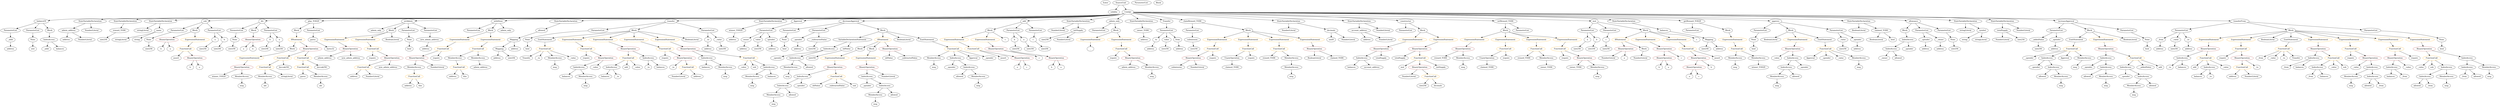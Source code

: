 strict digraph {
	graph [bb="0,0,16558,828"];
	node [label="\N"];
	Enter	[height=0.5,
		pos="7301.5,810",
		width=0.83628];
	Parameter__spender_3	[color=black,
		height=0.5,
		label=_spender,
		pos="5287.5,522",
		width=1.2521];
	ElementaryTypeName_address_20	[color=black,
		height=0.5,
		label=address,
		pos="5283.5,450",
		width=1.0996];
	Parameter__spender_3 -> ElementaryTypeName_address_20	[pos="e,5284.5,468.1 5286.6,503.7 5286.1,496.41 5285.6,487.73 5285.2,479.54"];
	NumberLiteral_Unnamed_17	[color=black,
		height=0.5,
		label=NumberLiteral,
		pos="10544,378",
		width=1.765];
	Identifier_add_1	[color=black,
		height=0.5,
		label=add,
		pos="14453,306",
		width=0.75];
	Identifier_allowed_5	[color=black,
		height=0.5,
		label=allowed,
		pos="13702,234",
		width=1.0858];
	ElementaryTypeName_uint256_4	[color=black,
		height=0.5,
		label=uint256,
		pos="7683.5,450",
		width=1.0442];
	IndexAccess_Unnamed_17	[color=black,
		height=0.5,
		label=IndexAccess,
		pos="16050,234",
		width=1.6402];
	Identifier_allowed_2	[color=black,
		height=0.5,
		label=allowed,
		pos="15993,162",
		width=1.0858];
	IndexAccess_Unnamed_17 -> Identifier_allowed_2	[pos="e,16006,179.31 16036,216.05 16029,207.68 16021,197.4 16013,188.13"];
	Identifier__from_5	[color=black,
		height=0.5,
		label=_from,
		pos="16084,162",
		width=0.93331];
	IndexAccess_Unnamed_17 -> Identifier__from_5	[pos="e,16075,179.62 16058,215.7 16062,207.87 16066,198.44 16071,189.73"];
	Identifier_reward_TOD6_2	[color=black,
		height=0.5,
		label=reward_TOD6,
		pos="8315.5,378",
		width=1.8065];
	FunctionCall_Unnamed_31	[color=orange,
		height=0.5,
		label=FunctionCall,
		pos="11390,450",
		width=1.6125];
	MemberAccess_Unnamed_27	[color=black,
		height=0.5,
		label=MemberAccess,
		pos="11390,378",
		width=1.9174];
	FunctionCall_Unnamed_31 -> MemberAccess_Unnamed_27	[pos="e,11390,396.1 11390,431.7 11390,424.41 11390,415.73 11390,407.54"];
	MemberAccess_Unnamed_26	[color=black,
		height=0.5,
		label=MemberAccess,
		pos="11546,378",
		width=1.9174];
	FunctionCall_Unnamed_31 -> MemberAccess_Unnamed_26	[pos="e,11512,394.16 11421,434.67 11444,424.34 11476,410.28 11501,398.87"];
	ParameterList_Unnamed_5	[color=black,
		height=0.5,
		label=ParameterList,
		pos="3968.5,594",
		width=1.7095];
	Parameter_None_1	[color=black,
		height=0.5,
		label=None,
		pos="3523.5,522",
		width=0.85014];
	ParameterList_Unnamed_5 -> Parameter_None_1	[pos="e,3546.9,534.16 3907.8,590.2 3827.7,585.34 3682.9,572.53 3563.5,540 3561.6,539.46 3559.5,538.84 3557.5,538.16"];
	ParameterList_Unnamed_6	[color=black,
		height=0.5,
		label=ParameterList,
		pos="5057.5,594",
		width=1.7095];
	VariableDeclaration_owner	[color=black,
		height=0.5,
		label=owner,
		pos="4935.5,522",
		width=0.93331];
	ParameterList_Unnamed_6 -> VariableDeclaration_owner	[pos="e,4957.7,535.69 5030.5,577.46 5011.9,566.81 4987.2,552.63 4967.6,541.41"];
	VariableDeclaration_value_1	[color=black,
		height=0.5,
		label=value,
		pos="5016.5,522",
		width=0.82242];
	ParameterList_Unnamed_6 -> VariableDeclaration_value_1	[pos="e,5026.1,539.31 5047.6,576.05 5042.9,567.94 5037.1,558.04 5031.8,549.01"];
	VariableDeclaration_spender	[color=black,
		height=0.5,
		label=spender,
		pos="5104.5,522",
		width=1.1135];
	ParameterList_Unnamed_6 -> VariableDeclaration_spender	[pos="e,5093.6,539.31 5068.9,576.05 5074.4,567.85 5081.2,557.83 5087.3,548.71"];
	IndexAccess_Unnamed_30	[color=black,
		height=0.5,
		label=IndexAccess,
		pos="5789.5,234",
		width=1.6402];
	Identifier__spender_8	[color=black,
		height=0.5,
		label=_spender,
		pos="5789.5,162",
		width=1.2521];
	IndexAccess_Unnamed_30 -> Identifier__spender_8	[pos="e,5789.5,180.1 5789.5,215.7 5789.5,208.41 5789.5,199.73 5789.5,191.54"];
	IndexAccess_Unnamed_31	[color=black,
		height=0.5,
		label=IndexAccess,
		pos="5911.5,162",
		width=1.6402];
	IndexAccess_Unnamed_30 -> IndexAccess_Unnamed_31	[pos="e,5884.8,178.33 5816.3,217.64 5833.6,207.75 5856.2,194.76 5875.1,183.93"];
	Parameter_None_3	[color=black,
		height=0.5,
		label=None,
		pos="11489,522",
		width=0.85014];
	ElementaryTypeName_bool_3	[color=black,
		height=0.5,
		label=bool,
		pos="11494,450",
		width=0.76697];
	Parameter_None_3 -> ElementaryTypeName_bool_3	[pos="e,11492,468.1 11490,503.7 11490,496.41 11491,487.73 11492,479.54"];
	VariableDeclaration_to	[color=black,
		height=0.5,
		label=to,
		pos="7623.5,522",
		width=0.75];
	ElementaryTypeName_address_5	[color=black,
		height=0.5,
		label=address,
		pos="7588.5,450",
		width=1.0996];
	VariableDeclaration_to -> ElementaryTypeName_address_5	[pos="e,7597,467.96 7615.2,504.41 7611.3,496.59 7606.6,487.06 7602.2,478.23"];
	IndexAccess_Unnamed_19	[color=black,
		height=0.5,
		label=IndexAccess,
		pos="11736,306",
		width=1.6402];
	MemberAccess_Unnamed_12	[color=black,
		height=0.5,
		label=MemberAccess,
		pos="11673,234",
		width=1.9174];
	IndexAccess_Unnamed_19 -> MemberAccess_Unnamed_12	[pos="e,11688,251.96 11721,288.41 11713,280.08 11704,269.8 11695,260.49"];
	Identifier_allowed_3	[color=black,
		height=0.5,
		label=allowed,
		pos="11799,234",
		width=1.0858];
	IndexAccess_Unnamed_19 -> Identifier_allowed_3	[pos="e,11784,250.99 11750,288.41 11758,279.74 11768,268.97 11777,259.38"];
	Identifier__spender_4	[color=black,
		height=0.5,
		label=_spender,
		pos="13962,234",
		width=1.2521];
	IndexAccess_Unnamed_20	[color=black,
		height=0.5,
		label=IndexAccess,
		pos="12501,522",
		width=1.6402];
	IndexAccess_Unnamed_21	[color=black,
		height=0.5,
		label=IndexAccess,
		pos="12388,450",
		width=1.6402];
	IndexAccess_Unnamed_20 -> IndexAccess_Unnamed_21	[pos="e,12413,466.66 12475,505.29 12460,495.65 12439,483.18 12422,472.62"];
	Identifier__spender_2	[color=black,
		height=0.5,
		label=_spender,
		pos="12510,450",
		width=1.2521];
	IndexAccess_Unnamed_20 -> Identifier__spender_2	[pos="e,12507,468.1 12503,503.7 12504,496.32 12505,487.52 12506,479.25"];
	ParameterList_Unnamed_20	[color=black,
		height=0.5,
		label=ParameterList,
		pos="11180,594",
		width=1.7095];
	UnaryOperation_Unnamed_1	[color=black,
		height=0.5,
		label=UnaryOperation,
		pos="8072.5,378",
		width=1.9452];
	Identifier_claimed_TOD6_1	[color=black,
		height=0.5,
		label=claimed_TOD6,
		pos="8072.5,306",
		width=1.8897];
	UnaryOperation_Unnamed_1 -> Identifier_claimed_TOD6_1	[pos="e,8072.5,324.1 8072.5,359.7 8072.5,352.41 8072.5,343.73 8072.5,335.54"];
	BinaryOperation_Unnamed_16	[color=brown,
		height=0.5,
		label=BinaryOperation,
		pos="8618.5,450",
		width=1.9867];
	BooleanLiteral_Unnamed_4	[color=black,
		height=0.5,
		label=BooleanLiteral,
		pos="8618.5,378",
		width=1.7788];
	BinaryOperation_Unnamed_16 -> BooleanLiteral_Unnamed_4	[pos="e,8618.5,396.1 8618.5,431.7 8618.5,424.41 8618.5,415.73 8618.5,407.54"];
	Identifier_claimed_TOD6_2	[color=black,
		height=0.5,
		label=claimed_TOD6,
		pos="8768.5,378",
		width=1.8897];
	BinaryOperation_Unnamed_16 -> Identifier_claimed_TOD6_2	[pos="e,8736,394.21 8651.5,433.64 8673.2,423.48 8702,410.06 8725.5,399.07"];
	BinaryOperation_Unnamed_28	[color=brown,
		height=0.5,
		label=BinaryOperation,
		pos="10654,450",
		width=1.9867];
	BinaryOperation_Unnamed_28 -> NumberLiteral_Unnamed_17	[pos="e,10569,394.91 10628,432.76 10613,423.33 10594,411.32 10578,401.04"];
	Identifier_a	[color=black,
		height=0.5,
		label=a,
		pos="10653,378",
		width=0.75];
	BinaryOperation_Unnamed_28 -> Identifier_a	[pos="e,10653,396.1 10653,431.7 10653,424.41 10653,415.73 10653,407.54"];
	FunctionDefinition_balanceOf	[color=black,
		height=0.5,
		label=balanceOf,
		pos="258.54,666",
		width=1.3491];
	ParameterList_Unnamed_1	[color=black,
		height=0.5,
		label=ParameterList,
		pos="61.543,594",
		width=1.7095];
	FunctionDefinition_balanceOf -> ParameterList_Unnamed_1	[pos="e,99.497,608.49 224.23,652.81 192.66,641.59 145.51,624.84 110.08,612.25"];
	ParameterList_Unnamed_2	[color=black,
		height=0.5,
		label=ParameterList,
		pos="202.54,594",
		width=1.7095];
	FunctionDefinition_balanceOf -> ParameterList_Unnamed_2	[pos="e,216.11,611.96 245.27,648.41 238.67,640.16 230.55,630.01 223.16,620.78"];
	Block_Unnamed_1	[color=black,
		height=0.5,
		label=Block,
		pos="314.54,594",
		width=0.90558];
	FunctionDefinition_balanceOf -> Block_Unnamed_1	[pos="e,301.75,610.99 271.81,648.41 278.61,639.92 287.01,629.41 294.57,619.96"];
	ExpressionStatement_Unnamed_17	[color=orange,
		height=0.5,
		label=ExpressionStatement,
		pos="8032.5,522",
		width=2.458];
	FunctionCall_Unnamed_20	[color=orange,
		height=0.5,
		label=FunctionCall,
		pos="7987.5,450",
		width=1.6125];
	ExpressionStatement_Unnamed_17 -> FunctionCall_Unnamed_20	[pos="e,7998.5,468.1 8021.4,503.7 8016.4,495.81 8010.2,486.3 8004.6,477.55"];
	IndexAccess_Unnamed_10	[color=black,
		height=0.5,
		label=IndexAccess,
		pos="15275,378",
		width=1.6402];
	Identifier__from_2	[color=black,
		height=0.5,
		label=_from,
		pos="15079,306",
		width=0.93331];
	IndexAccess_Unnamed_10 -> Identifier__from_2	[pos="e,15105,317.83 15235,364.17 15204,353.77 15159,338.52 15121,324 15119,323.34 15117,322.65 15115,321.94"];
	Identifier_balances_8	[color=black,
		height=0.5,
		label=balances,
		pos="15173,306",
		width=1.1828];
	IndexAccess_Unnamed_10 -> Identifier_balances_8	[pos="e,15194,321.86 15251,361.12 15237,351.36 15219,338.75 15203,328.16"];
	MemberAccess_Unnamed_21	[color=black,
		height=0.5,
		label=MemberAccess,
		pos="6178.5,378",
		width=1.9174];
	Identifier_msg_19	[color=black,
		height=0.5,
		label=msg,
		pos="6178.5,306",
		width=0.75];
	MemberAccess_Unnamed_21 -> Identifier_msg_19	[pos="e,6178.5,324.1 6178.5,359.7 6178.5,352.41 6178.5,343.73 6178.5,335.54"];
	Identifier_require_10	[color=black,
		height=0.5,
		label=require,
		pos="2459.5,378",
		width=1.0026];
	ElementaryTypeName_string_1	[color=black,
		height=0.5,
		label=string,
		pos="12892,522",
		width=0.864];
	StateVariableDeclaration_Unnamed	[color=black,
		height=0.5,
		label=StateVariableDeclaration,
		pos="583.54,666",
		width=2.8184];
	VariableDeclaration_admin_address	[color=black,
		height=0.5,
		label=admin_address,
		pos="441.54,594",
		width=1.862];
	StateVariableDeclaration_Unnamed -> VariableDeclaration_admin_address	[pos="e,472.68,610.35 550.25,648.59 530.1,638.66 504.25,625.91 482.81,615.34"];
	NumberLiteral_Unnamed_1	[color=black,
		height=0.5,
		label=NumberLiteral,
		pos="590.54,594",
		width=1.765];
	StateVariableDeclaration_Unnamed -> NumberLiteral_Unnamed_1	[pos="e,588.83,612.1 585.27,647.7 586,640.41 586.87,631.73 587.69,623.54"];
	ElementaryTypeName_address_9	[color=black,
		height=0.5,
		label=address,
		pos="3278.5,378",
		width=1.0996];
	ElementaryTypeName_uint256_13	[color=black,
		height=0.5,
		label=uint256,
		pos="13365,450",
		width=1.0442];
	ElementaryTypeName_bool_6	[color=black,
		height=0.5,
		label=bool,
		pos="2757.5,450",
		width=0.76697];
	ElementaryTypeName_uint256_18	[color=black,
		height=0.5,
		label=uint256,
		pos="10527,450",
		width=1.0442];
	Parameter__from	[color=black,
		height=0.5,
		label=_from,
		pos="14245,522",
		width=0.93331];
	ElementaryTypeName_address_12	[color=black,
		height=0.5,
		label=address,
		pos="14233,450",
		width=1.0996];
	Parameter__from -> ElementaryTypeName_address_12	[pos="e,14235,468.1 14242,503.7 14240,496.32 14239,487.52 14237,479.25"];
	Identifier_balances_2	[color=black,
		height=0.5,
		label=balances,
		pos="3672.5,234",
		width=1.1828];
	ExpressionStatement_Unnamed_16	[color=orange,
		height=0.5,
		label=ExpressionStatement,
		pos="8227.5,522",
		width=2.458];
	FunctionCall_Unnamed_19	[color=orange,
		height=0.5,
		label=FunctionCall,
		pos="8196.5,450",
		width=1.6125];
	ExpressionStatement_Unnamed_16 -> FunctionCall_Unnamed_19	[pos="e,8204.1,468.1 8219.9,503.7 8216.5,496.07 8212.4,486.92 8208.7,478.4"];
	Identifier_require_9	[color=black,
		height=0.5,
		label=require,
		pos="7329.5,378",
		width=1.0026];
	Identifier_allowed_11	[color=black,
		height=0.5,
		label=allowed,
		pos="6355.5,234",
		width=1.0858];
	FunctionCall_Unnamed_40	[color=orange,
		height=0.5,
		label=FunctionCall,
		pos="1219.5,450",
		width=1.6125];
	Identifier_assert_1	[color=black,
		height=0.5,
		label=assert,
		pos="1158.5,378",
		width=0.89172];
	FunctionCall_Unnamed_40 -> Identifier_assert_1	[pos="e,1172.1,394.51 1205.1,432.41 1197.4,423.62 1187.9,412.66 1179.4,402.96"];
	BinaryOperation_Unnamed_34	[color=brown,
		height=0.5,
		label=BinaryOperation,
		pos="1280.5,378",
		width=1.9867];
	FunctionCall_Unnamed_40 -> BinaryOperation_Unnamed_34	[pos="e,1265.8,395.96 1234,432.41 1241.3,424.08 1250.2,413.8 1258.3,404.49"];
	StateVariableDeclaration_Unnamed_11	[color=black,
		height=0.5,
		label=StateVariableDeclaration,
		pos="804.54,666",
		width=2.8184];
	VariableDeclaration_reward_TOD6	[color=black,
		height=0.5,
		label=reward_TOD6,
		pos="765.54,594",
		width=1.8065];
	StateVariableDeclaration_Unnamed_11 -> VariableDeclaration_reward_TOD6	[pos="e,775.07,612.1 794.9,647.7 790.6,639.98 785.44,630.71 780.65,622.11"];
	FunctionCall_Unnamed_28	[color=orange,
		height=0.5,
		label=FunctionCall,
		pos="2003.5,306",
		width=1.6125];
	Identifier_guess	[color=black,
		height=0.5,
		label=guess,
		pos="1999.5,234",
		width=0.87786];
	FunctionCall_Unnamed_28 -> Identifier_guess	[pos="e,2000.5,252.1 2002.6,287.7 2002.1,280.41 2001.6,271.73 2001.2,263.54"];
	MemberAccess_Unnamed_23	[color=black,
		height=0.5,
		label=MemberAccess,
		pos="2118.5,234",
		width=1.9174];
	FunctionCall_Unnamed_28 -> MemberAccess_Unnamed_23	[pos="e,2092.3,250.98 2029.1,289.46 2044.8,279.9 2065.2,267.5 2082.5,256.94"];
	Identifier_mul	[color=black,
		height=0.5,
		label=mul,
		pos="9179.5,306",
		width=0.75];
	Identifier_msg_4	[color=black,
		height=0.5,
		label=msg,
		pos="15535,162",
		width=0.75];
	IndexAccess_Unnamed_24	[color=black,
		height=0.5,
		label=IndexAccess,
		pos="13963,306",
		width=1.6402];
	IndexAccess_Unnamed_24 -> Identifier__spender_4	[pos="e,13962,252.1 13962,287.7 13962,280.41 13962,271.73 13962,263.54"];
	IndexAccess_Unnamed_25	[color=black,
		height=0.5,
		label=IndexAccess,
		pos="14084,234",
		width=1.6402];
	IndexAccess_Unnamed_24 -> IndexAccess_Unnamed_25	[pos="e,14057,250.33 13989,289.64 14006,279.79 14028,266.88 14047,256.08"];
	IfStatement_Unnamed_2	[color=orange,
		height=0.5,
		label=IfStatement,
		pos="10625,522",
		width=1.4739];
	IfStatement_Unnamed_2 -> BinaryOperation_Unnamed_28	[pos="e,10646,468.1 10632,503.7 10635,496.15 10639,487.12 10642,478.68"];
	Block_Unnamed_20	[color=black,
		height=0.5,
		label=Block,
		pos="10776,450",
		width=0.90558];
	IfStatement_Unnamed_2 -> Block_Unnamed_20	[pos="e,10751,462.37 10655,506.83 10680,495.32 10715,479.07 10741,467.07"];
	Parameter__addedValue	[color=black,
		height=0.5,
		label=_addedValue,
		pos="13365,522",
		width=1.6541];
	Parameter__addedValue -> ElementaryTypeName_uint256_13	[pos="e,13365,468.1 13365,503.7 13365,496.41 13365,487.73 13365,479.54"];
	FunctionCall_Unnamed_33	[color=orange,
		height=0.5,
		label=FunctionCall,
		pos="2473.5,450",
		width=1.6125];
	FunctionCall_Unnamed_33 -> Identifier_require_10	[pos="e,2463,396.1 2470.1,431.7 2468.6,424.32 2466.8,415.52 2465.2,407.25"];
	BinaryOperation_Unnamed_25	[color=brown,
		height=0.5,
		label=BinaryOperation,
		pos="2585.5,378",
		width=1.9867];
	FunctionCall_Unnamed_33 -> BinaryOperation_Unnamed_25	[pos="e,2559.6,395.22 2498.4,433.46 2513.6,423.97 2533.3,411.67 2550.1,401.17"];
	BinaryOperation_Unnamed_15	[color=brown,
		height=0.5,
		label=BinaryOperation,
		pos="7822.5,378",
		width=1.9867];
	Identifier_submission	[color=black,
		height=0.5,
		label=submission,
		pos="7738.5,306",
		width=1.46];
	BinaryOperation_Unnamed_15 -> Identifier_submission	[pos="e,7757.7,322.99 7802.6,360.41 7791.8,351.39 7778.2,340.09 7766.4,330.21"];
	NumberLiteral_Unnamed_13	[color=black,
		height=0.5,
		label=NumberLiteral,
		pos="7872.5,306",
		width=1.765];
	BinaryOperation_Unnamed_15 -> NumberLiteral_Unnamed_13	[pos="e,7860.6,323.79 7834.6,360.05 7840.4,351.97 7847.5,342.12 7853.9,333.11"];
	ElementaryTypeName_address	[color=black,
		height=0.5,
		label=address,
		pos="429.54,522",
		width=1.0996];
	ElementaryTypeName_address_10	[color=black,
		height=0.5,
		label=address,
		pos="4919.5,450",
		width=1.0996];
	IndexAccess_Unnamed_7	[color=black,
		height=0.5,
		label=IndexAccess,
		pos="15813,306",
		width=1.6402];
	Identifier_balances_7	[color=black,
		height=0.5,
		label=balances,
		pos="15809,234",
		width=1.1828];
	IndexAccess_Unnamed_7 -> Identifier_balances_7	[pos="e,15810,252.1 15812,287.7 15811,280.41 15811,271.73 15810,263.54"];
	Identifier__from	[color=black,
		height=0.5,
		label=_from,
		pos="15903,234",
		width=0.93331];
	IndexAccess_Unnamed_7 -> Identifier__from	[pos="e,15884,249.48 15833,288.76 15846,279.12 15862,266.77 15875,256.34"];
	MemberAccess_Unnamed_6	[color=black,
		height=0.5,
		label=MemberAccess,
		pos="16196,234",
		width=1.9174];
	Identifier_msg_6	[color=black,
		height=0.5,
		label=msg,
		pos="16196,162",
		width=0.75];
	MemberAccess_Unnamed_6 -> Identifier_msg_6	[pos="e,16196,180.1 16196,215.7 16196,208.41 16196,199.73 16196,191.54"];
	Identifier__to_1	[color=black,
		height=0.5,
		label=_to,
		pos="4287.5,306",
		width=0.75];
	BinaryOperation_Unnamed_6	[color=brown,
		height=0.5,
		label=BinaryOperation,
		pos="4157.5,450",
		width=1.9867];
	FunctionCall_Unnamed_6	[color=orange,
		height=0.5,
		label=FunctionCall,
		pos="4157.5,378",
		width=1.6125];
	BinaryOperation_Unnamed_6 -> FunctionCall_Unnamed_6	[pos="e,4157.5,396.1 4157.5,431.7 4157.5,424.41 4157.5,415.73 4157.5,407.54"];
	IndexAccess_Unnamed_5	[color=black,
		height=0.5,
		label=IndexAccess,
		pos="4292.5,378",
		width=1.6402];
	BinaryOperation_Unnamed_6 -> IndexAccess_Unnamed_5	[pos="e,4263.7,393.94 4187.8,433.29 4207.3,423.22 4232.7,410.05 4253.6,399.21"];
	BooleanLiteral_Unnamed_3	[color=black,
		height=0.5,
		label=BooleanLiteral,
		pos="12170,594",
		width=1.7788];
	Identifier_msg_17	[color=black,
		height=0.5,
		label=msg,
		pos="5848.5,18",
		width=0.75];
	ExpressionStatement_Unnamed_23	[color=orange,
		height=0.5,
		label=ExpressionStatement,
		pos="5533.5,378",
		width=2.458];
	BinaryOperation_Unnamed_21	[color=brown,
		height=0.5,
		label=BinaryOperation,
		pos="5533.5,306",
		width=1.9867];
	ExpressionStatement_Unnamed_23 -> BinaryOperation_Unnamed_21	[pos="e,5533.5,324.1 5533.5,359.7 5533.5,352.41 5533.5,343.73 5533.5,335.54"];
	Identifier_totalSupply	[color=black,
		height=0.5,
		label=totalSupply,
		pos="9167.5,378",
		width=1.4739];
	StateVariableDeclaration_Unnamed_3	[color=black,
		height=0.5,
		label=StateVariableDeclaration,
		pos="1025.5,666",
		width=2.8184];
	stringLiteral_Unnamed_1	[color=black,
		height=0.5,
		label=stringLiteral,
		pos="916.54,594",
		width=1.5016];
	StateVariableDeclaration_Unnamed_3 -> stringLiteral_Unnamed_1	[pos="e,940.58,610.43 999.43,648.23 984.62,638.72 965.93,626.71 950.04,616.51"];
	VariableDeclaration_name	[color=black,
		height=0.5,
		label=name,
		pos="1018.5,594",
		width=0.83628];
	StateVariableDeclaration_Unnamed_3 -> VariableDeclaration_name	[pos="e,1020.3,612.1 1023.8,647.7 1023.1,640.41 1022.2,631.73 1021.4,623.54"];
	Identifier_allowed_7	[color=black,
		height=0.5,
		label=allowed,
		pos="13438,234",
		width=1.0858];
	stringLiteral_Unnamed_2	[color=black,
		height=0.5,
		label=stringLiteral,
		pos="12995,522",
		width=1.5016];
	NumberLiteral_Unnamed_18	[color=black,
		height=0.5,
		label=NumberLiteral,
		pos="10762,378",
		width=1.765];
	Block_Unnamed_20 -> NumberLiteral_Unnamed_18	[pos="e,10765,396.1 10772,431.7 10771,424.32 10769,415.52 10767,407.25"];
	IndexAccess_Unnamed_15	[color=black,
		height=0.5,
		label=IndexAccess,
		pos="16336,306",
		width=1.6402];
	Identifier__from_4	[color=black,
		height=0.5,
		label=_from,
		pos="16317,234",
		width=0.93331];
	IndexAccess_Unnamed_15 -> Identifier__from_4	[pos="e,16321,252.1 16331,287.7 16329,280.24 16326,271.32 16324,262.97"];
	Identifier_allowed_1	[color=black,
		height=0.5,
		label=allowed,
		pos="16408,234",
		width=1.0858];
	IndexAccess_Unnamed_15 -> Identifier_allowed_1	[pos="e,16392,250.51 16353,288.41 16362,279.44 16373,268.21 16384,258.37"];
	MemberAccess_Unnamed_19	[color=black,
		height=0.5,
		label=MemberAccess,
		pos="5848.5,90",
		width=1.9174];
	MemberAccess_Unnamed_19 -> Identifier_msg_17	[pos="e,5848.5,36.104 5848.5,71.697 5848.5,64.407 5848.5,55.726 5848.5,47.536"];
	Identifier_msg_11	[color=black,
		height=0.5,
		label=msg,
		pos="12232,306",
		width=0.75];
	FunctionCall_Unnamed_26	[color=orange,
		height=0.5,
		label=FunctionCall,
		pos="6298.5,450",
		width=1.6125];
	FunctionCall_Unnamed_26 -> MemberAccess_Unnamed_21	[pos="e,6205.6,394.81 6272.2,433.64 6255.6,423.93 6233.8,411.23 6215.4,400.52"];
	IndexAccess_Unnamed_34	[color=black,
		height=0.5,
		label=IndexAccess,
		pos="6324.5,378",
		width=1.6402];
	FunctionCall_Unnamed_26 -> IndexAccess_Unnamed_34	[pos="e,6318.2,396.1 6305,431.7 6307.8,424.15 6311.1,415.12 6314.3,406.68"];
	Identifier_Approval_2	[color=black,
		height=0.5,
		label=Approval,
		pos="6447.5,378",
		width=1.266];
	FunctionCall_Unnamed_26 -> Identifier_Approval_2	[pos="e,6419.2,392.3 6329.4,434.5 6352.5,423.63 6384.3,408.7 6409.1,397.07"];
	Identifier__spender_10	[color=black,
		height=0.5,
		label=_spender,
		pos="6556.5,378",
		width=1.2521];
	FunctionCall_Unnamed_26 -> Identifier__spender_10	[pos="e,6522.3,390.05 6342.5,437.87 6393,425.02 6472.7,404.56 6502.5,396 6505.5,395.16 6508.4,394.28 6511.5,393.38"];
	Identifier_b_4	[color=black,
		height=0.5,
		label=b,
		pos="1044.5,450",
		width=0.75];
	Identifier__to_5	[color=black,
		height=0.5,
		label=_to,
		pos="14277,306",
		width=0.75];
	ElementaryTypeName_bytes32	[color=black,
		height=0.5,
		label=bytes32,
		pos="2189.5,450",
		width=1.0996];
	MemberAccess_Unnamed_14	[color=black,
		height=0.5,
		label=MemberAccess,
		pos="13828,234",
		width=1.9174];
	Identifier_msg_12	[color=black,
		height=0.5,
		label=msg,
		pos="13828,162",
		width=0.75];
	MemberAccess_Unnamed_14 -> Identifier_msg_12	[pos="e,13828,180.1 13828,215.7 13828,208.41 13828,199.73 13828,191.54"];
	Identifier_b_5	[color=black,
		height=0.5,
		label=b,
		pos="6971.5,306",
		width=0.75];
	ExpressionStatement_Unnamed_29	[color=orange,
		height=0.5,
		label=ExpressionStatement,
		pos="2278.5,522",
		width=2.458];
	BinaryOperation_Unnamed_26	[color=brown,
		height=0.5,
		label=BinaryOperation,
		pos="2318.5,450",
		width=1.9867];
	ExpressionStatement_Unnamed_29 -> BinaryOperation_Unnamed_26	[pos="e,2308.8,468.1 2288.4,503.7 2292.9,495.9 2298.3,486.51 2303.2,477.83"];
	ExpressionStatement_Unnamed_22	[color=orange,
		height=0.5,
		label=ExpressionStatement,
		pos="5728.5,378",
		width=2.458];
	BinaryOperation_Unnamed_20	[color=brown,
		height=0.5,
		label=BinaryOperation,
		pos="5789.5,306",
		width=1.9867];
	ExpressionStatement_Unnamed_22 -> BinaryOperation_Unnamed_20	[pos="e,5774.9,323.79 5743.3,360.05 5750.6,351.71 5759.5,341.49 5767.5,332.25"];
	BinaryOperation_Unnamed_35	[color=brown,
		height=0.5,
		label=BinaryOperation,
		pos="1082.5,522",
		width=1.9867];
	BinaryOperation_Unnamed_35 -> Identifier_b_4	[pos="e,1053.3,467.14 1073.1,503.7 1068.8,495.67 1063.5,485.95 1058.7,477.05"];
	Identifier_a_5	[color=black,
		height=0.5,
		label=a,
		pos="1116.5,450",
		width=0.75];
	BinaryOperation_Unnamed_35 -> Identifier_a_5	[pos="e,1108.5,467.62 1090.9,503.7 1094.7,495.87 1099.3,486.44 1103.6,477.73"];
	BinaryOperation_Unnamed_17	[color=brown,
		height=0.5,
		label=BinaryOperation,
		pos="11773,450",
		width=1.9867];
	Identifier__value_10	[color=black,
		height=0.5,
		label=_value,
		pos="11668,378",
		width=0.96103];
	BinaryOperation_Unnamed_17 -> Identifier__value_10	[pos="e,11688,392.79 11748,432.76 11733,422.73 11714,409.78 11698,399.1"];
	IndexAccess_Unnamed_18	[color=black,
		height=0.5,
		label=IndexAccess,
		pos="11780,378",
		width=1.6402];
	BinaryOperation_Unnamed_17 -> IndexAccess_Unnamed_18	[pos="e,11778,396.1 11774,431.7 11775,424.41 11776,415.73 11777,407.54"];
	Identifier__value_5	[color=black,
		height=0.5,
		label=_value,
		pos="15565,306",
		width=0.96103];
	Identifier_Approval	[color=black,
		height=0.5,
		label=Approval,
		pos="11903,378",
		width=1.266];
	Identifier__value_8	[color=black,
		height=0.5,
		label=_value,
		pos="16012,306",
		width=0.96103];
	ElementaryTypeName_address_4	[color=black,
		height=0.5,
		label=address,
		pos="7778.5,450",
		width=1.0996];
	Block_Unnamed_7	[color=black,
		height=0.5,
		label=Block,
		pos="12499,594",
		width=0.90558];
	Block_Unnamed_7 -> IndexAccess_Unnamed_20	[pos="e,12500,540.1 12499,575.7 12499,568.41 12499,559.73 12500,551.54"];
	FunctionDefinition_sub	[color=black,
		height=0.5,
		label=sub,
		pos="1327.5,666",
		width=0.75];
	ParameterList_Unnamed_31	[color=black,
		height=0.5,
		label=ParameterList,
		pos="1141.5,594",
		width=1.7095];
	FunctionDefinition_sub -> ParameterList_Unnamed_31	[pos="e,1178.2,608.78 1304.4,656.28 1275.6,645.43 1225.7,626.67 1188.7,612.75"];
	Block_Unnamed_22	[color=black,
		height=0.5,
		label=Block,
		pos="1260.5,594",
		width=0.90558];
	FunctionDefinition_sub -> Block_Unnamed_22	[pos="e,1275.3,610.46 1313.7,650.5 1304.8,641.27 1293.2,629.11 1283.1,618.52"];
	ParameterList_Unnamed_30	[color=black,
		height=0.5,
		label=ParameterList,
		pos="1393.5,594",
		width=1.7095];
	FunctionDefinition_sub -> ParameterList_Unnamed_30	[pos="e,1377.7,611.79 1341.5,650.15 1349.8,641.38 1360.5,630.03 1370.1,619.91"];
	ElementaryTypeName_address_3	[color=black,
		height=0.5,
		label=address,
		pos="61.543,450",
		width=1.0996];
	ElementaryTypeName_address_23	[color=black,
		height=0.5,
		label=address,
		pos="2334.5,234",
		width=1.0996];
	Parameter_None_9	[color=black,
		height=0.5,
		label=None,
		pos="962.54,522",
		width=0.85014];
	ParameterList_Unnamed_31 -> Parameter_None_9	[pos="e,986.39,533.62 1103.9,579.33 1075.6,568.9 1036,554.01 1001.5,540 1000,539.37 998.43,538.73 996.85,538.07"];
	FunctionDefinition_div	[color=black,
		height=0.5,
		label=div,
		pos="1721.5,666",
		width=0.75];
	ParameterList_Unnamed_29	[color=black,
		height=0.5,
		label=ParameterList,
		pos="1546.5,594",
		width=1.7095];
	FunctionDefinition_div -> ParameterList_Unnamed_29	[pos="e,1581.8,609.12 1698.7,655.85 1671.8,645.11 1626.7,627.05 1592.5,613.39"];
	Block_Unnamed_21	[color=black,
		height=0.5,
		label=Block,
		pos="1664.5,594",
		width=0.90558];
	FunctionDefinition_div -> Block_Unnamed_21	[pos="e,1677.3,610.64 1709.2,649.81 1702,640.94 1692.7,629.55 1684.5,619.45"];
	ParameterList_Unnamed_28	[color=black,
		height=0.5,
		label=ParameterList,
		pos="1778.5,594",
		width=1.7095];
	FunctionDefinition_div -> ParameterList_Unnamed_28	[pos="e,1765,611.63 1733.9,649.81 1740.9,641.19 1749.9,630.18 1757.9,620.29"];
	MemberAccess_Unnamed_18	[color=black,
		height=0.5,
		label=MemberAccess,
		pos="5267.5,306",
		width=1.9174];
	Identifier_msg_16	[color=black,
		height=0.5,
		label=msg,
		pos="5238.5,234",
		width=0.75];
	MemberAccess_Unnamed_18 -> Identifier_msg_16	[pos="e,5245.4,251.62 5260.4,287.7 5257.2,279.95 5253.3,270.64 5249.7,262.02"];
	FunctionCall_Unnamed_8	[color=orange,
		height=0.5,
		label=FunctionCall,
		pos="14780,450",
		width=1.6125];
	Identifier_require_2	[color=black,
		height=0.5,
		label=require,
		pos="14654,378",
		width=1.0026];
	FunctionCall_Unnamed_8 -> Identifier_require_2	[pos="e,14677,392.04 14752,433.81 14733,423.15 14707,408.83 14687,397.5"];
	BinaryOperation_Unnamed_7	[color=brown,
		height=0.5,
		label=BinaryOperation,
		pos="14780,378",
		width=1.9867];
	FunctionCall_Unnamed_8 -> BinaryOperation_Unnamed_7	[pos="e,14780,396.1 14780,431.7 14780,424.41 14780,415.73 14780,407.54"];
	Identifier_balances_10	[color=black,
		height=0.5,
		label=balances,
		pos="14365,306",
		width=1.1828];
	MemberAccess_Unnamed_15	[color=black,
		height=0.5,
		label=MemberAccess,
		pos="14021,162",
		width=1.9174];
	Identifier_msg_13	[color=black,
		height=0.5,
		label=msg,
		pos="14021,90",
		width=0.75];
	MemberAccess_Unnamed_15 -> Identifier_msg_13	[pos="e,14021,108.1 14021,143.7 14021,136.41 14021,127.73 14021,119.54"];
	ElementaryTypeName_uint256_11	[color=black,
		height=0.5,
		label=uint256,
		pos="12062,450",
		width=1.0442];
	Identifier__addedValue	[color=black,
		height=0.5,
		label=_addedValue,
		pos="14100,306",
		width=1.6541];
	Identifier__from_6	[color=black,
		height=0.5,
		label=_from,
		pos="14903,378",
		width=0.93331];
	ExpressionStatement_Unnamed_25	[color=orange,
		height=0.5,
		label=ExpressionStatement,
		pos="11352,522",
		width=2.458];
	ExpressionStatement_Unnamed_25 -> FunctionCall_Unnamed_31	[pos="e,11380,468.1 11361,503.7 11365,495.98 11370,486.71 11375,478.11"];
	Identifier_a_7	[color=black,
		height=0.5,
		label=a,
		pos="6737.5,306",
		width=0.75];
	Identifier_abi_1	[color=black,
		height=0.5,
		label=abi,
		pos="1751.5,162",
		width=0.75];
	Parameter_a_2	[color=black,
		height=0.5,
		label=a,
		pos="1393.5,522",
		width=0.75];
	ElementaryTypeName_uint256_22	[color=black,
		height=0.5,
		label=uint256,
		pos="1333.5,450",
		width=1.0442];
	Parameter_a_2 -> ElementaryTypeName_uint256_22	[pos="e,1347.4,467.13 1380.5,505.81 1373,497.07 1363.4,485.87 1354.9,475.87"];
	FunctionCall_Unnamed_12	[color=orange,
		height=0.5,
		label=FunctionCall,
		pos="15410,378",
		width=1.6125];
	IndexAccess_Unnamed_11	[color=black,
		height=0.5,
		label=IndexAccess,
		pos="15293,306",
		width=1.6402];
	FunctionCall_Unnamed_12 -> IndexAccess_Unnamed_11	[pos="e,15318,322.49 15384,361.46 15367,351.68 15346,338.91 15328,328.2"];
	Identifier__value_6	[color=black,
		height=0.5,
		label=_value,
		pos="15405,306",
		width=0.96103];
	FunctionCall_Unnamed_12 -> Identifier__value_6	[pos="e,15406,324.1 15408,359.7 15408,352.41 15407,343.73 15407,335.54"];
	Identifier_sub_1	[color=black,
		height=0.5,
		label=sub,
		pos="15485,306",
		width=0.75];
	FunctionCall_Unnamed_12 -> Identifier_sub_1	[pos="e,15469,321.11 15427,360.41 15437,350.97 15450,339.03 15461,328.83"];
	FunctionCall_Unnamed_10	[color=orange,
		height=0.5,
		label=FunctionCall,
		pos="15813,450",
		width=1.6125];
	BinaryOperation_Unnamed_8	[color=brown,
		height=0.5,
		label=BinaryOperation,
		pos="15813,378",
		width=1.9867];
	FunctionCall_Unnamed_10 -> BinaryOperation_Unnamed_8	[pos="e,15813,396.1 15813,431.7 15813,424.41 15813,415.73 15813,407.54"];
	Identifier_require_3	[color=black,
		height=0.5,
		label=require,
		pos="15939,378",
		width=1.0026];
	FunctionCall_Unnamed_10 -> Identifier_require_3	[pos="e,15915,392.04 15840,433.81 15859,423.15 15885,408.83 15905,397.5"];
	Identifier_msg_10	[color=black,
		height=0.5,
		label=msg,
		pos="11673,162",
		width=0.75];
	Parameter_submission	[color=black,
		height=0.5,
		label=submission,
		pos="7873.5,522",
		width=1.46];
	ElementaryTypeName_uint256_10	[color=black,
		height=0.5,
		label=uint256,
		pos="7873.5,450",
		width=1.0442];
	Parameter_submission -> ElementaryTypeName_uint256_10	[pos="e,7873.5,468.1 7873.5,503.7 7873.5,496.41 7873.5,487.73 7873.5,479.54"];
	Identifier_Transfer	[color=black,
		height=0.5,
		label=Transfer,
		pos="3471.5,378",
		width=1.1689];
	Identifier_abi	[color=black,
		height=0.5,
		label=abi,
		pos="2118.5,162",
		width=0.75];
	MemberAccess_Unnamed_23 -> Identifier_abi	[pos="e,2118.5,180.1 2118.5,215.7 2118.5,208.41 2118.5,199.73 2118.5,191.54"];
	FunctionCall_Unnamed_41	[color=orange,
		height=0.5,
		label=FunctionCall,
		pos="6432.5,450",
		width=1.6125];
	Identifier_assert_2	[color=black,
		height=0.5,
		label=assert,
		pos="6651.5,378",
		width=0.89172];
	FunctionCall_Unnamed_41 -> Identifier_assert_2	[pos="e,6626.6,389.84 6475.4,437.59 6511.7,427.6 6565,412.19 6610.5,396 6612.3,395.36 6614.2,394.69 6616,393.99"];
	BinaryOperation_Unnamed_38	[color=brown,
		height=0.5,
		label=BinaryOperation,
		pos="6773.5,378",
		width=1.9867];
	FunctionCall_Unnamed_41 -> BinaryOperation_Unnamed_38	[pos="e,6720.4,390.33 6475.7,437.62 6483.6,435.65 6491.8,433.7 6499.5,432 6584.8,413.26 6607,412.96 6692.5,396 6698,394.91 6703.7,393.76 \
6709.5,392.59"];
	VariableDeclaration_account_address	[color=black,
		height=0.5,
		label=account_address,
		pos="8935.5,594",
		width=2.056];
	ElementaryTypeName_address_1	[color=black,
		height=0.5,
		label=address,
		pos="8983.5,522",
		width=1.0996];
	VariableDeclaration_account_address -> ElementaryTypeName_address_1	[pos="e,8972.4,539.31 8947.2,576.05 8952.8,567.85 8959.7,557.83 8965.9,548.71"];
	NumberLiteral_Unnamed_2	[color=black,
		height=0.5,
		label=NumberLiteral,
		pos="9104.5,522",
		width=1.765];
	VariableDeclaration_account_address -> NumberLiteral_Unnamed_2	[pos="e,9069.8,537.39 8971.8,577.98 8997.4,567.38 9031.9,553.1 9059.3,541.74"];
	EmitStatement_Unnamed	[color=black,
		height=0.5,
		label=EmitStatement,
		pos="3636.5,522",
		width=1.7788];
	FunctionCall_Unnamed_7	[color=orange,
		height=0.5,
		label=FunctionCall,
		pos="3636.5,450",
		width=1.6125];
	EmitStatement_Unnamed -> FunctionCall_Unnamed_7	[pos="e,3636.5,468.1 3636.5,503.7 3636.5,496.41 3636.5,487.73 3636.5,479.54"];
	Parameter_None_5	[color=black,
		height=0.5,
		label=None,
		pos="14070,522",
		width=0.85014];
	ElementaryTypeName_bool_4	[color=black,
		height=0.5,
		label=bool,
		pos="14070,450",
		width=0.76697];
	Parameter_None_5 -> ElementaryTypeName_bool_4	[pos="e,14070,468.1 14070,503.7 14070,496.41 14070,487.73 14070,479.54"];
	Block_Unnamed_23	[color=black,
		height=0.5,
		label=Block,
		pos="6524.5,594",
		width=0.90558];
	ExpressionStatement_Unnamed_36	[color=orange,
		height=0.5,
		label=ExpressionStatement,
		pos="6281.5,522",
		width=2.458];
	Block_Unnamed_23 -> ExpressionStatement_Unnamed_36	[pos="e,6331.2,537.29 6496.2,584.83 6458.6,574 6391.3,554.61 6342,540.42"];
	ExpressionStatement_Unnamed_35	[color=orange,
		height=0.5,
		label=ExpressionStatement,
		pos="6476.5,522",
		width=2.458];
	Block_Unnamed_23 -> ExpressionStatement_Unnamed_35	[pos="e,6488.3,540.12 6513.4,576.76 6507.9,568.7 6501.1,558.74 6494.8,549.6"];
	Identifier_c_5	[color=black,
		height=0.5,
		label=c,
		pos="6609.5,522",
		width=0.75];
	Block_Unnamed_23 -> Identifier_c_5	[pos="e,6593.1,536.54 6542.2,578.5 6554.3,568.47 6570.7,554.99 6584.3,543.83"];
	BinaryOperation_Unnamed	[color=brown,
		height=0.5,
		label=BinaryOperation,
		pos="9296.5,450",
		width=1.9867];
	BinaryOperation_Unnamed -> Identifier_totalSupply	[pos="e,9194.9,393.86 9267.3,433.12 9248.8,423.09 9224.7,410.03 9204.9,399.26"];
	FunctionCall_Unnamed	[color=orange,
		height=0.5,
		label=FunctionCall,
		pos="9296.5,378",
		width=1.6125];
	BinaryOperation_Unnamed -> FunctionCall_Unnamed	[pos="e,9296.5,396.1 9296.5,431.7 9296.5,424.41 9296.5,415.73 9296.5,407.54"];
	Identifier__to	[color=black,
		height=0.5,
		label=_to,
		pos="4463.5,306",
		width=0.75];
	BooleanLiteral_Unnamed_2	[color=black,
		height=0.5,
		label=BooleanLiteral,
		pos="12286,522",
		width=1.7788];
	ElementaryTypeName_uint256_20	[color=black,
		height=0.5,
		label=uint256,
		pos="1757.5,450",
		width=1.0442];
	FunctionDefinition_play_TOD29	[color=black,
		height=0.5,
		label=play_TOD29,
		pos="2145.5,666",
		width=1.6541];
	Block_Unnamed_12	[color=black,
		height=0.5,
		label=Block,
		pos="2033.5,594",
		width=0.90558];
	FunctionDefinition_play_TOD29 -> Block_Unnamed_12	[pos="e,2054.5,608.08 2120.4,649.29 2103.6,638.82 2081.5,624.99 2063.8,613.91"];
	ParameterList_Unnamed_19	[color=black,
		height=0.5,
		label=ParameterList,
		pos="2145.5,594",
		width=1.7095];
	FunctionDefinition_play_TOD29 -> ParameterList_Unnamed_19	[pos="e,2145.5,612.1 2145.5,647.7 2145.5,640.41 2145.5,631.73 2145.5,623.54"];
	Block_Unnamed_11	[color=black,
		height=0.5,
		label=Block,
		pos="5708.5,450",
		width=0.90558];
	Block_Unnamed_11 -> ExpressionStatement_Unnamed_23	[pos="e,5573.2,394.48 5683,438.33 5677.9,436.21 5672.5,434.03 5667.5,432 5639.8,420.78 5608.8,408.5 5583.6,398.58"];
	Identifier_require_4	[color=black,
		height=0.5,
		label=require,
		pos="15522,378",
		width=1.0026];
	ExpressionStatement_Unnamed_18	[color=orange,
		height=0.5,
		label=ExpressionStatement,
		pos="8422.5,522",
		width=2.458];
	FunctionCall_Unnamed_21	[color=orange,
		height=0.5,
		label=FunctionCall,
		pos="8422.5,450",
		width=1.6125];
	ExpressionStatement_Unnamed_18 -> FunctionCall_Unnamed_21	[pos="e,8422.5,468.1 8422.5,503.7 8422.5,496.41 8422.5,487.73 8422.5,479.54"];
	Identifier__spender_5	[color=black,
		height=0.5,
		label=_spender,
		pos="13303,378",
		width=1.2521];
	Identifier_winner_TOD29	[color=black,
		height=0.5,
		label=winner_TOD29,
		pos="1439.5,234",
		width=1.9036];
	MemberAccess_Unnamed_4	[color=black,
		height=0.5,
		label=MemberAccess,
		pos="15535,234",
		width=1.9174];
	MemberAccess_Unnamed_4 -> Identifier_msg_4	[pos="e,15535,180.1 15535,215.7 15535,208.41 15535,199.73 15535,191.54"];
	ParameterList_Unnamed_18	[color=black,
		height=0.5,
		label=ParameterList,
		pos="5239.5,594",
		width=1.7095];
	Parameter_None_6	[color=black,
		height=0.5,
		label=None,
		pos="5193.5,522",
		width=0.85014];
	ParameterList_Unnamed_18 -> Parameter_None_6	[pos="e,5204.3,539.31 5228.4,576.05 5223,567.85 5216.4,557.83 5210.4,548.71"];
	MemberAccess_Unnamed_20	[color=black,
		height=0.5,
		label=MemberAccess,
		pos="5149.5,90",
		width=1.9174];
	Identifier_msg_18	[color=black,
		height=0.5,
		label=msg,
		pos="5149.5,18",
		width=0.75];
	MemberAccess_Unnamed_20 -> Identifier_msg_18	[pos="e,5149.5,36.104 5149.5,71.697 5149.5,64.407 5149.5,55.726 5149.5,47.536"];
	BinaryOperation_Unnamed_18	[color=brown,
		height=0.5,
		label=BinaryOperation,
		pos="13827,450",
		width=1.9867];
	IndexAccess_Unnamed_22	[color=black,
		height=0.5,
		label=IndexAccess,
		pos="13827,378",
		width=1.6402];
	BinaryOperation_Unnamed_18 -> IndexAccess_Unnamed_22	[pos="e,13827,396.1 13827,431.7 13827,424.41 13827,415.73 13827,407.54"];
	FunctionCall_Unnamed_23	[color=orange,
		height=0.5,
		label=FunctionCall,
		pos="14032,378",
		width=1.6125];
	BinaryOperation_Unnamed_18 -> FunctionCall_Unnamed_23	[pos="e,13993,392.03 13868,435 13901,423.65 13948,407.62 13983,395.61"];
	Parameter_b_3	[color=black,
		height=0.5,
		label=b,
		pos="6681.5,522",
		width=0.75];
	ElementaryTypeName_uint256_26	[color=black,
		height=0.5,
		label=uint256,
		pos="6707.5,450",
		width=1.0442];
	Parameter_b_3 -> ElementaryTypeName_uint256_26	[pos="e,6701.3,467.79 6687.8,504.05 6690.7,496.4 6694.1,487.16 6697.3,478.56"];
	ExpressionStatement_Unnamed_10	[color=orange,
		height=0.5,
		label=ExpressionStatement,
		pos="14563,522",
		width=2.458];
	BinaryOperation_Unnamed_11	[color=brown,
		height=0.5,
		label=BinaryOperation,
		pos="14552,450",
		width=1.9867];
	ExpressionStatement_Unnamed_10 -> BinaryOperation_Unnamed_11	[pos="e,14554,468.1 14560,503.7 14559,496.32 14557,487.52 14556,479.25"];
	FunctionDefinition_setAdmin	[color=black,
		height=0.5,
		label=setAdmin,
		pos="2754.5,666",
		width=1.2798];
	ModifierInvocation_admin_only	[color=black,
		height=0.5,
		label=admin_only,
		pos="2537.5,594",
		width=1.5016];
	FunctionDefinition_setAdmin -> ModifierInvocation_admin_only	[pos="e,2575.2,607.16 2719.7,653.75 2683.5,642.07 2626.5,623.7 2586,610.62"];
	Block_Unnamed_16	[color=black,
		height=0.5,
		label=Block,
		pos="2642.5,594",
		width=0.90558];
	FunctionDefinition_setAdmin -> Block_Unnamed_16	[pos="e,2663.6,608.17 2730.8,650.15 2714,639.66 2691.3,625.49 2673.2,614.14"];
	ParameterList_Unnamed_23	[color=black,
		height=0.5,
		label=ParameterList,
		pos="2754.5,594",
		width=1.7095];
	FunctionDefinition_setAdmin -> ParameterList_Unnamed_23	[pos="e,2754.5,612.1 2754.5,647.7 2754.5,640.41 2754.5,631.73 2754.5,623.54"];
	ParameterList_Unnamed_22	[color=black,
		height=0.5,
		label=ParameterList,
		pos="2895.5,594",
		width=1.7095];
	FunctionDefinition_setAdmin -> ParameterList_Unnamed_22	[pos="e,2865.2,610.08 2782.1,651.34 2802.8,641.06 2831.5,626.8 2854.8,615.2"];
	ExpressionStatement_Unnamed_36 -> FunctionCall_Unnamed_41	[pos="e,6401.2,465.51 6315.8,505.12 6338.1,494.8 6367.2,481.28 6390.8,470.34"];
	Parameter_None_8	[color=black,
		height=0.5,
		label=None,
		pos="1541.5,522",
		width=0.85014];
	ParameterList_Unnamed_29 -> Parameter_None_8	[pos="e,1542.8,540.1 1545.3,575.7 1544.8,568.41 1544.2,559.73 1543.6,551.54"];
	Block_Unnamed_14	[color=black,
		height=0.5,
		label=Block,
		pos="11322,594",
		width=0.90558];
	Block_Unnamed_14 -> ExpressionStatement_Unnamed_25	[pos="e,11344,540.28 11329,576.05 11332,568.43 11336,559.23 11340,550.65"];
	IndexAccess_Unnamed_6	[color=black,
		height=0.5,
		label=IndexAccess,
		pos="4023.5,306",
		width=1.6402];
	Identifier_balances_6	[color=black,
		height=0.5,
		label=balances,
		pos="3979.5,234",
		width=1.1828];
	IndexAccess_Unnamed_6 -> Identifier_balances_6	[pos="e,3990.1,251.79 4012.9,288.05 4007.9,280.06 4001.8,270.33 3996.1,261.4"];
	Identifier__to_2	[color=black,
		height=0.5,
		label=_to,
		pos="4067.5,234",
		width=0.75];
	IndexAccess_Unnamed_6 -> Identifier__to_2	[pos="e,4057.6,250.83 4034.2,288.05 4039.4,279.73 4045.8,269.54 4051.6,260.32"];
	IndexAccess_Unnamed_26	[color=black,
		height=0.5,
		label=IndexAccess,
		pos="13425,378",
		width=1.6402];
	Identifier__spender_6	[color=black,
		height=0.5,
		label=_spender,
		pos="13353,306",
		width=1.2521];
	IndexAccess_Unnamed_26 -> Identifier__spender_6	[pos="e,13369,322.99 13407,360.41 13398,351.57 13387,340.53 13377,330.79"];
	IndexAccess_Unnamed_27	[color=black,
		height=0.5,
		label=IndexAccess,
		pos="13475,306",
		width=1.6402];
	IndexAccess_Unnamed_26 -> IndexAccess_Unnamed_27	[pos="e,13463,323.79 13437,360.05 13442,351.97 13449,342.12 13456,333.11"];
	ElementaryTypeName_address_21	[color=black,
		height=0.5,
		label=address,
		pos="4844.5,522",
		width=1.0996];
	ExpressionStatement_Unnamed_34	[color=orange,
		height=0.5,
		label=ExpressionStatement,
		pos="1260.5,522",
		width=2.458];
	ExpressionStatement_Unnamed_34 -> FunctionCall_Unnamed_40	[pos="e,1229.6,468.1 1250.4,503.7 1245.8,495.9 1240.3,486.51 1235.3,477.83"];
	Identifier__spender_7	[color=black,
		height=0.5,
		label=_spender,
		pos="5152.5,378",
		width=1.2521];
	Block_Unnamed_22 -> BinaryOperation_Unnamed_35	[pos="e,1119.9,537.71 1234.7,582.82 1207.4,572.11 1164,555.01 1130.4,541.84"];
	Block_Unnamed_22 -> ExpressionStatement_Unnamed_34	[pos="e,1260.5,540.1 1260.5,575.7 1260.5,568.41 1260.5,559.73 1260.5,551.54"];
	Identifier_c_3	[color=black,
		height=0.5,
		label=c,
		pos="6890.5,378",
		width=0.75];
	Identifier_oldValue_1	[color=black,
		height=0.5,
		label=oldValue,
		pos="5441.5,162",
		width=1.2105];
	Identifier__owner	[color=black,
		height=0.5,
		label=_owner,
		pos="12373,378",
		width=1.0719];
	IndexAccess_Unnamed_21 -> Identifier__owner	[pos="e,12376,396.1 12384,431.7 12382,424.32 12380,415.52 12379,407.25"];
	Identifier_allowed_4	[color=black,
		height=0.5,
		label=allowed,
		pos="12469,378",
		width=1.0858];
	IndexAccess_Unnamed_21 -> Identifier_allowed_4	[pos="e,12451,394.43 12406,432.76 12417,423.56 12430,411.9 12442,401.79"];
	ExpressionStatement_Unnamed_15	[color=orange,
		height=0.5,
		label=ExpressionStatement,
		pos="9664.5,522",
		width=2.458];
	BinaryOperation_Unnamed_14	[color=brown,
		height=0.5,
		label=BinaryOperation,
		pos="9589.5,450",
		width=1.9867];
	ExpressionStatement_Unnamed_15 -> BinaryOperation_Unnamed_14	[pos="e,9607.5,467.79 9646.4,504.05 9637.2,495.46 9625.8,484.86 9615.7,475.4"];
	ExpressionStatement_Unnamed_3	[color=orange,
		height=0.5,
		label=ExpressionStatement,
		pos="3807.5,522",
		width=2.458];
	FunctionCall_Unnamed_4	[color=orange,
		height=0.5,
		label=FunctionCall,
		pos="3883.5,450",
		width=1.6125];
	ExpressionStatement_Unnamed_3 -> FunctionCall_Unnamed_4	[pos="e,3865.6,467.55 3825.9,504.05 3835.3,495.39 3847,484.7 3857.3,475.19"];
	ExpressionStatement_Unnamed_5	[color=orange,
		height=0.5,
		label=ExpressionStatement,
		pos="4002.5,522",
		width=2.458];
	ExpressionStatement_Unnamed_5 -> BinaryOperation_Unnamed_6	[pos="e,4123.8,466.22 4037.7,505.12 4060.2,494.96 4089.5,481.71 4113.6,470.86"];
	Identifier_add	[color=black,
		height=0.5,
		label=add,
		pos="4127.5,306",
		width=0.75];
	ExpressionStatement_Unnamed_6	[color=orange,
		height=0.5,
		label=ExpressionStatement,
		pos="14781,522",
		width=2.458];
	ExpressionStatement_Unnamed_6 -> FunctionCall_Unnamed_8	[pos="e,14780,468.1 14780,503.7 14780,496.41 14780,487.73 14780,479.54"];
	FunctionDefinition_withDraw	[color=black,
		height=0.5,
		label=withDraw,
		pos="3333.5,666",
		width=1.2798];
	ParameterList_Unnamed_24	[color=black,
		height=0.5,
		label=ParameterList,
		pos="3169.5,594",
		width=1.7095];
	FunctionDefinition_withDraw -> ParameterList_Unnamed_24	[pos="e,3203.4,609.45 3303.5,652.16 3278.4,641.45 3242.3,626.04 3213.9,613.92"];
	Block_Unnamed_17	[color=black,
		height=0.5,
		label=Block,
		pos="3281.5,594",
		width=0.90558];
	FunctionDefinition_withDraw -> Block_Unnamed_17	[pos="e,3293.4,610.99 3321.2,648.41 3314.9,639.92 3307.1,629.41 3300.1,619.96"];
	ModifierInvocation_admin_only_1	[color=black,
		height=0.5,
		label=admin_only,
		pos="3386.5,594",
		width=1.5016];
	FunctionDefinition_withDraw -> ModifierInvocation_admin_only_1	[pos="e,3373.7,611.96 3346.1,648.41 3352.3,640.25 3359.9,630.22 3366.8,621.07"];
	MemberAccess_Unnamed_2	[color=black,
		height=0.5,
		label=MemberAccess,
		pos="5005.5,234",
		width=1.9174];
	Identifier_msg_2	[color=black,
		height=0.5,
		label=msg,
		pos="5005.5,162",
		width=0.75];
	MemberAccess_Unnamed_2 -> Identifier_msg_2	[pos="e,5005.5,180.1 5005.5,215.7 5005.5,208.41 5005.5,199.73 5005.5,191.54"];
	ElementaryTypeName_uint256_9	[color=black,
		height=0.5,
		label=uint256,
		pos="669.54,522",
		width=1.0442];
	ParameterList_Unnamed_17	[color=black,
		height=0.5,
		label=ParameterList,
		pos="5426.5,594",
		width=1.7095];
	ParameterList_Unnamed_17 -> Parameter__spender_3	[pos="e,5314.5,536.57 5396.7,577.98 5375.7,567.37 5347.3,553.07 5324.7,541.72"];
	Parameter__subtractedValue	[color=black,
		height=0.5,
		label=_subtractedValue,
		pos="5426.5,522",
		width=2.0976];
	ParameterList_Unnamed_17 -> Parameter__subtractedValue	[pos="e,5426.5,540.1 5426.5,575.7 5426.5,568.41 5426.5,559.73 5426.5,551.54"];
	Parameter_a	[color=black,
		height=0.5,
		label=a,
		pos="10383,522",
		width=0.75];
	ElementaryTypeName_uint256_16	[color=black,
		height=0.5,
		label=uint256,
		pos="10341,450",
		width=1.0442];
	Parameter_a -> ElementaryTypeName_uint256_16	[pos="e,10351,467.63 10373,504.76 10368,496.67 10362,486.66 10356,477.49"];
	FunctionCall_Unnamed_6 -> IndexAccess_Unnamed_6	[pos="e,4052.2,321.99 4128.8,361.98 4109.4,351.83 4083.5,338.31 4062.2,327.22"];
	FunctionCall_Unnamed_6 -> Identifier_add	[pos="e,4134.7,323.62 4150.1,359.7 4146.8,351.95 4142.8,342.64 4139.1,334.02"];
	Identifier__value_2	[color=black,
		height=0.5,
		label=_value,
		pos="4207.5,306",
		width=0.96103];
	FunctionCall_Unnamed_6 -> Identifier__value_2	[pos="e,4195.9,323.31 4169.6,360.05 4175.6,351.77 4182.8,341.62 4189.4,332.42"];
	VariableDeclaration_value	[color=black,
		height=0.5,
		label=value,
		pos="7698.5,522",
		width=0.82242];
	VariableDeclaration_value -> ElementaryTypeName_uint256_4	[pos="e,7687.2,468.1 7694.8,503.7 7693.3,496.32 7691.4,487.52 7689.6,479.25"];
	Identifier_admin_address	[color=black,
		height=0.5,
		label=admin_address,
		pos="7348.5,306",
		width=1.862];
	Block_Unnamed_2	[color=black,
		height=0.5,
		label=Block,
		pos="4197.5,594",
		width=0.90558];
	Block_Unnamed_2 -> EmitStatement_Unnamed	[pos="e,3683.4,534.63 4165.6,589.55 4058.2,577.94 3716.2,540.95 3710.5,540 3705.3,539.11 3699.9,538.09 3694.4,536.98"];
	Block_Unnamed_2 -> ExpressionStatement_Unnamed_3	[pos="e,3872.2,534.61 4166.6,587.45 4105.9,576.56 3969.7,552.1 3883.5,536.64"];
	Block_Unnamed_2 -> ExpressionStatement_Unnamed_5	[pos="e,4045,538.24 4170.8,583.41 4141.3,572.81 4093,555.47 4055.7,542.08"];
	ExpressionStatement_Unnamed_2	[color=orange,
		height=0.5,
		label=ExpressionStatement,
		pos="4197.5,522",
		width=2.458];
	Block_Unnamed_2 -> ExpressionStatement_Unnamed_2	[pos="e,4197.5,540.1 4197.5,575.7 4197.5,568.41 4197.5,559.73 4197.5,551.54"];
	ExpressionStatement_Unnamed_4	[color=orange,
		height=0.5,
		label=ExpressionStatement,
		pos="4392.5,522",
		width=2.458];
	Block_Unnamed_2 -> ExpressionStatement_Unnamed_4	[pos="e,4350.1,538.24 4224.2,583.41 4253.8,572.81 4302.1,555.47 4339.4,542.08"];
	BooleanLiteral_Unnamed	[color=black,
		height=0.5,
		label=BooleanLiteral,
		pos="4563.5,522",
		width=1.7788];
	Block_Unnamed_2 -> BooleanLiteral_Unnamed	[pos="e,4515.8,534.3 4228.3,587.9 4281.7,578.94 4394.7,559.5 4489.5,540 4494.5,538.99 4499.6,537.9 4504.7,536.78"];
	ExpressionStatement_Unnamed_30	[color=orange,
		height=0.5,
		label=ExpressionStatement,
		pos="3086.5,522",
		width=2.458];
	FunctionCall_Unnamed_35	[color=orange,
		height=0.5,
		label=FunctionCall,
		pos="2984.5,450",
		width=1.6125];
	ExpressionStatement_Unnamed_30 -> FunctionCall_Unnamed_35	[pos="e,3007.7,466.91 3062.1,504.23 3048.6,494.94 3031.6,483.28 3016.9,473.23"];
	VariableDeclarationStatement_Unnamed	[color=black,
		height=0.5,
		label=VariableDeclarationStatement,
		pos="5639.5,522",
		width=3.3174];
	IndexAccess_Unnamed_28	[color=black,
		height=0.5,
		label=IndexAccess,
		pos="5493.5,450",
		width=1.6402];
	VariableDeclarationStatement_Unnamed -> IndexAccess_Unnamed_28	[pos="e,5524.4,465.8 5604.9,504.41 5583.8,494.29 5556.7,481.3 5534.5,470.66"];
	VariableDeclaration_oldValue	[color=black,
		height=0.5,
		label=oldValue,
		pos="5614.5,450",
		width=1.2105];
	VariableDeclarationStatement_Unnamed -> VariableDeclaration_oldValue	[pos="e,5620.7,468.1 5633.4,503.7 5630.7,496.15 5627.4,487.12 5624.4,478.68"];
	Parameter_b_1	[color=black,
		height=0.5,
		label=b,
		pos="1778.5,522",
		width=0.75];
	Parameter_b_1 -> ElementaryTypeName_uint256_20	[pos="e,1762.7,468.28 1773.5,504.05 1771.2,496.6 1768.5,487.64 1766,479.22"];
	IndexAccess_Unnamed_12	[color=black,
		height=0.5,
		label=IndexAccess,
		pos="14365,378",
		width=1.6402];
	IndexAccess_Unnamed_12 -> Identifier__to_5	[pos="e,14293,320.33 14344,360.76 14332,350.79 14315,337.93 14302,327.28"];
	IndexAccess_Unnamed_12 -> Identifier_balances_10	[pos="e,14365,324.1 14365,359.7 14365,352.41 14365,343.73 14365,335.54"];
	BinaryOperation_Unnamed_33	[color=brown,
		height=0.5,
		label=BinaryOperation,
		pos="1661.5,522",
		width=1.9867];
	Block_Unnamed_21 -> BinaryOperation_Unnamed_33	[pos="e,1662.3,540.1 1663.8,575.7 1663.5,568.41 1663.1,559.73 1662.8,551.54"];
	Identifier_sub_2	[color=black,
		height=0.5,
		label=sub,
		pos="16092,306",
		width=0.75];
	FunctionCall_Unnamed_2	[color=orange,
		height=0.5,
		label=FunctionCall,
		pos="4400.5,450",
		width=1.6125];
	Identifier_require	[color=black,
		height=0.5,
		label=require,
		pos="4405.5,378",
		width=1.0026];
	FunctionCall_Unnamed_2 -> Identifier_require	[pos="e,4404.3,396.1 4401.8,431.7 4402.3,424.41 4402.9,415.73 4403.5,407.54"];
	BinaryOperation_Unnamed_3	[color=brown,
		height=0.5,
		label=BinaryOperation,
		pos="4531.5,378",
		width=1.9867];
	FunctionCall_Unnamed_2 -> BinaryOperation_Unnamed_3	[pos="e,4502.1,394.72 4428.6,433.98 4447.2,424.09 4471.7,410.98 4492.2,400.05"];
	Identifier__spender_11	[color=black,
		height=0.5,
		label=_spender,
		pos="6296.5,306",
		width=1.2521];
	IndexAccess_Unnamed_34 -> Identifier__spender_11	[pos="e,6303.4,324.1 6317.6,359.7 6314.6,352.15 6311,343.12 6307.6,334.68"];
	IndexAccess_Unnamed_35	[color=black,
		height=0.5,
		label=IndexAccess,
		pos="6418.5,306",
		width=1.6402];
	IndexAccess_Unnamed_34 -> IndexAccess_Unnamed_35	[pos="e,6397,323.06 6345.9,361.12 6358.3,351.87 6374.1,340.07 6387.9,329.84"];
	BinaryOperation_Unnamed_27	[color=brown,
		height=0.5,
		label=BinaryOperation,
		pos="2746.5,378",
		width=1.9867];
	MemberAccess_Unnamed_29	[color=black,
		height=0.5,
		label=MemberAccess,
		pos="2731.5,306",
		width=1.9174];
	BinaryOperation_Unnamed_27 -> MemberAccess_Unnamed_29	[pos="e,2735.2,324.1 2742.8,359.7 2741.3,352.32 2739.4,343.52 2737.6,335.25"];
	NumberLiteral_Unnamed_16	[color=black,
		height=0.5,
		label=NumberLiteral,
		pos="2882.5,306",
		width=1.765];
	BinaryOperation_Unnamed_27 -> NumberLiteral_Unnamed_16	[pos="e,2853.1,322.18 2777.1,361.29 2796.5,351.29 2821.9,338.23 2842.8,327.43"];
	Identifier_require_1	[color=black,
		height=0.5,
		label=require,
		pos="3883.5,378",
		width=1.0026];
	FunctionCall_Unnamed_4 -> Identifier_require_1	[pos="e,3883.5,396.1 3883.5,431.7 3883.5,424.41 3883.5,415.73 3883.5,407.54"];
	BinaryOperation_Unnamed_4	[color=brown,
		height=0.5,
		label=BinaryOperation,
		pos="4009.5,378",
		width=1.9867];
	FunctionCall_Unnamed_4 -> BinaryOperation_Unnamed_4	[pos="e,3980.9,394.89 3910.9,433.81 3928.4,424.06 3951.5,411.26 3970.9,400.48"];
	ElementaryTypeName_address_22	[color=black,
		height=0.5,
		label=address,
		pos="2868.5,450",
		width=1.0996];
	Identifier__value_1	[color=black,
		height=0.5,
		label=_value,
		pos="4937.5,306",
		width=0.96103];
	ElementaryTypeName_bool	[color=black,
		height=0.5,
		label=bool,
		pos="3523.5,450",
		width=0.76697];
	Identifier_owner_TOD6	[color=black,
		height=0.5,
		label=owner_TOD6,
		pos="10338,306",
		width=1.7372];
	ParameterList_Unnamed_7	[color=black,
		height=0.5,
		label=ParameterList,
		pos="14377,594",
		width=1.7095];
	ParameterList_Unnamed_7 -> Parameter__from	[pos="e,14268,535.36 14348,577.81 14327,566.89 14299,552.14 14278,540.69"];
	Parameter__value_1	[color=black,
		height=0.5,
		label=_value,
		pos="14334,522",
		width=0.96103];
	ParameterList_Unnamed_7 -> Parameter__value_1	[pos="e,14344,539.31 14366,576.05 14361,567.94 14355,558.04 14350,549.01"];
	Parameter__to_1	[color=black,
		height=0.5,
		label=_to,
		pos="14420,522",
		width=0.75];
	ParameterList_Unnamed_7 -> Parameter__to_1	[pos="e,14410,538.83 14387,576.05 14392,567.82 14398,557.76 14404,548.61"];
	ExpressionStatement_Unnamed_32	[color=orange,
		height=0.5,
		label=ExpressionStatement,
		pos="10785,522",
		width=2.458];
	BinaryOperation_Unnamed_29	[color=brown,
		height=0.5,
		label=BinaryOperation,
		pos="10915,450",
		width=1.9867];
	ExpressionStatement_Unnamed_32 -> BinaryOperation_Unnamed_29	[pos="e,10885,466.67 10815,504.76 10833,495.04 10856,482.58 10875,472.1"];
	Identifier_msg_22	[color=black,
		height=0.5,
		label=msg,
		pos="11390,306",
		width=0.75];
	ParameterList_Unnamed_25	[color=black,
		height=0.5,
		label=ParameterList,
		pos="7534.5,810",
		width=1.7095];
	Identifier_allowed_6	[color=black,
		height=0.5,
		label=allowed,
		pos="14147,162",
		width=1.0858];
	ParameterList_Unnamed_32	[color=black,
		height=0.5,
		label=ParameterList,
		pos="6683.5,594",
		width=1.7095];
	ParameterList_Unnamed_32 -> Parameter_b_3	[pos="e,6682,540.1 6683,575.7 6682.8,568.41 6682.6,559.73 6682.4,551.54"];
	Parameter_a_3	[color=black,
		height=0.5,
		label=a,
		pos="6753.5,522",
		width=0.75];
	ParameterList_Unnamed_32 -> Parameter_a_3	[pos="e,6739,537.57 6700.1,576.41 6709.4,567.19 6721,555.58 6731,545.54"];
	ParameterList_Unnamed_3	[color=black,
		height=0.5,
		label=ParameterList,
		pos="7698.5,594",
		width=1.7095];
	ParameterList_Unnamed_3 -> VariableDeclaration_to	[pos="e,7638.7,537.11 7680.8,576.41 7670.7,566.97 7657.9,555.03 7646.9,544.83"];
	ParameterList_Unnamed_3 -> VariableDeclaration_value	[pos="e,7698.5,540.1 7698.5,575.7 7698.5,568.41 7698.5,559.73 7698.5,551.54"];
	VariableDeclaration_from	[color=black,
		height=0.5,
		label=from,
		pos="7774.5,522",
		width=0.7947];
	ParameterList_Unnamed_3 -> VariableDeclaration_from	[pos="e,7759,537.34 7716.6,576.41 7726.7,567.03 7739.6,555.19 7750.6,545.04"];
	ElementaryTypeName_uint256_23	[color=black,
		height=0.5,
		label=uint256,
		pos="1426.5,450",
		width=1.0442];
	FunctionCall_Unnamed_32	[color=orange,
		height=0.5,
		label=FunctionCall,
		pos="7392.5,450",
		width=1.6125];
	FunctionCall_Unnamed_32 -> Identifier_require_9	[pos="e,7343.9,394.99 7377.6,432.41 7369.8,423.74 7360.1,412.97 7351.5,403.38"];
	BinaryOperation_Unnamed_24	[color=brown,
		height=0.5,
		label=BinaryOperation,
		pos="7455.5,378",
		width=1.9867];
	FunctionCall_Unnamed_32 -> BinaryOperation_Unnamed_24	[pos="e,7440.3,395.96 7407.5,432.41 7415,424.08 7424.2,413.8 7432.6,404.49"];
	MemberAccess_Unnamed_25	[color=black,
		height=0.5,
		label=MemberAccess,
		pos="1595.5,234",
		width=1.9174];
	Identifier_msg_21	[color=black,
		height=0.5,
		label=msg,
		pos="1595.5,162",
		width=0.75];
	MemberAccess_Unnamed_25 -> Identifier_msg_21	[pos="e,1595.5,180.1 1595.5,215.7 1595.5,208.41 1595.5,199.73 1595.5,191.54"];
	ElementaryTypeName_bool_2	[color=black,
		height=0.5,
		label=bool,
		pos="12396,522",
		width=0.76697];
	StateVariableDeclaration_Unnamed_8	[color=black,
		height=0.5,
		label=StateVariableDeclaration,
		pos="3651.5,666",
		width=2.8184];
	VariableDeclaration_allowed	[color=black,
		height=0.5,
		label=allowed,
		pos="3615.5,594",
		width=1.0858];
	StateVariableDeclaration_Unnamed_8 -> VariableDeclaration_allowed	[pos="e,3624.1,611.62 3642.6,647.7 3638.6,639.87 3633.8,630.44 3629.3,621.73"];
	ElementaryTypeName_address_6	[color=black,
		height=0.5,
		label=address,
		pos="4677.5,450",
		width=1.0996];
	VariableDeclaration_admin_address -> ElementaryTypeName_address	[pos="e,432.47,540.1 438.58,575.7 437.31,568.32 435.8,559.52 434.39,551.25"];
	NumberLiteral_Unnamed	[color=black,
		height=0.5,
		label=NumberLiteral,
		pos="550.54,522",
		width=1.765];
	VariableDeclaration_admin_address -> NumberLiteral_Unnamed	[pos="e,525.65,538.98 466.55,576.94 481.23,567.51 499.99,555.47 516.06,545.15"];
	ParameterList_Unnamed	[color=black,
		height=0.5,
		label=ParameterList,
		pos="9234.5,594",
		width=1.7095];
	ElementaryTypeName_address_11	[color=black,
		height=0.5,
		label=address,
		pos="5109.5,450",
		width=1.0996];
	ElementaryTypeName_uint256_8	[color=black,
		height=0.5,
		label=uint256,
		pos="14328,450",
		width=1.0442];
	Parameter__value_1 -> ElementaryTypeName_uint256_8	[pos="e,14329,468.1 14332,503.7 14331,496.41 14331,487.73 14330,479.54"];
	ElementaryTypeName_uint256_25	[color=black,
		height=0.5,
		label=uint256,
		pos="6800.5,450",
		width=1.0442];
	FunctionCall_Unnamed_7 -> Identifier_Transfer	[pos="e,3500.7,391.39 3603.2,434.83 3576.5,423.53 3539.1,407.68 3511,395.75"];
	Identifier__to_3	[color=black,
		height=0.5,
		label=_to,
		pos="3558.5,378",
		width=0.75];
	FunctionCall_Unnamed_7 -> Identifier__to_3	[pos="e,3574.2,393.02 3618.5,432.76 3607.8,423.17 3594.1,410.91 3582.5,400.52"];
	MemberAccess_Unnamed_3	[color=black,
		height=0.5,
		label=MemberAccess,
		pos="3672.5,378",
		width=1.9174];
	FunctionCall_Unnamed_7 -> MemberAccess_Unnamed_3	[pos="e,3663.7,396.28 3645.3,432.05 3649.2,424.35 3654,415.03 3658.5,406.36"];
	Identifier__value_3	[color=black,
		height=0.5,
		label=_value,
		pos="3794.5,378",
		width=0.96103];
	FunctionCall_Unnamed_7 -> Identifier__value_3	[pos="e,3768.7,390.43 3668.9,434.67 3695,423.12 3731.6,406.9 3758.6,394.94"];
	ParameterList_Unnamed_26	[color=black,
		height=0.5,
		label=ParameterList,
		pos="10386,594",
		width=1.7095];
	ParameterList_Unnamed_26 -> Parameter_a	[pos="e,10383,540.1 10385,575.7 10384,568.41 10384,559.73 10384,551.54"];
	Parameter_b	[color=black,
		height=0.5,
		label=b,
		pos="10455,522",
		width=0.75];
	ParameterList_Unnamed_26 -> Parameter_b	[pos="e,10440,537.57 10402,576.41 10411,567.19 10422,555.58 10432,545.54"];
	stringLiteral_Unnamed	[color=black,
		height=0.5,
		label=stringLiteral,
		pos="779.54,522",
		width=1.5016];
	Block_Unnamed_10	[color=black,
		height=0.5,
		label=Block,
		pos="5791.5,450",
		width=0.90558];
	Block_Unnamed_10 -> ExpressionStatement_Unnamed_22	[pos="e,5743.8,395.96 5777.6,433.46 5769.9,424.95 5760.2,414.19 5751.5,404.48"];
	FunctionDefinition_transfer	[color=black,
		height=0.5,
		label=transfer,
		pos="4434.5,666",
		width=1.0719];
	FunctionDefinition_transfer -> ParameterList_Unnamed_5	[pos="e,4022.4,603.1 4398,659.51 4319.3,647.68 4132.9,619.69 4033.5,604.76"];
	FunctionDefinition_transfer -> Block_Unnamed_2	[pos="e,4225.7,603.31 4402.6,655.56 4359.5,642.84 4282.9,620.21 4236.5,606.51"];
	ParameterList_Unnamed_4	[color=black,
		height=0.5,
		label=ParameterList,
		pos="4672.5,594",
		width=1.7095];
	FunctionDefinition_transfer -> ParameterList_Unnamed_4	[pos="e,4630.1,607.47 4466.6,655.56 4505.8,644.05 4572.4,624.45 4619.3,610.67"];
	BinaryOperation_Unnamed_19	[color=brown,
		height=0.5,
		label=BinaryOperation,
		pos="5913.5,450",
		width=1.9867];
	Identifier_oldValue	[color=black,
		height=0.5,
		label=oldValue,
		pos="5878.5,378",
		width=1.2105];
	BinaryOperation_Unnamed_19 -> Identifier_oldValue	[pos="e,5887.1,396.1 5904.9,431.7 5901.1,424.07 5896.5,414.92 5892.2,406.4"];
	Identifier__subtractedValue	[color=black,
		height=0.5,
		label=_subtractedValue,
		pos="6015.5,378",
		width=2.0976];
	BinaryOperation_Unnamed_19 -> Identifier__subtractedValue	[pos="e,5991.8,395.31 5937.5,432.59 5950.9,423.37 5967.8,411.74 5982.5,401.66"];
	StateVariableDeclaration_Unnamed_12	[color=black,
		height=0.5,
		label=StateVariableDeclaration,
		pos="4900.5,666",
		width=2.8184];
	VariableDeclaration_winner_TOD29	[color=black,
		height=0.5,
		label=winner_TOD29,
		pos="4898.5,594",
		width=1.9036];
	StateVariableDeclaration_Unnamed_12 -> VariableDeclaration_winner_TOD29	[pos="e,4899,612.1 4900,647.7 4899.8,640.41 4899.6,631.73 4899.4,623.54"];
	Parameter__to	[color=black,
		height=0.5,
		label=_to,
		pos="4672.5,522",
		width=0.75];
	Parameter__to -> ElementaryTypeName_address_6	[pos="e,4676.3,468.1 4673.8,503.7 4674.3,496.41 4674.9,487.73 4675.5,479.54"];
	FunctionCall_Unnamed_30	[color=orange,
		height=0.5,
		label=FunctionCall,
		pos="1751.5,306",
		width=1.6125];
	MemberAccess_Unnamed_24	[color=black,
		height=0.5,
		label=MemberAccess,
		pos="1751.5,234",
		width=1.9174];
	FunctionCall_Unnamed_30 -> MemberAccess_Unnamed_24	[pos="e,1751.5,252.1 1751.5,287.7 1751.5,280.41 1751.5,271.73 1751.5,263.54"];
	stringLiteral_Unnamed_4	[color=black,
		height=0.5,
		label=stringLiteral,
		pos="1892.5,234",
		width=1.5016];
	FunctionCall_Unnamed_30 -> stringLiteral_Unnamed_4	[pos="e,1863.2,249.58 1781.4,290.15 1802.3,279.78 1830.4,265.83 1853.2,254.55"];
	ElementaryTypeName_uint256_21	[color=black,
		height=0.5,
		label=uint256,
		pos="1519.5,450",
		width=1.0442];
	ExpressionStatement_Unnamed_12	[color=orange,
		height=0.5,
		label=ExpressionStatement,
		pos="9859.5,522",
		width=2.458];
	FunctionCall_Unnamed_16	[color=orange,
		height=0.5,
		label=FunctionCall,
		pos="9859.5,450",
		width=1.6125];
	ExpressionStatement_Unnamed_12 -> FunctionCall_Unnamed_16	[pos="e,9859.5,468.1 9859.5,503.7 9859.5,496.41 9859.5,487.73 9859.5,479.54"];
	Parameter_a_1	[color=black,
		height=0.5,
		label=a,
		pos="1850.5,522",
		width=0.75];
	ElementaryTypeName_uint256_19	[color=black,
		height=0.5,
		label=uint256,
		pos="1850.5,450",
		width=1.0442];
	Parameter_a_1 -> ElementaryTypeName_uint256_19	[pos="e,1850.5,468.1 1850.5,503.7 1850.5,496.41 1850.5,487.73 1850.5,479.54"];
	EventDefinition_Approval	[color=black,
		height=0.5,
		label=Approval,
		pos="5068.5,666",
		width=1.266];
	EventDefinition_Approval -> ParameterList_Unnamed_6	[pos="e,5060.2,612.1 5065.8,647.7 5064.7,640.32 5063.3,631.52 5062,623.25"];
	FunctionCall_Unnamed_29	[color=orange,
		height=0.5,
		label=FunctionCall,
		pos="1869.5,378",
		width=1.6125];
	FunctionCall_Unnamed_29 -> FunctionCall_Unnamed_30	[pos="e,1777.7,322.49 1843.4,361.46 1826.9,351.72 1805.5,339.03 1787.5,328.35"];
	Identifier_keccak256_1	[color=black,
		height=0.5,
		label=keccak256,
		pos="1877.5,306",
		width=1.3907];
	FunctionCall_Unnamed_29 -> Identifier_keccak256_1	[pos="e,1875.6,324.1 1871.5,359.7 1872.4,352.41 1873.3,343.73 1874.3,335.54"];
	Identifier_a_3	[color=black,
		height=0.5,
		label=a,
		pos="1602.5,450",
		width=0.75];
	NumberLiteral_Unnamed_7	[color=black,
		height=0.5,
		label=NumberLiteral,
		pos="6967.5,594",
		width=1.765];
	BinaryOperation_Unnamed_24 -> Identifier_admin_address	[pos="e,7373.2,323.15 7430.7,360.76 7416.4,351.4 7398.2,339.49 7382.6,329.26"];
	MemberAccess_Unnamed_28	[color=black,
		height=0.5,
		label=MemberAccess,
		pos="7502.5,306",
		width=1.9174];
	BinaryOperation_Unnamed_24 -> MemberAccess_Unnamed_28	[pos="e,7491.3,323.79 7466.9,360.05 7472.3,351.97 7479,342.12 7485,333.11"];
	Block_Unnamed_4	[color=black,
		height=0.5,
		label=Block,
		pos="9859.5,594",
		width=0.90558];
	Block_Unnamed_4 -> ExpressionStatement_Unnamed_15	[pos="e,9707,538.24 9832.8,583.41 9803.3,572.81 9755,555.47 9717.7,542.08"];
	Block_Unnamed_4 -> ExpressionStatement_Unnamed_12	[pos="e,9859.5,540.1 9859.5,575.7 9859.5,568.41 9859.5,559.73 9859.5,551.54"];
	ExpressionStatement_Unnamed_14	[color=orange,
		height=0.5,
		label=ExpressionStatement,
		pos="10055,522",
		width=2.458];
	Block_Unnamed_4 -> ExpressionStatement_Unnamed_14	[pos="e,10009,537.81 9884.6,582.32 9889.8,580.17 9895.4,577.97 9900.5,576 9932.7,563.83 9969,551.27 9998.3,541.44"];
	ExpressionStatement_Unnamed_13	[color=orange,
		height=0.5,
		label=ExpressionStatement,
		pos="10250,522",
		width=2.458];
	Block_Unnamed_4 -> ExpressionStatement_Unnamed_13	[pos="e,10184,534.56 9883.9,581.73 9889.3,579.57 9895,577.51 9900.5,576 10009,546.18 10040,557.63 10152,540 10159,538.88 10166,537.67 \
10173,536.44"];
	Parameter_c	[color=black,
		height=0.5,
		label=c,
		pos="10527,522",
		width=0.75];
	Parameter_c -> ElementaryTypeName_uint256_18	[pos="e,10527,468.1 10527,503.7 10527,496.41 10527,487.73 10527,479.54"];
	Identifier_allowed	[color=black,
		height=0.5,
		label=allowed,
		pos="15650,162",
		width=1.0858];
	IndexAccess_Unnamed_2	[color=black,
		height=0.5,
		label=IndexAccess,
		pos="3799.5,306",
		width=1.6402];
	IndexAccess_Unnamed_2 -> Identifier_balances_2	[pos="e,3697.5,248.74 3772,289.81 3753,279.35 3727.7,265.38 3707.3,254.16"];
	MemberAccess_Unnamed	[color=black,
		height=0.5,
		label=MemberAccess,
		pos="3802.5,234",
		width=1.9174];
	IndexAccess_Unnamed_2 -> MemberAccess_Unnamed	[pos="e,3801.8,252.1 3800.3,287.7 3800.6,280.41 3801,271.73 3801.3,263.54"];
	MemberAccess_Unnamed_17	[color=black,
		height=0.5,
		label=MemberAccess,
		pos="13564,234",
		width=1.9174];
	Identifier_msg_15	[color=black,
		height=0.5,
		label=msg,
		pos="13564,162",
		width=0.75];
	MemberAccess_Unnamed_17 -> Identifier_msg_15	[pos="e,13564,180.1 13564,215.7 13564,208.41 13564,199.73 13564,191.54"];
	IndexAccess_Unnamed_8	[color=black,
		height=0.5,
		label=IndexAccess,
		pos="15677,306",
		width=1.6402];
	IndexAccess_Unnamed_8 -> MemberAccess_Unnamed_4	[pos="e,15566,250.31 15646,290.15 15626,280.04 15598,266.51 15576,255.39"];
	IndexAccess_Unnamed_9	[color=black,
		height=0.5,
		label=IndexAccess,
		pos="15681,234",
		width=1.6402];
	IndexAccess_Unnamed_8 -> IndexAccess_Unnamed_9	[pos="e,15680,252.1 15678,287.7 15678,280.41 15678,271.73 15679,263.54"];
	MemberAccess_Unnamed_24 -> Identifier_abi_1	[pos="e,1751.5,180.1 1751.5,215.7 1751.5,208.41 1751.5,199.73 1751.5,191.54"];
	ElementaryTypeName_address_17	[color=black,
		height=0.5,
		label=address,
		pos="12723,450",
		width=1.0996];
	Mapping_Unnamed	[color=black,
		height=0.5,
		label=Mapping,
		pos="11202,522",
		width=1.2105];
	ElementaryTypeName_uint256	[color=black,
		height=0.5,
		label=uint256,
		pos="11179,450",
		width=1.0442];
	Mapping_Unnamed -> ElementaryTypeName_uint256	[pos="e,11184,468.1 11196,503.7 11193,496.24 11190,487.32 11188,478.97"];
	ElementaryTypeName_address_2	[color=black,
		height=0.5,
		label=address,
		pos="11274,450",
		width=1.0996];
	Mapping_Unnamed -> ElementaryTypeName_address_2	[pos="e,11257,466.82 11218,505.12 11227,496.17 11239,484.81 11249,474.81"];
	BinaryOperation_Unnamed_31	[color=brown,
		height=0.5,
		label=BinaryOperation,
		pos="11149,378",
		width=1.9867];
	BinaryOperation_Unnamed_32	[color=brown,
		height=0.5,
		label=BinaryOperation,
		pos="11090,306",
		width=1.9867];
	BinaryOperation_Unnamed_31 -> BinaryOperation_Unnamed_32	[pos="e,11104,323.79 11134,360.05 11127,351.8 11119,341.7 11111,332.54"];
	Identifier_b_1	[color=black,
		height=0.5,
		label=b,
		pos="11207,306",
		width=0.75];
	BinaryOperation_Unnamed_31 -> Identifier_b_1	[pos="e,11194,322.36 11163,360.05 11170,351.35 11179,340.59 11187,331.03"];
	Identifier__value_9	[color=black,
		height=0.5,
		label=_value,
		pos="14989,378",
		width=0.96103];
	Block_Unnamed	[color=black,
		height=0.5,
		label=Block,
		pos="9346.5,594",
		width=0.90558];
	ExpressionStatement_Unnamed_1	[color=orange,
		height=0.5,
		label=ExpressionStatement,
		pos="9274.5,522",
		width=2.458];
	Block_Unnamed -> ExpressionStatement_Unnamed_1	[pos="e,9292.2,540.13 9330.9,577.81 9322,569.14 9310.6,558.05 9300.4,548.12"];
	ExpressionStatement_Unnamed	[color=orange,
		height=0.5,
		label=ExpressionStatement,
		pos="9469.5,522",
		width=2.458];
	Block_Unnamed -> ExpressionStatement_Unnamed	[pos="e,9440.9,539.28 9368.8,580.32 9386.1,570.48 9410.5,556.6 9431,544.96"];
	Identifier__spender_3	[color=black,
		height=0.5,
		label=_spender,
		pos="13705,306",
		width=1.2521];
	IndexAccess_Unnamed_22 -> Identifier__spender_3	[pos="e,13730,321.37 13800,361.64 13782,351.47 13759,338.04 13739,327.03"];
	IndexAccess_Unnamed_23	[color=black,
		height=0.5,
		label=IndexAccess,
		pos="13827,306",
		width=1.6402];
	IndexAccess_Unnamed_22 -> IndexAccess_Unnamed_23	[pos="e,13827,324.1 13827,359.7 13827,352.41 13827,343.73 13827,335.54"];
	BinaryOperation_Unnamed_30	[color=brown,
		height=0.5,
		label=BinaryOperation,
		pos="10915,378",
		width=1.9867];
	Identifier_b	[color=black,
		height=0.5,
		label=b,
		pos="10843,306",
		width=0.75];
	BinaryOperation_Unnamed_30 -> Identifier_b	[pos="e,10857,321.42 10897,360.05 10888,350.82 10876,339.29 10866,329.33"];
	Identifier_a_1	[color=black,
		height=0.5,
		label=a,
		pos="10915,306",
		width=0.75];
	BinaryOperation_Unnamed_30 -> Identifier_a_1	[pos="e,10915,324.1 10915,359.7 10915,352.41 10915,343.73 10915,335.54"];
	FunctionCall_Unnamed_20 -> BinaryOperation_Unnamed_15	[pos="e,7857.9,393.99 7954.2,434.83 7929.5,424.36 7895.5,409.97 7868.3,398.42"];
	Identifier_require_8	[color=black,
		height=0.5,
		label=require,
		pos="7948.5,378",
		width=1.0026];
	FunctionCall_Unnamed_20 -> Identifier_require_8	[pos="e,7957.9,395.79 7978.1,432.05 7973.7,424.14 7968.3,414.54 7963.4,405.69"];
	ParameterList_Unnamed_12	[color=black,
		height=0.5,
		label=ParameterList,
		pos="11489,594",
		width=1.7095];
	ParameterList_Unnamed_12 -> Parameter_None_3	[pos="e,11489,540.1 11489,575.7 11489,568.41 11489,559.73 11489,551.54"];
	ParameterList_Unnamed_21	[color=black,
		height=0.5,
		label=ParameterList,
		pos="7265.5,594",
		width=1.7095];
	BooleanLiteral_Unnamed_5	[color=black,
		height=0.5,
		label=BooleanLiteral,
		pos="11602,522",
		width=1.7788];
	ParameterList_Unnamed_27	[color=black,
		height=0.5,
		label=ParameterList,
		pos="10527,594",
		width=1.7095];
	ParameterList_Unnamed_27 -> Parameter_c	[pos="e,10527,540.1 10527,575.7 10527,568.41 10527,559.73 10527,551.54"];
	IndexAccess_Unnamed_5 -> Identifier__to_1	[pos="e,4288.8,324.1 4291.3,359.7 4290.8,352.41 4290.2,343.73 4289.6,335.54"];
	Identifier_balances_5	[color=black,
		height=0.5,
		label=balances,
		pos="4375.5,306",
		width=1.1828];
	IndexAccess_Unnamed_5 -> Identifier_balances_5	[pos="e,4357,322.67 4311.8,360.76 4322.6,351.62 4336.3,340.06 4348.3,330"];
	ElementaryTypeName_uint256_17	[color=black,
		height=0.5,
		label=uint256,
		pos="10434,450",
		width=1.0442];
	Parameter_b -> ElementaryTypeName_uint256_17	[pos="e,10439,468.28 10449,504.05 10447,496.6 10445,487.64 10442,479.22"];
	FunctionDefinition_decreaseApproval	[color=black,
		height=0.5,
		label=decreaseApproval,
		pos="5628.5,666",
		width=2.1669];
	FunctionDefinition_decreaseApproval -> ParameterList_Unnamed_18	[pos="e,5290.8,604.23 5568.6,654.22 5496.2,641.19 5375.1,619.4 5301.7,606.19"];
	FunctionDefinition_decreaseApproval -> ParameterList_Unnamed_17	[pos="e,5465.3,608.42 5586.7,650.5 5554.5,639.33 5509.8,623.87 5475.9,612.1"];
	Block_Unnamed_9	[color=black,
		height=0.5,
		label=Block,
		pos="5829.5,594",
		width=0.90558];
	FunctionDefinition_decreaseApproval -> Block_Unnamed_9	[pos="e,5802.4,604.45 5670.2,650.5 5706,638.03 5757.2,620.21 5791.8,608.15"];
	FunctionDefinition_add	[color=black,
		height=0.5,
		label=add,
		pos="6753.5,666",
		width=0.75];
	FunctionDefinition_add -> Block_Unnamed_23	[pos="e,6552.5,603.56 6729.5,657.64 6689.9,645.55 6610.9,621.38 6563.3,606.86"];
	FunctionDefinition_add -> ParameterList_Unnamed_32	[pos="e,6700.2,611.7 6739,650.5 6730.1,641.59 6718.5,629.94 6708.2,619.62"];
	ParameterList_Unnamed_33	[color=black,
		height=0.5,
		label=ParameterList,
		pos="6824.5,594",
		width=1.7095];
	FunctionDefinition_add -> ParameterList_Unnamed_33	[pos="e,6807.6,611.7 6768.3,650.5 6777.3,641.59 6789.1,629.94 6799.6,619.62"];
	Identifier_reward_TOD6	[color=black,
		height=0.5,
		label=reward_TOD6,
		pos="9989.5,378",
		width=1.8065];
	IndexAccess_Unnamed_33	[color=black,
		height=0.5,
		label=IndexAccess,
		pos="5212.5,162",
		width=1.6402];
	IndexAccess_Unnamed_33 -> MemberAccess_Unnamed_20	[pos="e,5164.8,107.96 5197.6,144.41 5190.1,136.08 5180.9,125.8 5172.5,116.49"];
	Identifier_allowed_10	[color=black,
		height=0.5,
		label=allowed,
		pos="5275.5,90",
		width=1.0858];
	IndexAccess_Unnamed_33 -> Identifier_allowed_10	[pos="e,5261.2,106.99 5227.5,144.41 5235.3,135.74 5245,124.97 5253.6,115.38"];
	Block_Unnamed_16 -> ExpressionStatement_Unnamed_29	[pos="e,2344.2,534.5 2618,581.99 2612.3,579.76 2606.3,577.61 2600.5,576 2503.4,548.91 2476,556.62 2376.5,540 2369.7,538.85 2362.5,537.64 \
2355.4,536.42"];
	ExpressionStatement_Unnamed_28	[color=orange,
		height=0.5,
		label=ExpressionStatement,
		pos="2473.5,522",
		width=2.458];
	Block_Unnamed_16 -> ExpressionStatement_Unnamed_28	[pos="e,2511.4,538.68 2616.9,582.37 2591.8,571.97 2552.9,555.87 2522,543.06"];
	BooleanLiteral_Unnamed_8	[color=black,
		height=0.5,
		label=BooleanLiteral,
		pos="2644.5,522",
		width=1.7788];
	Block_Unnamed_16 -> BooleanLiteral_Unnamed_8	[pos="e,2644.1,540.1 2643,575.7 2643.2,568.41 2643.5,559.73 2643.7,551.54"];
	Identifier__spender	[color=black,
		height=0.5,
		label=_spender,
		pos="11858,306",
		width=1.2521];
	BinaryOperation_Unnamed_23	[color=brown,
		height=0.5,
		label=BinaryOperation,
		pos="1595.5,306",
		width=1.9867];
	BinaryOperation_Unnamed_23 -> Identifier_winner_TOD29	[pos="e,1473.1,250.04 1561.7,289.81 1538.7,279.5 1508.1,265.77 1483.3,254.64"];
	BinaryOperation_Unnamed_23 -> MemberAccess_Unnamed_25	[pos="e,1595.5,252.1 1595.5,287.7 1595.5,280.41 1595.5,271.73 1595.5,263.54"];
	Identifier_b_3	[color=black,
		height=0.5,
		label=b,
		pos="1244.5,306",
		width=0.75];
	BinaryOperation_Unnamed_2	[color=brown,
		height=0.5,
		label=BinaryOperation,
		pos="9043.5,450",
		width=1.9867];
	ExpressionStatement_Unnamed_1 -> BinaryOperation_Unnamed_2	[pos="e,9087.8,464.42 9226.7,506.5 9189.4,495.21 9137.7,479.53 9098.7,467.72"];
	ElementaryTypeName_uint256_15	[color=black,
		height=0.5,
		label=uint256,
		pos="5389.5,378",
		width=1.0442];
	Identifier_msg_3	[color=black,
		height=0.5,
		label=msg,
		pos="3672.5,306",
		width=0.75];
	Identifier_sub	[color=black,
		height=0.5,
		label=sub,
		pos="5017.5,306",
		width=0.75];
	Parameter__value_2	[color=black,
		height=0.5,
		label=_value,
		pos="12061,522",
		width=0.96103];
	Parameter__value_2 -> ElementaryTypeName_uint256_11	[pos="e,12061,468.1 12061,503.7 12061,496.41 12061,487.73 12061,479.54"];
	NumberLiteral_Unnamed_10	[color=black,
		height=0.5,
		label=NumberLiteral,
		pos="9226.5,234",
		width=1.765];
	ExpressionStatement_Unnamed_27	[color=orange,
		height=0.5,
		label=ExpressionStatement,
		pos="7197.5,522",
		width=2.458];
	Identifier__	[color=black,
		height=0.5,
		label=_,
		pos="7197.5,450",
		width=0.75];
	ExpressionStatement_Unnamed_27 -> Identifier__	[pos="e,7197.5,468.1 7197.5,503.7 7197.5,496.41 7197.5,487.73 7197.5,479.54"];
	Parameter_None_7	[color=black,
		height=0.5,
		label=None,
		pos="2757.5,522",
		width=0.85014];
	Parameter_None_7 -> ElementaryTypeName_bool_6	[pos="e,2757.5,468.1 2757.5,503.7 2757.5,496.41 2757.5,487.73 2757.5,479.54"];
	Identifier_msg	[color=black,
		height=0.5,
		label=msg,
		pos="3802.5,162",
		width=0.75];
	MemberAccess_Unnamed -> Identifier_msg	[pos="e,3802.5,180.1 3802.5,215.7 3802.5,208.41 3802.5,199.73 3802.5,191.54"];
	FunctionCall_Unnamed_34	[color=orange,
		height=0.5,
		label=FunctionCall,
		pos="2394.5,306",
		width=1.6125];
	BinaryOperation_Unnamed_25 -> FunctionCall_Unnamed_34	[pos="e,2431,320.37 2546.4,362.67 2516,351.53 2473.8,336.03 2441.5,324.22"];
	Identifier_new_admin_address	[color=black,
		height=0.5,
		label=new_admin_address,
		pos="2557.5,306",
		width=2.4164];
	BinaryOperation_Unnamed_25 -> Identifier_new_admin_address	[pos="e,2564.4,324.1 2578.6,359.7 2575.6,352.15 2572,343.12 2568.6,334.68"];
	FunctionCall_Unnamed_13	[color=orange,
		height=0.5,
		label=FunctionCall,
		pos="14542,378",
		width=1.6125];
	FunctionCall_Unnamed_13 -> Identifier_add_1	[pos="e,14469,320.33 14521,360.76 14508,350.79 14492,337.93 14478,327.28"];
	IndexAccess_Unnamed_13	[color=black,
		height=0.5,
		label=IndexAccess,
		pos="14557,306",
		width=1.6402];
	FunctionCall_Unnamed_13 -> IndexAccess_Unnamed_13	[pos="e,14553,324.1 14545,359.7 14547,352.32 14549,343.52 14550,335.25"];
	Identifier__value_7	[color=black,
		height=0.5,
		label=_value,
		pos="14669,306",
		width=0.96103];
	FunctionCall_Unnamed_13 -> Identifier__value_7	[pos="e,14645,319.81 14569,361.81 14589,351.08 14615,336.64 14635,325.28"];
	VariableDeclaration_initSupply	[color=black,
		height=0.5,
		label=initSupply,
		pos="7097.5,594",
		width=1.3353];
	ElementaryTypeName_uint256_1	[color=black,
		height=0.5,
		label=uint256,
		pos="6908.5,522",
		width=1.0442];
	VariableDeclaration_initSupply -> ElementaryTypeName_uint256_1	[pos="e,6937.5,533.74 7064.2,580.65 7031.8,568.64 6982.5,550.4 6948.1,537.67"];
	NumberLiteral_Unnamed_6	[color=black,
		height=0.5,
		label=NumberLiteral,
		pos="7027.5,522",
		width=1.765];
	VariableDeclaration_initSupply -> NumberLiteral_Unnamed_6	[pos="e,7044.2,539.63 7081.3,576.76 7072.7,568.14 7061.9,557.36 7052.3,547.73"];
	IndexAccess_Unnamed_3	[color=black,
		height=0.5,
		label=IndexAccess,
		pos="4685.5,378",
		width=1.6402];
	Identifier_balances_3	[color=black,
		height=0.5,
		label=balances,
		pos="4685.5,306",
		width=1.1828];
	IndexAccess_Unnamed_3 -> Identifier_balances_3	[pos="e,4685.5,324.1 4685.5,359.7 4685.5,352.41 4685.5,343.73 4685.5,335.54"];
	MemberAccess_Unnamed_1	[color=black,
		height=0.5,
		label=MemberAccess,
		pos="4815.5,306",
		width=1.9174];
	IndexAccess_Unnamed_3 -> MemberAccess_Unnamed_1	[pos="e,4786.5,322.64 4713.8,361.81 4732.1,351.95 4756.2,338.96 4776.4,328.1"];
	FunctionCall_Unnamed_11	[color=orange,
		height=0.5,
		label=FunctionCall,
		pos="15522,450",
		width=1.6125];
	FunctionCall_Unnamed_11 -> Identifier_require_4	[pos="e,15522,396.1 15522,431.7 15522,424.41 15522,415.73 15522,407.54"];
	BinaryOperation_Unnamed_9	[color=brown,
		height=0.5,
		label=BinaryOperation,
		pos="15648,378",
		width=1.9867];
	FunctionCall_Unnamed_11 -> BinaryOperation_Unnamed_9	[pos="e,15619,394.89 15549,433.81 15566,424.06 15589,411.26 15609,400.48"];
	MemberAccess_Unnamed_12 -> Identifier_msg_10	[pos="e,11673,180.1 11673,215.7 11673,208.41 11673,199.73 11673,191.54"];
	ElementaryTypeName_uint256_3	[color=black,
		height=0.5,
		label=uint256,
		pos="9316.5,162",
		width=1.0442];
	ElementaryTypeName_address_18	[color=black,
		height=0.5,
		label=address,
		pos="12623,450",
		width=1.0996];
	Identifier_msg_5	[color=black,
		height=0.5,
		label=msg,
		pos="16492,234",
		width=0.75];
	FunctionCall_Unnamed_1	[color=orange,
		height=0.5,
		label=FunctionCall,
		pos="9366.5,234",
		width=1.6125];
	FunctionCall_Unnamed_1 -> ElementaryTypeName_uint256_3	[pos="e,9328.2,179.31 9354.4,216.05 9348.5,207.77 9341.3,197.62 9334.7,188.42"];
	Identifier_decimals	[color=black,
		height=0.5,
		label=decimals,
		pos="9415.5,162",
		width=1.1967];
	FunctionCall_Unnamed_1 -> Identifier_decimals	[pos="e,9403.8,179.79 9378.4,216.05 9384.1,207.97 9391,198.12 9397.3,189.11"];
	ElementaryTypeName_uint256_7	[color=black,
		height=0.5,
		label=uint256,
		pos="5014.5,450",
		width=1.0442];
	Identifier_msg_14	[color=black,
		height=0.5,
		label=msg,
		pos="13615,306",
		width=0.75];
	ElementaryTypeName_string	[color=black,
		height=0.5,
		label=string,
		pos="882.54,522",
		width=0.864];
	Parameter_c_1	[color=black,
		height=0.5,
		label=c,
		pos="6825.5,522",
		width=0.75];
	ElementaryTypeName_uint256_27	[color=black,
		height=0.5,
		label=uint256,
		pos="6893.5,450",
		width=1.0442];
	Parameter_c_1 -> ElementaryTypeName_uint256_27	[pos="e,6878.5,466.46 6839.6,506.5 6848.6,497.27 6860.4,485.11 6870.7,474.52"];
	MemberAccess_Unnamed_31	[color=black,
		height=0.5,
		label=MemberAccess,
		pos="2995.5,378",
		width=1.9174];
	FunctionCall_Unnamed_38	[color=orange,
		height=0.5,
		label=FunctionCall,
		pos="3022.5,306",
		width=1.6125];
	MemberAccess_Unnamed_31 -> FunctionCall_Unnamed_38	[pos="e,3015.9,324.1 3002.2,359.7 3005.1,352.15 3008.6,343.12 3011.9,334.68"];
	Identifier_msg_9	[color=black,
		height=0.5,
		label=msg,
		pos="8467.5,234",
		width=0.75];
	StateVariableDeclaration_Unnamed_6	[color=black,
		height=0.5,
		label=StateVariableDeclaration,
		pos="7097.5,666",
		width=2.8184];
	StateVariableDeclaration_Unnamed_6 -> NumberLiteral_Unnamed_7	[pos="e,6996.3,610.51 7066.7,648.41 7048.7,638.68 7025.7,626.29 7006.3,615.9"];
	StateVariableDeclaration_Unnamed_6 -> VariableDeclaration_initSupply	[pos="e,7097.5,612.1 7097.5,647.7 7097.5,640.41 7097.5,631.73 7097.5,623.54"];
	ElementaryTypeName_uint256_6	[color=black,
		height=0.5,
		label=uint256,
		pos="3373.5,378",
		width=1.0442];
	ExpressionStatement_Unnamed_26	[color=orange,
		height=0.5,
		label=ExpressionStatement,
		pos="7392.5,522",
		width=2.458];
	ExpressionStatement_Unnamed_26 -> FunctionCall_Unnamed_32	[pos="e,7392.5,468.1 7392.5,503.7 7392.5,496.41 7392.5,487.73 7392.5,479.54"];
	IndexAccess_Unnamed_28 -> Identifier__spender_7	[pos="e,5186,390.36 5449.8,437.5 5441.7,435.54 5433.4,433.63 5425.5,432 5328.9,412.02 5302.5,418.87 5206.5,396 5203.4,395.25 5200.2,394.42 \
5197,393.53"];
	IndexAccess_Unnamed_29	[color=black,
		height=0.5,
		label=IndexAccess,
		pos="5274.5,378",
		width=1.6402];
	IndexAccess_Unnamed_28 -> IndexAccess_Unnamed_29	[pos="e,5314.3,391.7 5453.9,436.32 5417.8,424.79 5364.3,407.7 5325.2,395.18"];
	BinaryOperation_Unnamed_20 -> IndexAccess_Unnamed_30	[pos="e,5789.5,252.1 5789.5,287.7 5789.5,280.41 5789.5,271.73 5789.5,263.54"];
	NumberLiteral_Unnamed_14	[color=black,
		height=0.5,
		label=NumberLiteral,
		pos="5930.5,234",
		width=1.765];
	BinaryOperation_Unnamed_20 -> NumberLiteral_Unnamed_14	[pos="e,5900.3,250.01 5820.8,289.46 5841.3,279.31 5868.2,265.95 5890.2,255.01"];
	FunctionCall_Unnamed_15	[color=orange,
		height=0.5,
		label=FunctionCall,
		pos="15069,450",
		width=1.6125];
	FunctionCall_Unnamed_15 -> Identifier__from_6	[pos="e,14928,389.88 15035,435 15007,423.22 14968,406.4 14939,394.28"];
	FunctionCall_Unnamed_15 -> Identifier__value_9	[pos="e,15006,393.95 15050,432.76 15039,423.43 15026,411.57 15014,401.36"];
	Identifier__to_7	[color=black,
		height=0.5,
		label=_to,
		pos="15069,378",
		width=0.75];
	FunctionCall_Unnamed_15 -> Identifier__to_7	[pos="e,15069,396.1 15069,431.7 15069,424.41 15069,415.73 15069,407.54"];
	Identifier_Transfer_1	[color=black,
		height=0.5,
		label=Transfer,
		pos="15156,378",
		width=1.1689];
	FunctionCall_Unnamed_15 -> Identifier_Transfer_1	[pos="e,15136,394.43 15089,432.76 15100,423.47 15115,411.67 15128,401.49"];
	FunctionCall_Unnamed_23 -> IndexAccess_Unnamed_24	[pos="e,13979,323.47 14015,360.41 14007,351.78 13996,341.06 13987,331.5"];
	FunctionCall_Unnamed_23 -> Identifier__addedValue	[pos="e,14084,323.47 14048,360.41 14056,351.78 14066,341.06 14076,331.5"];
	Identifier_add_2	[color=black,
		height=0.5,
		label=add,
		pos="14205,306",
		width=0.75];
	FunctionCall_Unnamed_23 -> Identifier_add_2	[pos="e,14183,317.32 14068,363.65 14096,353.33 14135,338.42 14169,324 14170,323.35 14172,322.68 14173,321.99"];
	ElementaryTypeName_uint256_14	[color=black,
		height=0.5,
		label=uint256,
		pos="5378.5,450",
		width=1.0442];
	Parameter__subtractedValue -> ElementaryTypeName_uint256_14	[pos="e,5389.7,467.31 5414.9,504.05 5409.3,495.85 5402.4,485.83 5396.2,476.71"];
	ParameterList_Unnamed_33 -> Parameter_c_1	[pos="e,6825.3,540.1 6824.8,575.7 6824.9,568.41 6825,559.73 6825.1,551.54"];
	ModifierDefinition_admin_only	[color=black,
		height=0.5,
		label=admin_only,
		pos="7362.5,666",
		width=1.5016];
	ModifierDefinition_admin_only -> ParameterList_Unnamed_21	[pos="e,7287.8,611.06 7340.5,649.12 7327.6,639.78 7311,627.84 7296.8,617.55"];
	Block_Unnamed_15	[color=black,
		height=0.5,
		label=Block,
		pos="7377.5,594",
		width=0.90558];
	ModifierDefinition_admin_only -> Block_Unnamed_15	[pos="e,7373.9,612.1 7366.3,647.7 7367.8,640.32 7369.7,631.52 7371.5,623.25"];
	BinaryOperation_Unnamed_5	[color=brown,
		height=0.5,
		label=BinaryOperation,
		pos="4548.5,450",
		width=1.9867];
	BinaryOperation_Unnamed_5 -> IndexAccess_Unnamed_3	[pos="e,4656.3,393.94 4579.3,433.29 4599.1,423.18 4625,409.93 4646.3,399.06"];
	FunctionCall_Unnamed_5	[color=orange,
		height=0.5,
		label=FunctionCall,
		pos="4977.5,378",
		width=1.6125];
	BinaryOperation_Unnamed_5 -> FunctionCall_Unnamed_5	[pos="e,4925.1,385.99 4601,437.4 4610.1,435.5 4619.6,433.63 4628.5,432 4727.8,413.94 4843.7,397.19 4913.8,387.54"];
	StateVariableDeclaration_Unnamed_10	[color=black,
		height=0.5,
		label=StateVariableDeclaration,
		pos="7536.5,666",
		width=2.8184];
	VariableDeclaration_owner_TOD6	[color=black,
		height=0.5,
		label=owner_TOD6,
		pos="7537.5,594",
		width=1.7372];
	StateVariableDeclaration_Unnamed_10 -> VariableDeclaration_owner_TOD6	[pos="e,7537.3,612.1 7536.8,647.7 7536.9,640.41 7537,631.73 7537.1,623.54"];
	Identifier__spender_1	[color=black,
		height=0.5,
		label=_spender,
		pos="12012,378",
		width=1.2521];
	BinaryOperation_Unnamed_10	[color=brown,
		height=0.5,
		label=BinaryOperation,
		pos="15275,450",
		width=1.9867];
	BinaryOperation_Unnamed_10 -> IndexAccess_Unnamed_10	[pos="e,15275,396.1 15275,431.7 15275,424.41 15275,415.73 15275,407.54"];
	BinaryOperation_Unnamed_10 -> FunctionCall_Unnamed_12	[pos="e,15381,393.94 15305,433.29 15324,423.22 15350,410.05 15371,399.21"];
	ExpressionStatement_Unnamed_20	[color=orange,
		height=0.5,
		label=ExpressionStatement,
		pos="11773,522",
		width=2.458];
	ExpressionStatement_Unnamed_20 -> BinaryOperation_Unnamed_17	[pos="e,11773,468.1 11773,503.7 11773,496.41 11773,487.73 11773,479.54"];
	UnaryOperation_Unnamed	[color=black,
		height=0.5,
		label=UnaryOperation,
		pos="9746.5,378",
		width=1.9452];
	Identifier_claimed_TOD6	[color=black,
		height=0.5,
		label=claimed_TOD6,
		pos="9746.5,306",
		width=1.8897];
	UnaryOperation_Unnamed -> Identifier_claimed_TOD6	[pos="e,9746.5,324.1 9746.5,359.7 9746.5,352.41 9746.5,343.73 9746.5,335.54"];
	Identifier_c_4	[color=black,
		height=0.5,
		label=c,
		pos="6809.5,306",
		width=0.75];
	BinaryOperation_Unnamed_33 -> Identifier_a_3	[pos="e,1615.1,465.89 1647.3,504.05 1639.8,495.22 1630.6,484.28 1622.5,474.63"];
	Identifier_b_2	[color=black,
		height=0.5,
		label=b,
		pos="1674.5,450",
		width=0.75];
	BinaryOperation_Unnamed_33 -> Identifier_b_2	[pos="e,1671.4,468.1 1664.8,503.7 1666.1,496.32 1667.8,487.52 1669.3,479.25"];
	IndexAccess_Unnamed_25 -> MemberAccess_Unnamed_15	[pos="e,14036,179.96 14069,216.41 14061,208.08 14052,197.8 14043,188.49"];
	IndexAccess_Unnamed_25 -> Identifier_allowed_6	[pos="e,14132,178.99 14098,216.41 14106,207.74 14116,196.97 14125,187.38"];
	Identifier__from_3	[color=black,
		height=0.5,
		label=_from,
		pos="15246,234",
		width=0.93331];
	FunctionCall_Unnamed_27	[color=orange,
		height=0.5,
		label=FunctionCall,
		pos="2003.5,378",
		width=1.6125];
	FunctionCall_Unnamed_27 -> FunctionCall_Unnamed_28	[pos="e,2003.5,324.1 2003.5,359.7 2003.5,352.41 2003.5,343.73 2003.5,335.54"];
	Identifier_keccak256	[color=black,
		height=0.5,
		label=keccak256,
		pos="2129.5,306",
		width=1.3907];
	FunctionCall_Unnamed_27 -> Identifier_keccak256	[pos="e,2103.1,321.68 2030.9,361.81 2049.1,351.68 2073.3,338.24 2093.2,327.2"];
	NumberLiteral_Unnamed_11	[color=black,
		height=0.5,
		label=NumberLiteral,
		pos="4505.5,234",
		width=1.765];
	PragmaDirective_solidity	[color=black,
		height=0.5,
		label=solidity,
		pos="7354.5,738",
		width=1.0442];
	MemberAccess_Unnamed_27 -> Identifier_msg_22	[pos="e,11390,324.1 11390,359.7 11390,352.41 11390,343.73 11390,335.54"];
	ParameterList_Unnamed_30 -> Parameter_a_2	[pos="e,1393.5,540.1 1393.5,575.7 1393.5,568.41 1393.5,559.73 1393.5,551.54"];
	Parameter_b_2	[color=black,
		height=0.5,
		label=b,
		pos="1465.5,522",
		width=0.75];
	ParameterList_Unnamed_30 -> Parameter_b_2	[pos="e,1451,537.11 1410.6,576.41 1420.2,567.06 1432.4,555.26 1442.8,545.13"];
	BooleanLiteral_Unnamed_1	[color=black,
		height=0.5,
		label=BooleanLiteral,
		pos="14955,522",
		width=1.7788];
	VariableDeclaration_reward_TOD6 -> ElementaryTypeName_uint256_9	[pos="e,689.4,537.48 743.28,576.76 729.92,567.02 712.79,554.53 698.4,544.04"];
	IndexAccess_Unnamed_32	[color=black,
		height=0.5,
		label=IndexAccess,
		pos="5342.5,234",
		width=1.6402];
	IndexAccess_Unnamed_32 -> IndexAccess_Unnamed_33	[pos="e,5240.7,178.16 5314.3,217.81 5295.7,207.77 5271,194.48 5250.6,183.5"];
	Identifier__spender_9	[color=black,
		height=0.5,
		label=_spender,
		pos="5334.5,162",
		width=1.2521];
	IndexAccess_Unnamed_32 -> Identifier__spender_9	[pos="e,5336.5,180.1 5340.6,215.7 5339.7,208.41 5338.7,199.73 5337.8,191.54"];
	EmitStatement_Unnamed_3	[color=black,
		height=0.5,
		label=EmitStatement,
		pos="13615,522",
		width=1.7788];
	FunctionCall_Unnamed_24	[color=orange,
		height=0.5,
		label=FunctionCall,
		pos="13590,450",
		width=1.6125];
	EmitStatement_Unnamed_3 -> FunctionCall_Unnamed_24	[pos="e,13596,468.1 13608,503.7 13606,496.15 13602,487.12 13599,478.68"];
	Parameter_new_admin_address	[color=black,
		height=0.5,
		label=new_admin_address,
		pos="2893.5,522",
		width=2.4164];
	Parameter_new_admin_address -> ElementaryTypeName_address_22	[pos="e,2874.7,468.1 2887.4,503.7 2884.7,496.15 2881.4,487.12 2878.4,478.68"];
	Parameter__spender_2	[color=black,
		height=0.5,
		label=_spender,
		pos="13488,522",
		width=1.2521];
	ElementaryTypeName_address_19	[color=black,
		height=0.5,
		label=address,
		pos="13474,450",
		width=1.0996];
	Parameter__spender_2 -> ElementaryTypeName_address_19	[pos="e,13477,468.1 13484,503.7 13483,496.32 13481,487.52 13479,479.25"];
	Block_Unnamed_17 -> ExpressionStatement_Unnamed_30	[pos="e,3132,537.81 3256.5,582.32 3251.2,580.17 3245.7,577.97 3240.5,576 3208.4,563.83 3172.1,551.27 3142.8,541.44"];
	ExpressionStatement_Unnamed_31	[color=orange,
		height=0.5,
		label=ExpressionStatement,
		pos="3281.5,522",
		width=2.458];
	Block_Unnamed_17 -> ExpressionStatement_Unnamed_31	[pos="e,3281.5,540.1 3281.5,575.7 3281.5,568.41 3281.5,559.73 3281.5,551.54"];
	IfStatement_Unnamed_1	[color=orange,
		height=0.5,
		label=IfStatement,
		pos="2033.5,522",
		width=1.4739];
	Block_Unnamed_12 -> IfStatement_Unnamed_1	[pos="e,2033.5,540.1 2033.5,575.7 2033.5,568.41 2033.5,559.73 2033.5,551.54"];
	MemberAccess_Unnamed_5	[color=black,
		height=0.5,
		label=MemberAccess,
		pos="16489,306",
		width=1.9174];
	MemberAccess_Unnamed_5 -> Identifier_msg_5	[pos="e,16491,252.1 16489,287.7 16490,280.41 16490,271.73 16490,263.54"];
	Identifier_a_4	[color=black,
		height=0.5,
		label=a,
		pos="1316.5,306",
		width=0.75];
	ElementaryTypeName_address_16	[color=black,
		height=0.5,
		label=address,
		pos="12159,450",
		width=1.0996];
	FunctionCall_Unnamed_24 -> Identifier__spender_5	[pos="e,13336,390.18 13546,437.71 13538,435.76 13530,433.79 13523,432 13449,414.71 13430,415.35 13357,396 13353,395.18 13350,394.3 13347,\
393.39"];
	FunctionCall_Unnamed_24 -> IndexAccess_Unnamed_26	[pos="e,13458,393.26 13556,434.83 13531,424.15 13496,409.39 13469,397.73"];
	Identifier_Approval_1	[color=black,
		height=0.5,
		label=Approval,
		pos="13548,378",
		width=1.266];
	FunctionCall_Unnamed_24 -> Identifier_Approval_1	[pos="e,13558,395.79 13579,432.05 13575,424.06 13569,414.33 13563,405.4"];
	MemberAccess_Unnamed_16	[color=black,
		height=0.5,
		label=MemberAccess,
		pos="13681,378",
		width=1.9174];
	FunctionCall_Unnamed_24 -> MemberAccess_Unnamed_16	[pos="e,13659,395.39 13611,432.76 13622,423.73 13637,412.33 13650,402.35"];
	Identifier_balances_11	[color=black,
		height=0.5,
		label=balances,
		pos="14477,234",
		width=1.1828];
	ExpressionStatement_Unnamed -> BinaryOperation_Unnamed	[pos="e,9333.3,465.89 9431.1,505.46 9405.4,495.05 9371.3,481.25 9343.9,470.16"];
	FunctionCall_Unnamed_36	[color=orange,
		height=0.5,
		label=FunctionCall,
		pos="2731.5,234",
		width=1.6125];
	ElementaryTypeName_address_24	[color=black,
		height=0.5,
		label=address,
		pos="2688.5,162",
		width=1.0996];
	FunctionCall_Unnamed_36 -> ElementaryTypeName_address_24	[pos="e,2698.9,179.79 2721.1,216.05 2716.2,208.06 2710.2,198.33 2704.8,189.4"];
	Identifier_this	[color=black,
		height=0.5,
		label=this,
		pos="2773.5,162",
		width=0.75];
	FunctionCall_Unnamed_36 -> Identifier_this	[pos="e,2764,178.83 2741.7,216.05 2746.6,207.82 2752.7,197.76 2758.2,188.61"];
	MemberAccess_Unnamed_29 -> FunctionCall_Unnamed_36	[pos="e,2731.5,252.1 2731.5,287.7 2731.5,280.41 2731.5,271.73 2731.5,263.54"];
	Identifier_balances_9	[color=black,
		height=0.5,
		label=balances,
		pos="15340,234",
		width=1.1828];
	BinaryOperation_Unnamed_21 -> IndexAccess_Unnamed_32	[pos="e,5379.3,248.48 5494.4,290.67 5464.1,279.56 5422,264.13 5389.8,252.33"];
	FunctionCall_Unnamed_25	[color=orange,
		height=0.5,
		label=FunctionCall,
		pos="5563.5,234",
		width=1.6125];
	BinaryOperation_Unnamed_21 -> FunctionCall_Unnamed_25	[pos="e,5556.2,252.1 5541,287.7 5544.2,280.15 5548.1,271.12 5551.7,262.68"];
	Identifier_c	[color=black,
		height=0.5,
		label=c,
		pos="11032,378",
		width=0.75];
	Parameter__addr	[color=black,
		height=0.5,
		label=_addr,
		pos="61.543,522",
		width=0.90558];
	ParameterList_Unnamed_1 -> Parameter__addr	[pos="e,61.543,540.1 61.543,575.7 61.543,568.41 61.543,559.73 61.543,551.54"];
	Parameter_None	[color=black,
		height=0.5,
		label=None,
		pos="202.54,522",
		width=0.85014];
	ParameterList_Unnamed_2 -> Parameter_None	[pos="e,202.54,540.1 202.54,575.7 202.54,568.41 202.54,559.73 202.54,551.54"];
	Parameter_None_8 -> ElementaryTypeName_uint256_21	[pos="e,1525,468.28 1536.2,504.05 1533.9,496.6 1531.1,487.64 1528.4,479.22"];
	Identifier__value_11	[color=black,
		height=0.5,
		label=_value,
		pos="12110,378",
		width=0.96103];
	BinaryOperation_Unnamed_4 -> IndexAccess_Unnamed_2	[pos="e,3838.3,319.91 3967.6,363 3933.4,351.61 3885.1,335.51 3849,323.5"];
	Identifier__value	[color=black,
		height=0.5,
		label=_value,
		pos="3911.5,306",
		width=0.96103];
	BinaryOperation_Unnamed_4 -> Identifier__value	[pos="e,3931.2,321.02 3986.8,360.76 3973,350.89 3955.2,338.19 3940.4,327.61"];
	VariableDeclaration_from -> ElementaryTypeName_address_4	[pos="e,7777.6,468.1 7775.5,503.7 7775.9,496.41 7776.4,487.73 7776.9,479.54"];
	MemberAccess_Unnamed_11	[color=black,
		height=0.5,
		label=MemberAccess,
		pos="8467.5,306",
		width=1.9174];
	MemberAccess_Unnamed_11 -> Identifier_msg_9	[pos="e,8467.5,252.1 8467.5,287.7 8467.5,280.41 8467.5,271.73 8467.5,263.54"];
	Identifier_msg_23	[color=black,
		height=0.5,
		label=msg,
		pos="7502.5,234",
		width=0.75];
	FunctionCall_Unnamed_37	[color=orange,
		height=0.5,
		label=FunctionCall,
		pos="3151.5,450",
		width=1.6125];
	ExpressionStatement_Unnamed_31 -> FunctionCall_Unnamed_37	[pos="e,3179.8,466.19 3251.4,504.76 3233,494.86 3209.3,482.11 3189.6,471.51"];
	ElementaryTypeName_address_25	[color=black,
		height=0.5,
		label=address,
		pos="2979.5,234",
		width=1.0996];
	ElementaryTypeName_uint256_5	[color=black,
		height=0.5,
		label=uint256,
		pos="4772.5,450",
		width=1.0442];
	VariableDeclaration_owner -> ElementaryTypeName_address_10	[pos="e,4923.5,468.1 4931.6,503.7 4929.9,496.32 4927.9,487.52 4926,479.25"];
	MemberAccess_Unnamed_7	[color=black,
		height=0.5,
		label=MemberAccess,
		pos="10488,306",
		width=1.9174];
	Identifier_msg_7	[color=black,
		height=0.5,
		label=msg,
		pos="10488,234",
		width=0.75];
	MemberAccess_Unnamed_7 -> Identifier_msg_7	[pos="e,10488,252.1 10488,287.7 10488,280.41 10488,271.73 10488,263.54"];
	FunctionCall_Unnamed_5 -> Identifier__value_1	[pos="e,4947.1,323.79 4967.9,360.05 4963.3,352.14 4957.9,342.54 4952.8,333.69"];
	FunctionCall_Unnamed_5 -> Identifier_sub	[pos="e,5008.2,323.31 4987.2,360.05 4991.8,352.03 4997.4,342.26 5002.5,333.3"];
	IndexAccess_Unnamed_4	[color=black,
		height=0.5,
		label=IndexAccess,
		pos="5121.5,306",
		width=1.6402];
	FunctionCall_Unnamed_5 -> IndexAccess_Unnamed_4	[pos="e,5091.4,321.65 5007.7,362.33 5029,351.97 5057.8,337.97 5081.1,326.65"];
	ContractDefinition_CoinIpr	[color=black,
		height=0.5,
		label=CoinIpr,
		pos="7449.5,738",
		width=1.0996];
	ContractDefinition_CoinIpr -> FunctionDefinition_balanceOf	[pos="e,305.04,671.67 7421,725.15 7414.7,723.02 7408,721.12 7401.5,720 7212,686.91 665.82,692.09 473.54,684 420.26,681.76 359.71,676.75 \
316.47,672.74"];
	ContractDefinition_CoinIpr -> StateVariableDeclaration_Unnamed	[pos="e,653.83,679.35 7421,725.15 7414.7,723.02 7408,721.13 7401.5,720 7034.5,655.9 1066,713.28 694.54,684 684.94,683.24 674.91,682.15 \
664.97,680.87"];
	ContractDefinition_CoinIpr -> StateVariableDeclaration_Unnamed_11	[pos="e,874.83,679.35 7421,725.15 7414.7,723.02 7408,721.13 7401.5,720 7046.6,657.98 1274.8,712.35 915.54,684 905.94,683.24 895.91,682.14 \
885.98,680.86"];
	ContractDefinition_CoinIpr -> StateVariableDeclaration_Unnamed_3	[pos="e,1116.9,674.15 7421,725.15 7414.7,723.02 7408,721.13 7401.5,720 7067.2,661.52 1630.8,695.83 1291.5,684 1237.6,682.12 1177.6,678.42 \
1128.2,674.95"];
	ContractDefinition_CoinIpr -> FunctionDefinition_sub	[pos="e,1354.5,668.66 7421,725.15 7414.7,723.02 7408,721.13 7401.5,720 7088.7,665.23 2003,692.53 1685.5,684 1569,680.87 1431.3,673.22 \
1365.8,669.34"];
	ContractDefinition_CoinIpr -> FunctionDefinition_div	[pos="e,1748.7,668.68 7421,725.15 7414.7,723.03 7408,721.13 7401.5,720 7110.1,668.91 2372.3,692.08 2076.5,684 1961.3,680.85 1825.1,673.24 \
1760,669.36"];
	ContractDefinition_CoinIpr -> FunctionDefinition_play_TOD29	[pos="e,2204.6,669.26 7421,725.16 7414.7,723.03 7408,721.13 7401.5,720 7144.3,674.77 2960.7,689.01 2699.5,684 2525.7,680.67 2321.2,673.57 \
2216,669.68"];
	ContractDefinition_CoinIpr -> FunctionDefinition_setAdmin	[pos="e,2800.4,668.86 7421,725.16 7414.7,723.04 7408,721.14 7401.5,720 7176,680.22 3507.6,688.71 3278.5,684 3108.7,680.5 2907.9,673.07 \
2811.7,669.3"];
	ContractDefinition_CoinIpr -> FunctionDefinition_withDraw	[pos="e,3377.7,671.54 7421,725.17 7414.7,723.04 7408,721.14 7401.5,720 7190.4,682.69 3755.8,693.74 3541.5,684 3489.8,681.65 3430.9,676.61 \
3389,672.63"];
	ContractDefinition_CoinIpr -> StateVariableDeclaration_Unnamed_8	[pos="e,3751.4,669.66 7421,725.18 7414.7,723.05 7408,721.15 7401.5,720 7236.6,690.64 4554,686.94 4386.5,684 4165.4,680.12 3906.8,673.7 \
3762.8,669.96"];
	ContractDefinition_CoinIpr -> FunctionDefinition_transfer	[pos="e,4473,669.26 7421,725.19 7414.7,723.06 7408,721.15 7401.5,720 7115.9,668.89 5080.5,692.92 4790.5,684 4681.2,680.64 4553.1,673.81 \
4484.3,669.91"];
	ContractDefinition_CoinIpr -> StateVariableDeclaration_Unnamed_12	[pos="e,4971.8,679.2 7421,725.19 7414.7,723.06 7408,721.16 7401.5,720 7140.4,673.09 5278,705.79 5013.5,684 5003.6,683.18 4993.2,682.03 \
4982.9,680.7"];
	ContractDefinition_CoinIpr -> EventDefinition_Approval	[pos="e,5113.9,668.88 7420.8,725.13 7414.5,723.03 7407.9,721.15 7401.5,720 7198.2,683.02 5748.2,689.71 5541.5,684 5391.2,679.84 5214,672.94 \
5125.3,669.34"];
	ContractDefinition_CoinIpr -> FunctionDefinition_decreaseApproval	[pos="e,5706.5,667.91 7420.8,725.18 7414.5,723.08 7407.9,721.19 7401.5,720 7235.7,688.94 6054,672.21 5717.6,668.05"];
	ContractDefinition_CoinIpr -> FunctionDefinition_add	[pos="e,6780.3,669 7420.4,725.34 7414.3,723.26 7407.8,721.33 7401.5,720 7371.6,713.58 6926,679.9 6791.6,669.84"];
	ContractDefinition_CoinIpr -> StateVariableDeclaration_Unnamed_6	[pos="e,7178,677.27 7419.8,725.6 7413.8,723.55 7407.5,721.57 7401.5,720 7331.2,701.54 7249.9,687.75 7189.1,678.87"];
	ContractDefinition_CoinIpr -> ModifierDefinition_admin_only	[pos="e,7382.6,683.13 7430.7,721.81 7419.2,712.62 7404.4,700.72 7391.6,690.35"];
	ContractDefinition_CoinIpr -> StateVariableDeclaration_Unnamed_10	[pos="e,7515.6,683.88 7468.4,721.81 7479.6,712.82 7494,701.22 7506.7,691.01"];
	EventDefinition_Transfer	[color=black,
		height=0.5,
		label=Transfer,
		pos="7698.5,666",
		width=1.1689];
	ContractDefinition_CoinIpr -> EventDefinition_Transfer	[pos="e,7666.2,677.88 7483.5,728.45 7522.9,718.39 7589.7,700.93 7646.5,684 7649.4,683.14 7652.4,682.23 7655.4,681.3"];
	FunctionDefinition_claimReward_TOD6	[color=black,
		height=0.5,
		label=claimReward_TOD6,
		pos="7873.5,666",
		width=2.4442];
	ContractDefinition_CoinIpr -> FunctionDefinition_claimReward_TOD6	[pos="e,7806.8,678.01 7486.4,730.91 7555.1,719.57 7703.8,695.02 7795.7,679.86"];
	StateVariableDeclaration_Unnamed_5	[color=black,
		height=0.5,
		label=StateVariableDeclaration,
		pos="8484.5,666",
		width=2.8184];
	ContractDefinition_CoinIpr -> StateVariableDeclaration_Unnamed_5	[pos="e,8391,673.33 7488.5,734.36 7634.9,724.46 8154.6,689.32 8379.5,674.11"];
	StateVariableDeclaration_Unnamed_1	[color=black,
		height=0.5,
		label=StateVariableDeclaration,
		pos="8935.5,666",
		width=2.8184];
	ContractDefinition_CoinIpr -> StateVariableDeclaration_Unnamed_1	[pos="e,8839.3,671.89 7489.1,735.22 7635.6,728.62 8161.2,704.83 8594.5,684 8672.6,680.25 8760.7,675.85 8827.8,672.47"];
	FunctionDefinition_constructor	[color=black,
		height=0.5,
		label=constructor,
		pos="9234.5,666",
		width=1.4877];
	ContractDefinition_CoinIpr -> FunctionDefinition_constructor	[pos="e,9184.1,672.32 7489.4,736.51 7669.5,734.1 8426.1,722.12 9045.5,684 9088.2,681.38 9136.1,677.05 9173,673.42"];
	FunctionDefinition_setReward_TOD6	[color=black,
		height=0.5,
		label=setReward_TOD6,
		pos="9859.5,666",
		width=2.1947];
	ContractDefinition_CoinIpr -> FunctionDefinition_setReward_TOD6	[pos="e,9781.8,669.39 7489.2,735.89 7685.4,730.37 8571.7,705.39 9297.5,684 9464.6,679.08 9659.5,673.14 9770.4,669.74"];
	FunctionDefinition_mul	[color=black,
		height=0.5,
		label=mul,
		pos="10456,666",
		width=0.75];
	ContractDefinition_CoinIpr -> FunctionDefinition_mul	[pos="e,10428,668.03 7489.2,736.34 7723.3,732.41 8948.1,711.33 9947.5,684 10123,679.21 10332,671.61 10417,668.45"];
	StateVariableDeclaration_Unnamed_2	[color=black,
		height=0.5,
		label=StateVariableDeclaration,
		pos="10845,666",
		width=2.8184];
	ContractDefinition_CoinIpr -> StateVariableDeclaration_Unnamed_2	[pos="e,10749,672.39 7489.4,736.77 7752.2,735.14 9262.1,724.3 10492,684 10574,681.29 10668,676.72 10738,673.01"];
	FunctionDefinition_getReward_TOD29	[color=black,
		height=0.5,
		label=getReward_TOD29,
		pos="11180,666",
		width=2.3333];
	ContractDefinition_CoinIpr -> FunctionDefinition_getReward_TOD29	[pos="e,11103,673.91 7489.4,736.73 7828.4,734.38 10232,716.74 10955,684 11000,681.94 11050,678.25 11092,674.84"];
	FunctionDefinition_approve	[color=black,
		height=0.5,
		label=approve,
		pos="11545,666",
		width=1.1412];
	ContractDefinition_CoinIpr -> FunctionDefinition_approve	[pos="e,11504,670.15 7489.6,737.18 7789.2,738.4 9711.3,743.58 11273,684 11349,681.08 11438,675.04 11493,671"];
	StateVariableDeclaration_Unnamed_9	[color=black,
		height=0.5,
		label=StateVariableDeclaration,
		pos="12170,666",
		width=2.8184];
	ContractDefinition_CoinIpr -> StateVariableDeclaration_Unnamed_9	[pos="e,12071,670.43 7489.4,736.75 7802.2,734.69 9894.7,719.99 11595,684 11756,680.58 11944,674.68 12059,670.81"];
	FunctionDefinition_allowance	[color=black,
		height=0.5,
		label=allowance,
		pos="12555,666",
		width=1.3076];
	ContractDefinition_CoinIpr -> FunctionDefinition_allowance	[pos="e,12509,670.54 7489.4,736.84 7894.7,735.21 11272,720.65 12280,684 12355,681.26 12442,675.44 12497,671.38"];
	StateVariableDeclaration_Unnamed_4	[color=black,
		height=0.5,
		label=StateVariableDeclaration,
		pos="12886,666",
		width=2.8184];
	ContractDefinition_CoinIpr -> StateVariableDeclaration_Unnamed_4	[pos="e,12794,673.87 7489.5,736.88 7910.2,735.53 11531,722.87 12611,684 12667,681.95 12731,678.15 12782,674.66"];
	StateVariableDeclaration_Unnamed_7	[color=black,
		height=0.5,
		label=StateVariableDeclaration,
		pos="13131,666",
		width=2.8184];
	ContractDefinition_CoinIpr -> StateVariableDeclaration_Unnamed_7	[pos="e,13054,678.21 7489.3,736.9 7957.6,735.7 12413,723.32 12996,684 13011,682.97 13027,681.37 13043,679.56"];
	FunctionDefinition_increaseApproval	[color=black,
		height=0.5,
		label=increaseApproval,
		pos="13637,666",
		width=2.0976];
	ContractDefinition_CoinIpr -> FunctionDefinition_increaseApproval	[pos="e,13564,670.87 7489.4,736.82 7936.8,734.8 12025,715.64 13241,684 13348,681.19 13472,675.46 13553,671.43"];
	FunctionDefinition_transferFrom	[color=black,
		height=0.5,
		label=transferFrom,
		pos="14764,666",
		width=1.6402];
	ContractDefinition_CoinIpr -> FunctionDefinition_transferFrom	[pos="e,14705,668.13 7489.4,736.78 7882.4,734.63 11108,716.36 13722,684 14087,679.47 14525,671.5 14693,668.34"];
	ParameterList_Unnamed_15	[color=black,
		height=0.5,
		label=ParameterList,
		pos="13488,594",
		width=1.7095];
	ParameterList_Unnamed_15 -> Parameter__addedValue	[pos="e,13391,538.25 13460,577.46 13443,567.56 13420,554.61 13401,543.83"];
	ParameterList_Unnamed_15 -> Parameter__spender_2	[pos="e,13488,540.1 13488,575.7 13488,568.41 13488,559.73 13488,551.54"];
	FunctionCall_Unnamed_14	[color=orange,
		height=0.5,
		label=FunctionCall,
		pos="16072,378",
		width=1.6125];
	FunctionCall_Unnamed_14 -> Identifier__value_8	[pos="e,16025,322.99 16057,360.41 16050,351.83 16041,341.19 16033,331.67"];
	FunctionCall_Unnamed_14 -> Identifier_sub_2	[pos="e,16087,324.1 16076,359.7 16079,352.24 16081,343.32 16084,334.97"];
	IndexAccess_Unnamed_16	[color=black,
		height=0.5,
		label=IndexAccess,
		pos="16196,306",
		width=1.6402];
	FunctionCall_Unnamed_14 -> IndexAccess_Unnamed_16	[pos="e,16168,322.33 16099,361.64 16116,351.75 16139,338.76 16158,327.93"];
	FunctionCall_Unnamed_39	[color=orange,
		height=0.5,
		label=FunctionCall,
		pos="11065,450",
		width=1.6125];
	FunctionCall_Unnamed_39 -> BinaryOperation_Unnamed_31	[pos="e,11129,395.63 11084,432.76 11095,423.88 11108,412.71 11120,402.85"];
	Identifier_assert	[color=black,
		height=0.5,
		label=assert,
		pos="11271,378",
		width=0.89172];
	FunctionCall_Unnamed_39 -> Identifier_assert	[pos="e,11246,389.76 11106,436.86 11139,426.67 11188,411.35 11230,396 11231,395.34 11233,394.65 11235,393.94"];
	ParameterList_Unnamed_28 -> Parameter_b_1	[pos="e,1778.5,540.1 1778.5,575.7 1778.5,568.41 1778.5,559.73 1778.5,551.54"];
	ParameterList_Unnamed_28 -> Parameter_a_1	[pos="e,1836,537.11 1795.6,576.41 1805.2,567.06 1817.4,555.26 1827.8,545.13"];
	Identifier__addr	[color=black,
		height=0.5,
		label=_addr,
		pos="296.54,450",
		width=0.90558];
	Identifier_require_7	[color=black,
		height=0.5,
		label=require,
		pos="8196.5,378",
		width=1.0026];
	VariableDeclaration_balances	[color=black,
		height=0.5,
		label=balances,
		pos="10998,594",
		width=1.1828];
	VariableDeclaration_balances -> Mapping_Unnamed	[pos="e,11169,534.27 11030,581.91 11064,570.05 11119,551.17 11158,538"];
	ParameterList_Unnamed_13	[color=black,
		height=0.5,
		label=ParameterList,
		pos="12611,594",
		width=1.7095];
	Parameter__spender_1	[color=black,
		height=0.5,
		label=_spender,
		pos="12623,522",
		width=1.2521];
	ParameterList_Unnamed_13 -> Parameter__spender_1	[pos="e,12620,540.1 12614,575.7 12615,568.32 12616,559.52 12618,551.25"];
	Parameter__owner	[color=black,
		height=0.5,
		label=_owner,
		pos="12725,522",
		width=1.0719];
	ParameterList_Unnamed_13 -> Parameter__owner	[pos="e,12702,537 12636,577.29 12653,567.09 12675,553.7 12692,542.78"];
	Identifier_allowed_9	[color=black,
		height=0.5,
		label=allowed,
		pos="5974.5,90",
		width=1.0858];
	Parameter__spender_1 -> ElementaryTypeName_address_18	[pos="e,12623,468.1 12623,503.7 12623,496.41 12623,487.73 12623,479.54"];
	EmitStatement_Unnamed_1	[color=black,
		height=0.5,
		label=EmitStatement,
		pos="15101,522",
		width=1.7788];
	EmitStatement_Unnamed_1 -> FunctionCall_Unnamed_15	[pos="e,15076,468.1 15093,503.7 15089,496.07 15085,486.92 15081,478.4"];
	ElementaryTypeName_address_15	[color=black,
		height=0.5,
		label=address,
		pos="7538.5,522",
		width=1.0996];
	BinaryOperation_Unnamed_11 -> IndexAccess_Unnamed_12	[pos="e,14401,392.54 14513,434.5 14483,423.46 14443,408.23 14411,396.52"];
	BinaryOperation_Unnamed_11 -> FunctionCall_Unnamed_13	[pos="e,14544,396.1 14549,431.7 14548,424.32 14547,415.52 14546,407.25"];
	Parameter__spender	[color=black,
		height=0.5,
		label=_spender,
		pos="12159,522",
		width=1.2521];
	Parameter__spender -> ElementaryTypeName_address_16	[pos="e,12159,468.1 12159,503.7 12159,496.41 12159,487.73 12159,479.54"];
	ParameterList_Unnamed_10	[color=black,
		height=0.5,
		label=ParameterList,
		pos="7873.5,594",
		width=1.7095];
	ParameterList_Unnamed_10 -> Parameter_submission	[pos="e,7873.5,540.1 7873.5,575.7 7873.5,568.41 7873.5,559.73 7873.5,551.54"];
	ExpressionStatement_Unnamed_2 -> FunctionCall_Unnamed_2	[pos="e,4362.9,463.99 4241.1,505.98 4273.8,494.71 4318.5,479.28 4352.3,467.63"];
	FunctionCall_Unnamed_19 -> UnaryOperation_Unnamed_1	[pos="e,8100.6,394.81 8169.3,433.64 8152,423.88 8129.4,411.11 8110.4,400.38"];
	FunctionCall_Unnamed_19 -> Identifier_require_7	[pos="e,8196.5,396.1 8196.5,431.7 8196.5,424.41 8196.5,415.73 8196.5,407.54"];
	Identifier_allowed_8	[color=black,
		height=0.5,
		label=allowed,
		pos="5393.5,306",
		width=1.0858];
	BinaryOperation_Unnamed_1	[color=brown,
		height=0.5,
		label=BinaryOperation,
		pos="9296.5,306",
		width=1.9867];
	BinaryOperation_Unnamed_1 -> NumberLiteral_Unnamed_10	[pos="e,9243.3,251.79 9279.6,288.05 9271.1,279.54 9260.6,269.07 9251.2,259.68"];
	BinaryOperation_Unnamed_1 -> FunctionCall_Unnamed_1	[pos="e,9350.2,251.31 9313.5,288.05 9322.1,279.42 9332.8,268.76 9342.3,259.27"];
	BinaryOperation_Unnamed_37	[color=brown,
		height=0.5,
		label=BinaryOperation,
		pos="7007.5,378",
		width=1.9867];
	BinaryOperation_Unnamed_37 -> Identifier_b_5	[pos="e,6979.8,323.14 6998.6,359.7 6994.6,351.75 6989.6,342.16 6985.1,333.34"];
	Identifier_a_6	[color=black,
		height=0.5,
		label=a,
		pos="7043.5,306",
		width=0.75];
	BinaryOperation_Unnamed_37 -> Identifier_a_6	[pos="e,7035.2,323.14 7016.4,359.7 7020.5,351.75 7025.5,342.16 7030,333.34"];
	FunctionCall_Unnamed_9	[color=orange,
		height=0.5,
		label=FunctionCall,
		pos="14780,306",
		width=1.6125];
	ElementaryTypeName_address_14	[color=black,
		height=0.5,
		label=address,
		pos="14719,234",
		width=1.0996];
	FunctionCall_Unnamed_9 -> ElementaryTypeName_address_14	[pos="e,14732,250.99 14765,288.41 14758,279.74 14748,268.97 14740,259.38"];
	NumberLiteral_Unnamed_12	[color=black,
		height=0.5,
		label=NumberLiteral,
		pos="14840,234",
		width=1.765];
	FunctionCall_Unnamed_9 -> NumberLiteral_Unnamed_12	[pos="e,14825,251.96 14794,288.41 14801,280.08 14810,269.8 14818,260.49"];
	NumberLiteral_Unnamed_5	[color=black,
		height=0.5,
		label=NumberLiteral,
		pos="8484.5,594",
		width=1.765];
	Block_Unnamed_9 -> VariableDeclarationStatement_Unnamed	[pos="e,5683.3,539.1 5803.1,583.27 5775,572.92 5729.8,556.26 5694,543.07"];
	IfStatement_Unnamed	[color=orange,
		height=0.5,
		label=IfStatement,
		pos="5829.5,522",
		width=1.4739];
	Block_Unnamed_9 -> IfStatement_Unnamed	[pos="e,5829.5,540.1 5829.5,575.7 5829.5,568.41 5829.5,559.73 5829.5,551.54"];
	BooleanLiteral_Unnamed_7	[color=black,
		height=0.5,
		label=BooleanLiteral,
		pos="5964.5,522",
		width=1.7788];
	Block_Unnamed_9 -> BooleanLiteral_Unnamed_7	[pos="e,5935,538.3 5852.8,580.97 5872.6,570.68 5901.5,555.66 5925,543.49"];
	EmitStatement_Unnamed_4	[color=black,
		height=0.5,
		label=EmitStatement,
		pos="6110.5,522",
		width=1.7788];
	Block_Unnamed_9 -> EmitStatement_Unnamed_4	[pos="e,6063.7,534.68 5858.8,585.71 5904.5,574.32 5993.6,552.12 6052.6,537.42"];
	ElementaryTypeName_bool_1	[color=black,
		height=0.5,
		label=bool,
		pos="16132,450",
		width=0.76697];
	Block_Unnamed_6	[color=black,
		height=0.5,
		label=Block,
		pos="11687,594",
		width=0.90558];
	Block_Unnamed_6 -> BooleanLiteral_Unnamed_5	[pos="e,11622,539.45 11669,578.5 11658,569.26 11643,557.07 11630,546.47"];
	Block_Unnamed_6 -> ExpressionStatement_Unnamed_20	[pos="e,11752,539.95 11704,578.5 11716,569.39 11730,557.41 11743,546.92"];
	EmitStatement_Unnamed_2	[color=black,
		height=0.5,
		label=EmitStatement,
		pos="11944,522",
		width=1.7788];
	Block_Unnamed_6 -> EmitStatement_Unnamed_2	[pos="e,11899,535.2 11716,585.11 11757,573.76 11835,552.61 11888,538.17"];
	Identifier__to_4	[color=black,
		height=0.5,
		label=_to,
		pos="14883,306",
		width=0.75];
	Block_Unnamed_3	[color=black,
		height=0.5,
		label=Block,
		pos="15101,594",
		width=0.90558];
	Block_Unnamed_3 -> ExpressionStatement_Unnamed_10	[pos="e,14634,533.13 15069,589.12 14999,580.55 14827,559.23 14684,540 14671,538.32 14658,536.51 14645,534.71"];
	Block_Unnamed_3 -> ExpressionStatement_Unnamed_6	[pos="e,14839,535.81 15070,586.41 15020,575.47 14919,553.25 14850,538.25"];
	Block_Unnamed_3 -> BooleanLiteral_Unnamed_1	[pos="e,14986,538.13 15076,581.44 15055,571.03 15022,555.5 14996,543.07"];
	Block_Unnamed_3 -> EmitStatement_Unnamed_1	[pos="e,15101,540.1 15101,575.7 15101,568.41 15101,559.73 15101,551.54"];
	ExpressionStatement_Unnamed_9	[color=orange,
		height=0.5,
		label=ExpressionStatement,
		pos="15274,522",
		width=2.458];
	Block_Unnamed_3 -> ExpressionStatement_Unnamed_9	[pos="e,15235,538.62 15126,582.52 15152,572.07 15193,555.76 15224,542.85"];
	ExpressionStatement_Unnamed_8	[color=orange,
		height=0.5,
		label=ExpressionStatement,
		pos="15496,522",
		width=2.458];
	Block_Unnamed_3 -> ExpressionStatement_Unnamed_8	[pos="e,15431,534.51 15132,587.51 15193,576.61 15332,551.96 15419,536.49"];
	ExpressionStatement_Unnamed_7	[color=orange,
		height=0.5,
		label=ExpressionStatement,
		pos="15725,522",
		width=2.458];
	Block_Unnamed_3 -> ExpressionStatement_Unnamed_7	[pos="e,15652,532.62 15133,589.79 15211,581.86 15419,560.5 15593,540 15608,538.15 15625,536.08 15641,534.03"];
	ExpressionStatement_Unnamed_11	[color=orange,
		height=0.5,
		label=ExpressionStatement,
		pos="15947,522",
		width=2.458];
	Block_Unnamed_3 -> ExpressionStatement_Unnamed_11	[pos="e,15876,533.34 15133,591.33 15235,585.95 15556,567.76 15822,540 15836,538.52 15851,536.7 15865,534.8"];
	MemberAccess_Unnamed_22	[color=black,
		height=0.5,
		label=MemberAccess,
		pos="6481.5,234",
		width=1.9174];
	Identifier_msg_20	[color=black,
		height=0.5,
		label=msg,
		pos="6481.5,162",
		width=0.75];
	MemberAccess_Unnamed_22 -> Identifier_msg_20	[pos="e,6481.5,180.1 6481.5,215.7 6481.5,208.41 6481.5,199.73 6481.5,191.54"];
	NumberLiteral_Unnamed_3	[color=black,
		height=0.5,
		label=NumberLiteral,
		pos="9091.5,594",
		width=1.765];
	ExpressionStatement_Unnamed_19	[color=orange,
		height=0.5,
		label=ExpressionStatement,
		pos="8617.5,522",
		width=2.458];
	ExpressionStatement_Unnamed_19 -> BinaryOperation_Unnamed_16	[pos="e,8618.3,468.1 8617.8,503.7 8617.9,496.41 8618,487.73 8618.1,479.54"];
	VariableDeclaration_totalSupply	[color=black,
		height=0.5,
		label=totalSupply,
		pos="13131,594",
		width=1.4739];
	NumberLiteral_Unnamed_8	[color=black,
		height=0.5,
		label=NumberLiteral,
		pos="13131,522",
		width=1.765];
	VariableDeclaration_totalSupply -> NumberLiteral_Unnamed_8	[pos="e,13131,540.1 13131,575.7 13131,568.41 13131,559.73 13131,551.54"];
	ElementaryTypeName_uint256_2	[color=black,
		height=0.5,
		label=uint256,
		pos="13250,522",
		width=1.0442];
	VariableDeclaration_totalSupply -> ElementaryTypeName_uint256_2	[pos="e,13227,536.5 13156,577.81 13174,567.38 13198,553.45 13217,542.25"];
	Identifier_msg_8	[color=black,
		height=0.5,
		label=msg,
		pos="9589.5,306",
		width=0.75];
	Identifier_admin_address_2	[color=black,
		height=0.5,
		label=admin_address,
		pos="3165.5,306",
		width=1.862];
	MemberAccess_Unnamed_30	[color=black,
		height=0.5,
		label=MemberAccess,
		pos="3151.5,378",
		width=1.9174];
	MemberAccess_Unnamed_30 -> Identifier_admin_address_2	[pos="e,3162.1,324.1 3155,359.7 3156.5,352.32 3158.2,343.52 3159.9,335.25"];
	VariableDeclaration_decimals	[color=black,
		height=0.5,
		label=decimals,
		pos="8752.5,594",
		width=1.1967];
	ElementaryTypeName_uint8	[color=black,
		height=0.5,
		label=uint8,
		pos="8752.5,522",
		width=0.7947];
	VariableDeclaration_decimals -> ElementaryTypeName_uint8	[pos="e,8752.5,540.1 8752.5,575.7 8752.5,568.41 8752.5,559.73 8752.5,551.54"];
	NumberLiteral_Unnamed_4	[color=black,
		height=0.5,
		label=NumberLiteral,
		pos="8862.5,522",
		width=1.765];
	VariableDeclaration_decimals -> NumberLiteral_Unnamed_4	[pos="e,8837.6,538.87 8775.6,578.33 8790.8,568.67 8810.9,555.87 8828,545"];
	VariableDeclaration_claimed_TOD6	[color=black,
		height=0.5,
		label=claimed_TOD6,
		pos="12320,594",
		width=1.8897];
	VariableDeclaration_claimed_TOD6 -> BooleanLiteral_Unnamed_2	[pos="e,12294,540.1 12311,575.7 12307,568.07 12303,558.92 12299,550.4"];
	VariableDeclaration_claimed_TOD6 -> ElementaryTypeName_bool_2	[pos="e,12380,537.34 12338,576.41 12348,567.03 12361,555.19 12372,545.04"];
	ElementaryTypeName_address_13	[color=black,
		height=0.5,
		label=address,
		pos="14423,450",
		width=1.0996];
	EventDefinition_Transfer -> ParameterList_Unnamed_3	[pos="e,7698.5,612.1 7698.5,647.7 7698.5,640.41 7698.5,631.73 7698.5,623.54"];
	Identifier_admin_address_1	[color=black,
		height=0.5,
		label=admin_address,
		pos="2146.5,378",
		width=1.862];
	Identifier_this_1	[color=black,
		height=0.5,
		label=this,
		pos="3064.5,234",
		width=0.75];
	Identifier_new_admin_address_1	[color=black,
		height=0.5,
		label=new_admin_address,
		pos="2318.5,378",
		width=2.4164];
	ElementaryTypeName_address_7	[color=black,
		height=0.5,
		label=address,
		pos="4626.5,234",
		width=1.0996];
	Identifier_a_2	[color=black,
		height=0.5,
		label=a,
		pos="11054,234",
		width=0.75];
	BinaryOperation_Unnamed_32 -> Identifier_a_2	[pos="e,11062,251.14 11081,287.7 11077,279.75 11072,270.16 11067,261.34"];
	Identifier_c_1	[color=black,
		height=0.5,
		label=c,
		pos="11126,234",
		width=0.75];
	BinaryOperation_Unnamed_32 -> Identifier_c_1	[pos="e,11117,251.14 11098,287.7 11103,279.75 11107,270.16 11112,261.34"];
	FunctionDefinition_claimReward_TOD6 -> ParameterList_Unnamed_10	[pos="e,7873.5,612.1 7873.5,647.7 7873.5,640.41 7873.5,631.73 7873.5,623.54"];
	Block_Unnamed_5	[color=black,
		height=0.5,
		label=Block,
		pos="8227.5,594",
		width=0.90558];
	FunctionDefinition_claimReward_TOD6 -> Block_Unnamed_5	[pos="e,8197,601.03 7935.2,652.81 8007,638.6 8123.8,615.52 8185.8,603.26"];
	BinaryOperation_Unnamed_3 -> Identifier__to	[pos="e,4477.6,321.42 4515.1,360.05 4506.2,350.92 4495.1,339.52 4485.5,329.63"];
	FunctionCall_Unnamed_3	[color=orange,
		height=0.5,
		label=FunctionCall,
		pos="4566.5,306",
		width=1.6125];
	BinaryOperation_Unnamed_3 -> FunctionCall_Unnamed_3	[pos="e,4558,324.1 4540.2,359.7 4544,352.07 4548.6,342.92 4552.8,334.4"];
	Mapping_Unnamed_1	[color=black,
		height=0.5,
		label=Mapping,
		pos="3431.5,522",
		width=1.2105];
	VariableDeclaration_allowed -> Mapping_Unnamed_1	[pos="e,3462.9,534.92 3586,581.75 3555.5,570.18 3507.9,552.03 3473.5,538.97"];
	ExpressionStatement_Unnamed_9 -> BinaryOperation_Unnamed_10	[pos="e,15274,468.1 15274,503.7 15274,496.41 15274,487.73 15274,479.54"];
	IndexAccess_Unnamed_11 -> Identifier__from_3	[pos="e,15256,251.31 15281,288.05 15276,279.85 15269,269.83 15263,260.71"];
	IndexAccess_Unnamed_11 -> Identifier_balances_9	[pos="e,15328,251.79 15304,288.05 15309,279.97 15316,270.12 15322,261.11"];
	IndexAccess_Unnamed_27 -> Identifier_allowed_7	[pos="e,13446,251.79 13466,288.05 13461,280.14 13456,270.54 13452,261.69"];
	IndexAccess_Unnamed_27 -> MemberAccess_Unnamed_17	[pos="e,13543,251.39 13495,288.76 13507,279.73 13521,268.33 13534,258.35"];
	Identifier__subtractedValue_1	[color=black,
		height=0.5,
		label=_subtractedValue,
		pos="5578.5,162",
		width=2.0976];
	IndexAccess_Unnamed_1	[color=black,
		height=0.5,
		label=IndexAccess,
		pos="312.54,522",
		width=1.6402];
	Block_Unnamed_1 -> IndexAccess_Unnamed_1	[pos="e,313.03,540.1 314.05,575.7 313.84,568.41 313.59,559.73 313.36,551.54"];
	IndexAccess_Unnamed_23 -> Identifier_allowed_5	[pos="e,13726,248.44 13799,289.64 13780,279.15 13755,265.19 13735,254"];
	IndexAccess_Unnamed_23 -> MemberAccess_Unnamed_14	[pos="e,13827,252.1 13827,287.7 13827,280.41 13827,271.73 13827,263.54"];
	ExpressionStatement_Unnamed_33	[color=orange,
		height=0.5,
		label=ExpressionStatement,
		pos="10980,522",
		width=2.458];
	ExpressionStatement_Unnamed_33 -> FunctionCall_Unnamed_39	[pos="e,11045,467.31 11000,504.05 11011,495.16 11024,484.11 11036,474.41"];
	ExpressionStatement_Unnamed_21	[color=orange,
		height=0.5,
		label=ExpressionStatement,
		pos="13786,522",
		width=2.458];
	ExpressionStatement_Unnamed_21 -> BinaryOperation_Unnamed_18	[pos="e,13817,468.1 13796,503.7 13800,495.9 13806,486.51 13811,477.83"];
	BinaryOperation_Unnamed_29 -> BinaryOperation_Unnamed_30	[pos="e,10915,396.1 10915,431.7 10915,424.41 10915,415.73 10915,407.54"];
	BinaryOperation_Unnamed_29 -> Identifier_c	[pos="e,11012,390.84 10941,432.94 10959,422.11 10983,407.82 11002,396.67"];
	MemberAccess_Unnamed_3 -> Identifier_msg_3	[pos="e,3672.5,324.1 3672.5,359.7 3672.5,352.41 3672.5,343.73 3672.5,335.54"];
	MemberAccess_Unnamed_28 -> Identifier_msg_23	[pos="e,7502.5,252.1 7502.5,287.7 7502.5,280.41 7502.5,271.73 7502.5,263.54"];
	Block_Unnamed_18	[color=black,
		height=0.5,
		label=Block,
		pos="7646.5,810",
		width=0.90558];
	FunctionCall_Unnamed_25 -> Identifier_oldValue_1	[pos="e,5466.2,177.14 5536.8,217.64 5518.9,207.4 5495.3,193.86 5476.1,182.81"];
	FunctionCall_Unnamed_25 -> Identifier__subtractedValue_1	[pos="e,5574.9,180.1 5567.3,215.7 5568.8,208.32 5570.7,199.52 5572.5,191.25"];
	Identifier_sub_3	[color=black,
		height=0.5,
		label=sub,
		pos="5699.5,162",
		width=0.75];
	FunctionCall_Unnamed_25 -> Identifier_sub_3	[pos="e,5678.8,173.66 5592.7,217.98 5615.1,206.47 5645.9,190.62 5668.7,178.89"];
	Identifier_balances_4	[color=black,
		height=0.5,
		label=balances,
		pos="5135.5,234",
		width=1.1828];
	ExpressionStatement_Unnamed_4 -> BinaryOperation_Unnamed_5	[pos="e,4514.6,466.22 4427.9,505.12 4450.6,494.96 4480.1,481.71 4504.3,470.86"];
	Identifier_initSupply	[color=black,
		height=0.5,
		label=initSupply,
		pos="9434.5,306",
		width=1.3353];
	BinaryOperation_Unnamed_8 -> IndexAccess_Unnamed_7	[pos="e,15813,324.1 15813,359.7 15813,352.41 15813,343.73 15813,335.54"];
	Identifier__value_4	[color=black,
		height=0.5,
		label=_value,
		pos="15925,306",
		width=0.96103];
	BinaryOperation_Unnamed_8 -> Identifier__value_4	[pos="e,15903,320.33 15839,360.76 15855,350.5 15876,337.18 15894,326.37"];
	FunctionCall_Unnamed_37 -> MemberAccess_Unnamed_31	[pos="e,3029.3,394.16 3119.6,434.67 3096.6,424.34 3065.2,410.28 3039.8,398.87"];
	FunctionCall_Unnamed_37 -> MemberAccess_Unnamed_30	[pos="e,3151.5,396.1 3151.5,431.7 3151.5,424.41 3151.5,415.73 3151.5,407.54"];
	StateVariableDeclaration_Unnamed_5 -> NumberLiteral_Unnamed_5	[pos="e,8484.5,612.1 8484.5,647.7 8484.5,640.41 8484.5,631.73 8484.5,623.54"];
	StateVariableDeclaration_Unnamed_5 -> VariableDeclaration_decimals	[pos="e,8716.8,604.35 8540.1,650.5 8589.1,637.7 8659.7,619.25 8705.9,607.19"];
	FunctionCall_Unnamed -> Identifier_mul	[pos="e,9199.3,318.8 9270.6,361.46 9252.3,350.54 9227.9,335.9 9208.9,324.55"];
	FunctionCall_Unnamed -> BinaryOperation_Unnamed_1	[pos="e,9296.5,324.1 9296.5,359.7 9296.5,352.41 9296.5,343.73 9296.5,335.54"];
	FunctionCall_Unnamed -> Identifier_initSupply	[pos="e,9406.7,321.11 9325.8,362.15 9346.4,351.69 9374.2,337.58 9396.6,326.26"];
	VariableDeclaration_oldValue -> ElementaryTypeName_uint256_15	[pos="e,5418.5,389.82 5580.9,438.06 5574.5,436.01 5567.8,433.91 5561.5,432 5506.2,415.17 5491.5,413.84 5436.5,396 5434.2,395.23 5431.7,\
394.41 5429.3,393.58"];
	IfStatement_Unnamed -> Block_Unnamed_11	[pos="e,5730.4,463.65 5803.6,505.98 5785,495.24 5759.9,480.72 5740.2,469.3"];
	IfStatement_Unnamed -> Block_Unnamed_10	[pos="e,5800.4,467.31 5820.3,504.05 5816,496.03 5810.7,486.26 5805.8,477.3"];
	IfStatement_Unnamed -> BinaryOperation_Unnamed_19	[pos="e,5893.7,467.55 5848.6,505.12 5859.3,496.18 5872.9,484.85 5884.9,474.86"];
	BinaryOperation_Unnamed_38 -> Identifier_a_7	[pos="e,6745.8,323.14 6764.6,359.7 6760.6,351.75 6755.6,342.16 6751.1,333.34"];
	BinaryOperation_Unnamed_38 -> Identifier_c_4	[pos="e,6801.2,323.14 6782.4,359.7 6786.5,351.75 6791.5,342.16 6796,333.34"];
	Mapping_Unnamed_2	[color=black,
		height=0.5,
		label=Mapping,
		pos="3334.5,450",
		width=1.2105];
	Mapping_Unnamed_2 -> ElementaryTypeName_address_9	[pos="e,3291.7,395.47 3321.3,432.41 3314.6,424.04 3306.3,413.71 3298.8,404.37"];
	Mapping_Unnamed_2 -> ElementaryTypeName_uint256_6	[pos="e,3364.2,395.79 3344,432.05 3348.4,424.14 3353.7,414.54 3358.7,405.69"];
	FunctionCall_Unnamed_18	[color=orange,
		height=0.5,
		label=FunctionCall,
		pos="10055,450",
		width=1.6125];
	FunctionCall_Unnamed_18 -> Identifier_reward_TOD6	[pos="e,10005,395.96 10039,432.41 10031,423.99 10022,413.58 10013,404.2"];
	MemberAccess_Unnamed_8	[color=black,
		height=0.5,
		label=MemberAccess,
		pos="10142,378",
		width=1.9174];
	FunctionCall_Unnamed_18 -> MemberAccess_Unnamed_8	[pos="e,10121,395.63 10075,432.76 10086,423.79 10100,412.49 10112,402.56"];
	Parameter__owner -> ElementaryTypeName_address_17	[pos="e,12723,468.1 12724,503.7 12724,496.41 12724,487.73 12723,479.54"];
	Block_Unnamed_8	[color=black,
		height=0.5,
		label=Block,
		pos="13712,594",
		width=0.90558];
	Block_Unnamed_8 -> EmitStatement_Unnamed_3	[pos="e,13637,539.26 13692,579.17 13679,569.67 13661,556.83 13646,545.83"];
	Block_Unnamed_8 -> ExpressionStatement_Unnamed_21	[pos="e,13768,540.04 13727,578.15 13737,569.35 13749,557.97 13759,547.83"];
	BooleanLiteral_Unnamed_6	[color=black,
		height=0.5,
		label=BooleanLiteral,
		pos="13957,522",
		width=1.7788];
	Block_Unnamed_8 -> BooleanLiteral_Unnamed_6	[pos="e,13913,535.47 13740,584.83 13780,573.53 13852,552.91 13902,538.6"];
	IndexAccess_Unnamed	[color=black,
		height=0.5,
		label=IndexAccess,
		pos="8913.5,378",
		width=1.6402];
	Identifier_balances	[color=black,
		height=0.5,
		label=balances,
		pos="8845.5,306",
		width=1.1828];
	IndexAccess_Unnamed -> Identifier_balances	[pos="e,8861.1,322.99 8897.4,360.41 8888.9,351.66 8878.3,340.75 8868.9,331.08"];
	Identifier_account_address	[color=black,
		height=0.5,
		label=account_address,
		pos="8980.5,306",
		width=2.056];
	IndexAccess_Unnamed -> Identifier_account_address	[pos="e,8964.3,323.96 8929.4,360.41 8937.5,351.99 8947.4,341.58 8956.4,332.2"];
	Mapping_Unnamed_1 -> Mapping_Unnamed_2	[pos="e,3355.5,466.16 3410.5,505.81 3397.1,496.18 3379.7,483.56 3364.8,472.86"];
	ElementaryTypeName_address_8	[color=black,
		height=0.5,
		label=address,
		pos="3435.5,450",
		width=1.0996];
	Mapping_Unnamed_1 -> ElementaryTypeName_address_8	[pos="e,3434.6,468.1 3432.5,503.7 3432.9,496.41 3433.4,487.73 3433.9,479.54"];
	ExpressionStatement_Unnamed_14 -> FunctionCall_Unnamed_18	[pos="e,10055,468.1 10055,503.7 10055,496.41 10055,487.73 10055,479.54"];
	Identifier_balances_1	[color=black,
		height=0.5,
		label=balances,
		pos="389.54,450",
		width=1.1828];
	ParameterList_Unnamed_8	[color=black,
		height=0.5,
		label=ParameterList,
		pos="15644,594",
		width=1.7095];
	Parameter_None_2	[color=black,
		height=0.5,
		label=None,
		pos="16098,522",
		width=0.85014];
	ParameterList_Unnamed_8 -> Parameter_None_2	[pos="e,16072,532.14 15702,588.42 15781,581.57 15924,566.56 16044,540 16049,538.74 16055,537.16 16061,535.47"];
	StateVariableDeclaration_Unnamed_1 -> VariableDeclaration_account_address	[pos="e,8935.5,612.1 8935.5,647.7 8935.5,640.41 8935.5,631.73 8935.5,623.54"];
	StateVariableDeclaration_Unnamed_1 -> NumberLiteral_Unnamed_3	[pos="e,9058.5,609.83 8971.7,648.76 8994.5,638.53 9024.1,625.25 9048.2,614.45"];
	NumberLiteral_Unnamed_9	[color=black,
		height=0.5,
		label=NumberLiteral,
		pos="13266,594",
		width=1.765];
	Identifier_require_5	[color=black,
		height=0.5,
		label=require,
		pos="9870.5,378",
		width=1.0026];
	ParameterList_Unnamed_23 -> Parameter_None_7	[pos="e,2756.8,540.1 2755.3,575.7 2755.6,568.41 2756,559.73 2756.3,551.54"];
	Identifier_require_11	[color=black,
		height=0.5,
		label=require,
		pos="2872.5,378",
		width=1.0026];
	MemberAccess_Unnamed_13	[color=black,
		height=0.5,
		label=MemberAccess,
		pos="12232,378",
		width=1.9174];
	MemberAccess_Unnamed_13 -> Identifier_msg_11	[pos="e,12232,324.1 12232,359.7 12232,352.41 12232,343.73 12232,335.54"];
	BinaryOperation_Unnamed_34 -> Identifier_b_3	[pos="e,1252.8,323.14 1271.6,359.7 1267.6,351.75 1262.6,342.16 1258.1,333.34"];
	BinaryOperation_Unnamed_34 -> Identifier_a_4	[pos="e,1308.2,323.14 1289.4,359.7 1293.5,351.75 1298.5,342.16 1303,333.34"];
	FunctionCall_Unnamed_3 -> NumberLiteral_Unnamed_11	[pos="e,4520.3,251.96 4552.1,288.41 4544.8,280.08 4535.9,269.8 4527.8,260.49"];
	FunctionCall_Unnamed_3 -> ElementaryTypeName_address_7	[pos="e,4612.8,250.99 4580.8,288.41 4588.1,279.83 4597.2,269.19 4605.4,259.67"];
	FunctionDefinition_constructor -> ParameterList_Unnamed	[pos="e,9234.5,612.1 9234.5,647.7 9234.5,640.41 9234.5,631.73 9234.5,623.54"];
	FunctionDefinition_constructor -> Block_Unnamed	[pos="e,9325.4,608.21 9259.1,649.64 9275.9,639.18 9298.1,625.26 9316,614.09"];
	FunctionDefinition_setReward_TOD6 -> Block_Unnamed_4	[pos="e,9859.5,612.1 9859.5,647.7 9859.5,640.41 9859.5,631.73 9859.5,623.54"];
	ParameterList_Unnamed_9	[color=black,
		height=0.5,
		label=ParameterList,
		pos="9971.5,594",
		width=1.7095];
	FunctionDefinition_setReward_TOD6 -> ParameterList_Unnamed_9	[pos="e,9946.2,610.83 9885.8,648.59 9901,639.06 9920.4,626.95 9936.9,616.65"];
	Identifier_winner_TOD29_1	[color=black,
		height=0.5,
		label=winner_TOD29,
		pos="11546,306",
		width=1.9036];
	Identifier_reward_TOD6_1	[color=black,
		height=0.5,
		label=reward_TOD6,
		pos="9437.5,378",
		width=1.8065];
	BinaryOperation_Unnamed_14 -> Identifier_reward_TOD6_1	[pos="e,9470,393.97 9556.2,433.64 9533.9,423.37 9504.3,409.76 9480.3,398.69"];
	MemberAccess_Unnamed_9	[color=black,
		height=0.5,
		label=MemberAccess,
		pos="9589.5,378",
		width=1.9174];
	BinaryOperation_Unnamed_14 -> MemberAccess_Unnamed_9	[pos="e,9589.5,396.1 9589.5,431.7 9589.5,424.41 9589.5,415.73 9589.5,407.54"];
	Identifier__from_1	[color=black,
		height=0.5,
		label=_from,
		pos="15741,162",
		width=0.93331];
	Block_Unnamed_19	[color=black,
		height=0.5,
		label=Block,
		pos="10785,594",
		width=0.90558];
	Block_Unnamed_19 -> IfStatement_Unnamed_2	[pos="e,10656,536.87 10760,582.06 10735,571.21 10696,554.36 10667,541.44"];
	Block_Unnamed_19 -> ExpressionStatement_Unnamed_32	[pos="e,10785,540.1 10785,575.7 10785,568.41 10785,559.73 10785,551.54"];
	Block_Unnamed_19 -> ExpressionStatement_Unnamed_33	[pos="e,10937,538.24 10811,583.41 10841,572.81 10889,555.47 10926,542.08"];
	Identifier_c_2	[color=black,
		height=0.5,
		label=c,
		pos="11113,522",
		width=0.75];
	Block_Unnamed_19 -> Identifier_c_2	[pos="e,11092,533.84 10817,589.94 10871,584.14 10985,569.43 11077,540 11078,539.49 11080,538.91 11081,538.3"];
	Parameter_None_1 -> ElementaryTypeName_bool	[pos="e,3523.5,468.1 3523.5,503.7 3523.5,496.41 3523.5,487.73 3523.5,479.54"];
	BinaryOperation_Unnamed_36	[color=brown,
		height=0.5,
		label=BinaryOperation,
		pos="6580.5,450",
		width=1.9867];
	ExpressionStatement_Unnamed_35 -> BinaryOperation_Unnamed_36	[pos="e,6556.4,467.23 6501.2,504.41 6514.9,495.19 6532.1,483.59 6547,473.55"];
	IndexAccess_Unnamed_31 -> MemberAccess_Unnamed_19	[pos="e,5863.8,107.96 5896.6,144.41 5889.1,136.08 5879.9,125.8 5871.5,116.49"];
	IndexAccess_Unnamed_31 -> Identifier_allowed_9	[pos="e,5960.2,106.99 5926.5,144.41 5934.3,135.74 5944,124.97 5952.6,115.38"];
	Block_Unnamed_15 -> ExpressionStatement_Unnamed_27	[pos="e,7238.7,538.34 7352,582.28 7346.9,580.17 7341.6,577.99 7336.5,576 7307.8,564.55 7275.4,552.19 7249.2,542.29"];
	Block_Unnamed_15 -> ExpressionStatement_Unnamed_26	[pos="e,7388.9,540.1 7381.3,575.7 7382.8,568.32 7384.7,559.52 7386.5,551.25"];
	FunctionDefinition_mul -> ParameterList_Unnamed_26	[pos="e,10402,611.7 10441,650.5 10432,641.59 10420,629.94 10410,619.62"];
	FunctionDefinition_mul -> ParameterList_Unnamed_27	[pos="e,10510,611.7 10470,650.5 10479,641.59 10491,629.94 10502,619.62"];
	FunctionDefinition_mul -> Block_Unnamed_19	[pos="e,10755,601.38 10481,659.57 10538,647.51 10674,618.44 10743,603.77"];
	Parameter__value	[color=black,
		height=0.5,
		label=_value,
		pos="4752.5,522",
		width=0.96103];
	Parameter__value -> ElementaryTypeName_uint256_5	[pos="e,4767.7,468.1 4757.5,503.7 4759.6,496.24 4762.2,487.32 4764.6,478.97"];
	MemberAccess_Unnamed_26 -> Identifier_winner_TOD29_1	[pos="e,11546,324.1 11546,359.7 11546,352.41 11546,343.73 11546,335.54"];
	BinaryOperation_Unnamed_12	[color=brown,
		height=0.5,
		label=BinaryOperation,
		pos="16015,450",
		width=1.9867];
	BinaryOperation_Unnamed_12 -> FunctionCall_Unnamed_14	[pos="e,16058,395.79 16028,432.05 16035,423.8 16043,413.7 16051,404.54"];
	IndexAccess_Unnamed_14	[color=black,
		height=0.5,
		label=IndexAccess,
		pos="16336,378",
		width=1.6402];
	BinaryOperation_Unnamed_12 -> IndexAccess_Unnamed_14	[pos="e,16289,389.23 16067,437.52 16125,424.91 16218,404.73 16277,391.67"];
	FunctionCall_Unnamed_21 -> Identifier_reward_TOD6_2	[pos="e,8339.8,394.9 8398.5,433.29 8384,423.81 8365.4,411.58 8349.4,401.14"];
	MemberAccess_Unnamed_10	[color=black,
		height=0.5,
		label=MemberAccess,
		pos="8467.5,378",
		width=1.9174];
	FunctionCall_Unnamed_21 -> MemberAccess_Unnamed_10	[pos="e,8456.7,395.79 8433.4,432.05 8438.6,424.06 8444.8,414.33 8450.6,405.4"];
	StateVariableDeclaration_Unnamed_2 -> VariableDeclaration_balances	[pos="e,10969,607.88 10880,648.76 10904,637.93 10935,623.69 10959,612.58"];
	ExpressionStatement_Unnamed_28 -> FunctionCall_Unnamed_33	[pos="e,2473.5,468.1 2473.5,503.7 2473.5,496.41 2473.5,487.73 2473.5,479.54"];
	NumberLiteral_Unnamed_15	[color=black,
		height=0.5,
		label=NumberLiteral,
		pos="2455.5,234",
		width=1.765];
	FunctionCall_Unnamed_38 -> ElementaryTypeName_address_25	[pos="e,2989.9,251.79 3012.1,288.05 3007.2,280.06 3001.2,270.33 2995.8,261.4"];
	FunctionCall_Unnamed_38 -> Identifier_this_1	[pos="e,3055,250.83 3032.7,288.05 3037.6,279.82 3043.7,269.76 3049.2,260.61"];
	Identifier_require_6	[color=black,
		height=0.5,
		label=require,
		pos="10265,378",
		width=1.0026];
	FunctionCall_Unnamed_34 -> ElementaryTypeName_address_23	[pos="e,2348.2,250.99 2380.3,288.41 2373,279.83 2363.8,269.19 2355.7,259.67"];
	FunctionCall_Unnamed_34 -> NumberLiteral_Unnamed_15	[pos="e,2440.8,251.96 2409,288.41 2416.3,280.08 2425.2,269.8 2433.3,260.49"];
	FunctionCall_Unnamed_17	[color=orange,
		height=0.5,
		label=FunctionCall,
		pos="10227,450",
		width=1.6125];
	ExpressionStatement_Unnamed_13 -> FunctionCall_Unnamed_17	[pos="e,10232,468.1 10244,503.7 10241,496.24 10238,487.32 10236,478.97"];
	IndexAccess_Unnamed_13 -> Identifier_balances_11	[pos="e,14494,250.67 14538,288.76 14528,279.62 14514,268.06 14503,258"];
	Identifier__to_6	[color=black,
		height=0.5,
		label=_to,
		pos="14565,234",
		width=0.75];
	IndexAccess_Unnamed_13 -> Identifier__to_6	[pos="e,14563,252.1 14559,287.7 14559,280.41 14560,271.73 14561,263.54"];
	BinaryOperation_Unnamed_2 -> IndexAccess_Unnamed	[pos="e,8941.7,394.18 9014.4,433.29 8995.9,423.34 8971.8,410.35 8951.8,399.58"];
	Identifier_totalSupply_1	[color=black,
		height=0.5,
		label=totalSupply,
		pos="9043.5,378",
		width=1.4739];
	BinaryOperation_Unnamed_2 -> Identifier_totalSupply_1	[pos="e,9043.5,396.1 9043.5,431.7 9043.5,424.41 9043.5,415.73 9043.5,407.54"];
	FunctionCall_Unnamed_22	[color=orange,
		height=0.5,
		label=FunctionCall,
		pos="11948,450",
		width=1.6125];
	FunctionCall_Unnamed_22 -> Identifier_Approval	[pos="e,11913,395.79 11937,432.05 11932,424.06 11925,414.33 11920,405.4"];
	FunctionCall_Unnamed_22 -> Identifier__spender_1	[pos="e,11997,394.99 11963,432.41 11971,423.74 11980,412.97 11989,403.38"];
	FunctionCall_Unnamed_22 -> Identifier__value_11	[pos="e,12083,390.26 11980,434.83 12007,423.23 12045,406.82 12073,394.8"];
	FunctionCall_Unnamed_22 -> MemberAccess_Unnamed_13	[pos="e,12182,390.87 11991,437.79 11999,435.85 12007,433.86 12015,432 12068,418.81 12128,404.11 12171,393.54"];
	FunctionDefinition_getReward_TOD29 -> ParameterList_Unnamed_20	[pos="e,11180,612.1 11180,647.7 11180,640.41 11180,631.73 11180,623.54"];
	FunctionDefinition_getReward_TOD29 -> Block_Unnamed_14	[pos="e,11298,606.62 11212,648.94 11235,637.79 11265,622.97 11288,611.68"];
	Block_Unnamed_5 -> ExpressionStatement_Unnamed_17	[pos="e,8075,538.24 8200.8,583.41 8171.3,572.81 8123,555.47 8085.7,542.08"];
	Block_Unnamed_5 -> ExpressionStatement_Unnamed_16	[pos="e,8227.5,540.1 8227.5,575.7 8227.5,568.41 8227.5,559.73 8227.5,551.54"];
	Block_Unnamed_5 -> ExpressionStatement_Unnamed_18	[pos="e,8380.1,538.24 8254.2,583.41 8283.8,572.81 8332.1,555.47 8369.4,542.08"];
	Block_Unnamed_5 -> ExpressionStatement_Unnamed_19	[pos="e,8552.8,534.61 8258.5,587.45 8319.2,576.56 8455.4,552.1 8541.6,536.64"];
	MemberAccess_Unnamed_10 -> MemberAccess_Unnamed_11	[pos="e,8467.5,324.1 8467.5,359.7 8467.5,352.41 8467.5,343.73 8467.5,335.54"];
	FunctionDefinition_approve -> ParameterList_Unnamed_12	[pos="e,11502,611.63 11532,648.76 11525,640.4 11517,630.02 11509,620.61"];
	FunctionDefinition_approve -> Block_Unnamed_6	[pos="e,11663,606.71 11571,651.83 11594,640.47 11628,623.99 11653,611.7"];
	ParameterList_Unnamed_11	[color=black,
		height=0.5,
		label=ParameterList,
		pos="12026,594",
		width=1.7095];
	FunctionDefinition_approve -> ParameterList_Unnamed_11	[pos="e,11971,602.89 11583,659.39 11665,647.44 11858,619.36 11960,604.54"];
	StateVariableDeclaration_Unnamed_9 -> BooleanLiteral_Unnamed_3	[pos="e,12170,612.1 12170,647.7 12170,640.41 12170,631.73 12170,623.54"];
	StateVariableDeclaration_Unnamed_9 -> VariableDeclaration_claimed_TOD6	[pos="e,12287,610.19 12204,648.76 12226,638.68 12254,625.64 12277,614.93"];
	Parameter__to_1 -> ElementaryTypeName_address_13	[pos="e,14422,468.1 14420,503.7 14421,496.41 14421,487.73 14421,479.54"];
	Identifier_owner_TOD6_1	[color=black,
		height=0.5,
		label=owner_TOD6,
		pos="10142,306",
		width=1.7372];
	MemberAccess_Unnamed_8 -> Identifier_owner_TOD6_1	[pos="e,10142,324.1 10142,359.7 10142,352.41 10142,343.73 10142,335.54"];
	ElementaryTypeName_uint256_24	[color=black,
		height=0.5,
		label=uint256,
		pos="961.54,450",
		width=1.0442];
	Parameter_None_2 -> ElementaryTypeName_bool_1	[pos="e,16124,467.47 16106,504.41 16109,496.39 16114,486.57 16119,477.54"];
	BinaryOperation_Unnamed_9 -> Identifier__value_5	[pos="e,15582,321.8 15628,360.41 15617,351.07 15603,339.28 15591,329.15"];
	BinaryOperation_Unnamed_9 -> IndexAccess_Unnamed_8	[pos="e,15669,324.1 15655,359.7 15658,352.15 15662,343.12 15665,334.68"];
	Parameter_guess	[color=black,
		height=0.5,
		label=guess,
		pos="2140.5,522",
		width=0.87786];
	Parameter_guess -> ElementaryTypeName_bytes32	[pos="e,2177.9,467.63 2151.9,504.76 2157.7,496.49 2164.9,486.23 2171.4,476.9"];
	IndexAccess_Unnamed_35 -> Identifier_allowed_11	[pos="e,6369.9,250.99 6403.6,288.41 6395.8,279.74 6386.1,268.97 6377.5,259.38"];
	IndexAccess_Unnamed_35 -> MemberAccess_Unnamed_22	[pos="e,6466.3,251.96 6433.5,288.41 6441,280.08 6450.2,269.8 6458.6,260.49"];
	FunctionCall_Unnamed_16 -> UnaryOperation_Unnamed	[pos="e,9772.3,394.98 9834.5,433.46 9819,423.9 9799,411.5 9782,400.94"];
	FunctionCall_Unnamed_16 -> Identifier_require_5	[pos="e,9867.9,396.1 9862.3,431.7 9863.4,424.32 9864.8,415.52 9866.1,407.25"];
	ExpressionStatement_Unnamed_24	[color=orange,
		height=0.5,
		label=ExpressionStatement,
		pos="1650.5,378",
		width=2.458];
	ExpressionStatement_Unnamed_24 -> BinaryOperation_Unnamed_23	[pos="e,1608.7,323.79 1637.2,360.05 1630.8,351.89 1623,341.91 1615.8,332.82"];
	BinaryOperation_Unnamed_36 -> Identifier_c_3	[pos="e,6870,389.82 6633.4,437.56 6642.5,435.66 6651.8,433.75 6660.5,432 6746.6,414.88 6771.1,422.95 6854.5,396 6856.1,395.48 6857.8,394.91 \
6859.4,394.3"];
	BinaryOperation_Unnamed_36 -> BinaryOperation_Unnamed_37	[pos="e,6954.9,390.62 6632.5,437.37 6641.8,435.45 6651.4,433.58 6660.5,432 6778.1,411.59 6809,416.27 6926.5,396 6932.2,395.03 6938,393.96 \
6943.8,392.83"];
	IndexAccess_Unnamed_29 -> MemberAccess_Unnamed_18	[pos="e,5269.3,324.1 5272.8,359.7 5272.1,352.41 5271.2,343.73 5270.4,335.54"];
	IndexAccess_Unnamed_29 -> Identifier_allowed_8	[pos="e,5370,320.83 5301,361.46 5318.4,351.2 5341.4,337.66 5360.1,326.65"];
	IndexAccess_Unnamed_14 -> IndexAccess_Unnamed_15	[pos="e,16336,324.1 16336,359.7 16336,352.41 16336,343.73 16336,335.54"];
	IndexAccess_Unnamed_14 -> MemberAccess_Unnamed_5	[pos="e,16455,322.21 16367,362.5 16390,352.19 16420,338.23 16445,326.89"];
	Identifier_msg_1	[color=black,
		height=0.5,
		label=msg,
		pos="4815.5,234",
		width=0.75];
	MemberAccess_Unnamed_1 -> Identifier_msg_1	[pos="e,4815.5,252.1 4815.5,287.7 4815.5,280.41 4815.5,271.73 4815.5,263.54"];
	ParameterList_Unnamed_11 -> Parameter__value_2	[pos="e,12052,539.62 12034,575.7 12038,567.87 12043,558.44 12047,549.73"];
	ParameterList_Unnamed_11 -> Parameter__spender	[pos="e,12132,536.97 12054,577.81 12074,567.38 12101,553.44 12122,542.23"];
	FunctionDefinition_allowance -> Block_Unnamed_7	[pos="e,12511,610.99 12541,648.41 12534,639.92 12526,629.41 12519,619.96"];
	FunctionDefinition_allowance -> ParameterList_Unnamed_13	[pos="e,12597,611.96 12568,648.41 12574,640.16 12583,630.01 12590,620.78"];
	ParameterList_Unnamed_14	[color=black,
		height=0.5,
		label=ParameterList,
		pos="12752,594",
		width=1.7095];
	FunctionDefinition_allowance -> ParameterList_Unnamed_14	[pos="e,12714,608.49 12588,653.13 12619,641.92 12667,624.99 12703,612.29"];
	Block_Unnamed_13	[color=black,
		height=0.5,
		label=Block,
		pos="1938.5,450",
		width=0.90558];
	Block_Unnamed_13 -> ExpressionStatement_Unnamed_24	[pos="e,1718,390.05 1913.7,437.84 1908.4,435.72 1902.8,433.65 1897.5,432 1842.2,414.74 1778.1,401.18 1729.1,392.09"];
	Parameter_a_3 -> ElementaryTypeName_uint256_25	[pos="e,6789.6,467.31 6764.2,505.12 6769.8,496.73 6776.9,486.24 6783.3,476.73"];
	VariableDeclaration_value_1 -> ElementaryTypeName_uint256_7	[pos="e,5015,468.1 5016,503.7 5015.8,496.41 5015.6,487.73 5015.4,479.54"];
	FunctionCall_Unnamed_17 -> Identifier_require_6	[pos="e,10255,395.79 10236,432.05 10240,424.14 10245,414.54 10250,405.69"];
	BinaryOperation_Unnamed_13	[color=brown,
		height=0.5,
		label=BinaryOperation,
		pos="10391,378",
		width=1.9867];
	FunctionCall_Unnamed_17 -> BinaryOperation_Unnamed_13	[pos="e,10355,393.99 10260,434.83 10284,424.36 10318,409.97 10345,398.42"];
	BinaryOperation_Unnamed_26 -> Identifier_admin_address_1	[pos="e,2182.4,393.58 2282.1,434.15 2256,423.55 2220.8,409.2 2192.7,397.8"];
	BinaryOperation_Unnamed_26 -> Identifier_new_admin_address_1	[pos="e,2318.5,396.1 2318.5,431.7 2318.5,424.41 2318.5,415.73 2318.5,407.54"];
	stringLiteral_Unnamed_3	[color=black,
		height=0.5,
		label=stringLiteral,
		pos="12886,594",
		width=1.5016];
	StateVariableDeclaration_Unnamed_4 -> stringLiteral_Unnamed_3	[pos="e,12886,612.1 12886,647.7 12886,640.41 12886,631.73 12886,623.54"];
	VariableDeclaration_symbol	[color=black,
		height=0.5,
		label=symbol,
		pos="12996,594",
		width=1.0581];
	StateVariableDeclaration_Unnamed_4 -> VariableDeclaration_symbol	[pos="e,12973,609.04 12912,648.23 12928,638.23 12948,625.46 12964,614.93"];
	ExpressionStatement_Unnamed_8 -> FunctionCall_Unnamed_11	[pos="e,15515,468.1 15502,503.7 15505,496.15 15508,487.12 15511,478.68"];
	ParameterList_Unnamed_22 -> Parameter_new_admin_address	[pos="e,2894,540.1 2895,575.7 2894.8,568.41 2894.6,559.73 2894.4,551.54"];
	SourceUnit_Unnamed	[color=black,
		height=0.5,
		label=SourceUnit,
		pos="7402.5,810",
		width=1.46];
	SourceUnit_Unnamed -> PragmaDirective_solidity	[pos="e,7365.7,755.31 7390.9,792.05 7385.3,783.85 7378.4,773.83 7372.2,764.71"];
	SourceUnit_Unnamed -> ContractDefinition_CoinIpr	[pos="e,7438.6,755.31 7413.9,792.05 7419.4,783.85 7426.2,773.83 7432.3,764.71"];
	Parameter__addr -> ElementaryTypeName_address_3	[pos="e,61.543,468.1 61.543,503.7 61.543,496.41 61.543,487.73 61.543,479.54"];
	MemberAccess_Unnamed_16 -> Identifier_msg_14	[pos="e,13629,321.89 13665,360.05 13656,351.04 13645,339.83 13636,330.04"];
	BinaryOperation_Unnamed_22	[color=brown,
		height=0.5,
		label=BinaryOperation,
		pos="2060.5,450",
		width=1.9867];
	BinaryOperation_Unnamed_22 -> FunctionCall_Unnamed_29	[pos="e,1906,392.37 2021.4,434.67 1991,423.53 1948.8,408.03 1916.5,396.22"];
	BinaryOperation_Unnamed_22 -> FunctionCall_Unnamed_27	[pos="e,2017.2,395.79 2046.7,432.05 2040,423.8 2031.8,413.7 2024.3,404.54"];
	FunctionCall_Unnamed_35 -> BinaryOperation_Unnamed_27	[pos="e,2791.7,392.27 2943.4,436.89 2904.4,425.44 2845.7,408.18 2802.6,395.48"];
	FunctionCall_Unnamed_35 -> Identifier_require_11	[pos="e,2894.3,392.6 2959.7,433.46 2943.2,423.13 2921.3,409.48 2903.6,398.43"];
	StateVariableDeclaration_Unnamed_7 -> VariableDeclaration_totalSupply	[pos="e,13131,612.1 13131,647.7 13131,640.41 13131,631.73 13131,623.54"];
	StateVariableDeclaration_Unnamed_7 -> NumberLiteral_Unnamed_9	[pos="e,13236,610.35 13162,648.59 13181,638.75 13205,626.14 13226,615.63"];
	BinaryOperation_Unnamed_7 -> FunctionCall_Unnamed_9	[pos="e,14780,324.1 14780,359.7 14780,352.41 14780,343.73 14780,335.54"];
	BinaryOperation_Unnamed_7 -> Identifier__to_4	[pos="e,14864,319.59 14804,360.59 14819,350.21 14839,336.77 14855,325.94"];
	Parameter_b_2 -> ElementaryTypeName_uint256_23	[pos="e,1435.8,467.63 1456.5,504.76 1452,496.67 1446.4,486.66 1441.3,477.49"];
	Parameter_None_9 -> ElementaryTypeName_uint256_24	[pos="e,961.79,468.1 962.3,503.7 962.19,496.41 962.07,487.73 961.95,479.54"];
	IndexAccess_Unnamed_1 -> Identifier__addr	[pos="e,300.45,468.1 308.59,503.7 306.9,496.32 304.89,487.52 303,479.25"];
	IndexAccess_Unnamed_1 -> Identifier_balances_1	[pos="e,372.22,466.75 330.79,504.41 340.69,495.41 353.08,484.15 363.93,474.29"];
	BinaryOperation_Unnamed_13 -> Identifier_owner_TOD6	[pos="e,10350,323.79 10378,360.05 10372,351.89 10364,341.91 10357,332.82"];
	BinaryOperation_Unnamed_13 -> MemberAccess_Unnamed_7	[pos="e,10465,323.39 10413,360.76 10426,351.64 10442,340.1 10456,330.06"];
	IndexAccess_Unnamed_16 -> IndexAccess_Unnamed_17	[pos="e,16080,249.78 16165,290.33 16143,279.95 16114,265.94 16090,254.61"];
	IndexAccess_Unnamed_16 -> MemberAccess_Unnamed_6	[pos="e,16196,252.1 16196,287.7 16196,280.41 16196,271.73 16196,263.54"];
	ElementaryTypeName_bool_5	[color=black,
		height=0.5,
		label=bool,
		pos="5194.5,450",
		width=0.76697];
	ElementaryTypeName_uint	[color=black,
		height=0.5,
		label=uint,
		pos="202.54,450",
		width=0.75];
	Parameter_None -> ElementaryTypeName_uint	[pos="e,202.54,468.1 202.54,503.7 202.54,496.41 202.54,487.73 202.54,479.54"];
	ParameterList_Unnamed_16	[color=black,
		height=0.5,
		label=ParameterList,
		pos="13947,594",
		width=1.7095];
	ParameterList_Unnamed_16 -> Parameter_None_5	[pos="e,14048,535.24 13974,577.46 13993,566.63 14018,552.14 14038,540.83"];
	IndexAccess_Unnamed_4 -> MemberAccess_Unnamed_2	[pos="e,5032,250.98 5095.8,289.46 5079.8,279.81 5059,267.27 5041.4,256.65"];
	IndexAccess_Unnamed_4 -> Identifier_balances_4	[pos="e,5132.1,252.1 5125,287.7 5126.5,280.32 5128.2,271.52 5129.9,263.25"];
	IfStatement_Unnamed_1 -> Block_Unnamed_13	[pos="e,1957.4,464.93 2012,505.12 1998.5,495.19 1981,482.3 1966.5,471.6"];
	IfStatement_Unnamed_1 -> BinaryOperation_Unnamed_22	[pos="e,2053.9,468.1 2040.2,503.7 2043.1,496.15 2046.6,487.12 2049.9,478.68"];
	Parameter_None_6 -> ElementaryTypeName_bool_5	[pos="e,5194.3,468.1 5193.8,503.7 5193.9,496.41 5194,487.73 5194.1,479.54"];
	VariableDeclaration_winner_TOD29 -> ElementaryTypeName_address_21	[pos="e,4857.1,539.31 4885.5,576.05 4879,567.68 4871.1,557.4 4863.9,548.13"];
	IndexAccess_Unnamed_18 -> IndexAccess_Unnamed_19	[pos="e,11746,323.79 11769,360.05 11764,352.06 11758,342.33 11752,333.4"];
	IndexAccess_Unnamed_18 -> Identifier__spender	[pos="e,11840,322.91 11798,360.76 11808,351.78 11820,340.45 11831,330.51"];
	ParameterList_Unnamed_4 -> Parameter__to	[pos="e,4672.5,540.1 4672.5,575.7 4672.5,568.41 4672.5,559.73 4672.5,551.54"];
	ParameterList_Unnamed_4 -> Parameter__value	[pos="e,4735.4,538.04 4691.5,576.41 4702.1,567.13 4715.5,555.44 4727,545.36"];
	VariableDeclaration_name -> stringLiteral_Unnamed	[pos="e,820.54,534.1 995.26,582.16 990.14,579.97 984.71,577.79 979.54,576 920.07,555.36 903.38,556.2 842.54,540 838.98,539.05 835.32,538.07 \
831.62,537.08"];
	VariableDeclaration_name -> ElementaryTypeName_string	[pos="e,905.03,534.58 996.09,581.44 974.04,570.09 940.16,552.66 915.15,539.78"];
	ElementaryTypeName_uint256_12	[color=black,
		height=0.5,
		label=uint256,
		pos="12818,450",
		width=1.0442];
	ParameterList_Unnamed_19 -> Parameter_guess	[pos="e,2141.8,540.1 2144.3,575.7 2143.8,568.41 2143.2,559.73 2142.6,551.54"];
	EmitStatement_Unnamed_2 -> FunctionCall_Unnamed_22	[pos="e,11947,468.1 11945,503.7 11945,496.41 11945,487.73 11946,479.54"];
	ExpressionStatement_Unnamed_7 -> FunctionCall_Unnamed_10	[pos="e,15792,467.31 15746,504.05 15757,495.16 15771,484.11 15783,474.41"];
	VariableDeclaration_spender -> ElementaryTypeName_address_11	[pos="e,5108.3,468.1 5105.8,503.7 5106.3,496.41 5106.9,487.73 5107.5,479.54"];
	FunctionDefinition_increaseApproval -> ParameterList_Unnamed_15	[pos="e,13519,609.89 13603,649.46 13582,639.23 13553,625.74 13530,614.75"];
	FunctionDefinition_increaseApproval -> Block_Unnamed_8	[pos="e,13695,610.12 13655,648.05 13664,639.01 13676,627.76 13687,617.95"];
	FunctionDefinition_increaseApproval -> ParameterList_Unnamed_16	[pos="e,13899,605.79 13690,652.97 13745,640.52 13831,621.15 13888,608.27"];
	MemberAccess_Unnamed_9 -> Identifier_msg_8	[pos="e,9589.5,324.1 9589.5,359.7 9589.5,352.41 9589.5,343.73 9589.5,335.54"];
	IndexAccess_Unnamed_9 -> Identifier_allowed	[pos="e,15657,180.1 15673,215.7 15670,208.07 15665,198.92 15662,190.4"];
	IndexAccess_Unnamed_9 -> Identifier__from_1	[pos="e,15727,178.51 15695,216.41 15702,207.62 15712,196.66 15720,186.96"];
	FunctionDefinition_transferFrom -> ParameterList_Unnamed_7	[pos="e,14428,604.31 14714,655.99 14643,643.29 14515,620.11 14439,606.28"];
	FunctionDefinition_transferFrom -> Block_Unnamed_3	[pos="e,15070,601.28 14811,655.05 14878,641.26 14997,616.58 15059,603.57"];
	FunctionDefinition_transferFrom -> ParameterList_Unnamed_8	[pos="e,15585,599.69 14820,660.49 14975,648.18 15404,614.08 15573,600.59"];
	VariableDeclaration_symbol -> ElementaryTypeName_string_1	[pos="e,12911,536.37 12974,578.67 12959,568.3 12938,554.17 12921,542.74"];
	VariableDeclaration_symbol -> stringLiteral_Unnamed_2	[pos="e,12995,540.1 12995,575.7 12995,568.41 12995,559.73 12995,551.54"];
	VariableDeclaration_owner_TOD6 -> ElementaryTypeName_address_15	[pos="e,7538.3,540.1 7537.8,575.7 7537.9,568.41 7538,559.73 7538.1,551.54"];
	Parameter_None_4	[color=black,
		height=0.5,
		label=None,
		pos="12812,522",
		width=0.85014];
	ParameterList_Unnamed_14 -> Parameter_None_4	[pos="e,12798,538.36 12766,576.05 12774,567.35 12783,556.59 12791,547.03"];
	Parameter_None_4 -> ElementaryTypeName_uint256_12	[pos="e,12816,468.1 12813,503.7 12814,496.41 12814,487.73 12815,479.54"];
	EmitStatement_Unnamed_4 -> FunctionCall_Unnamed_26	[pos="e,6262.3,464.5 6148.1,507 6178,495.89 6219.9,480.3 6251.9,468.38"];
	ExpressionStatement_Unnamed_11 -> BinaryOperation_Unnamed_12	[pos="e,15998,467.79 15963,504.05 15971,495.63 15981,485.28 15990,475.97"];
}
